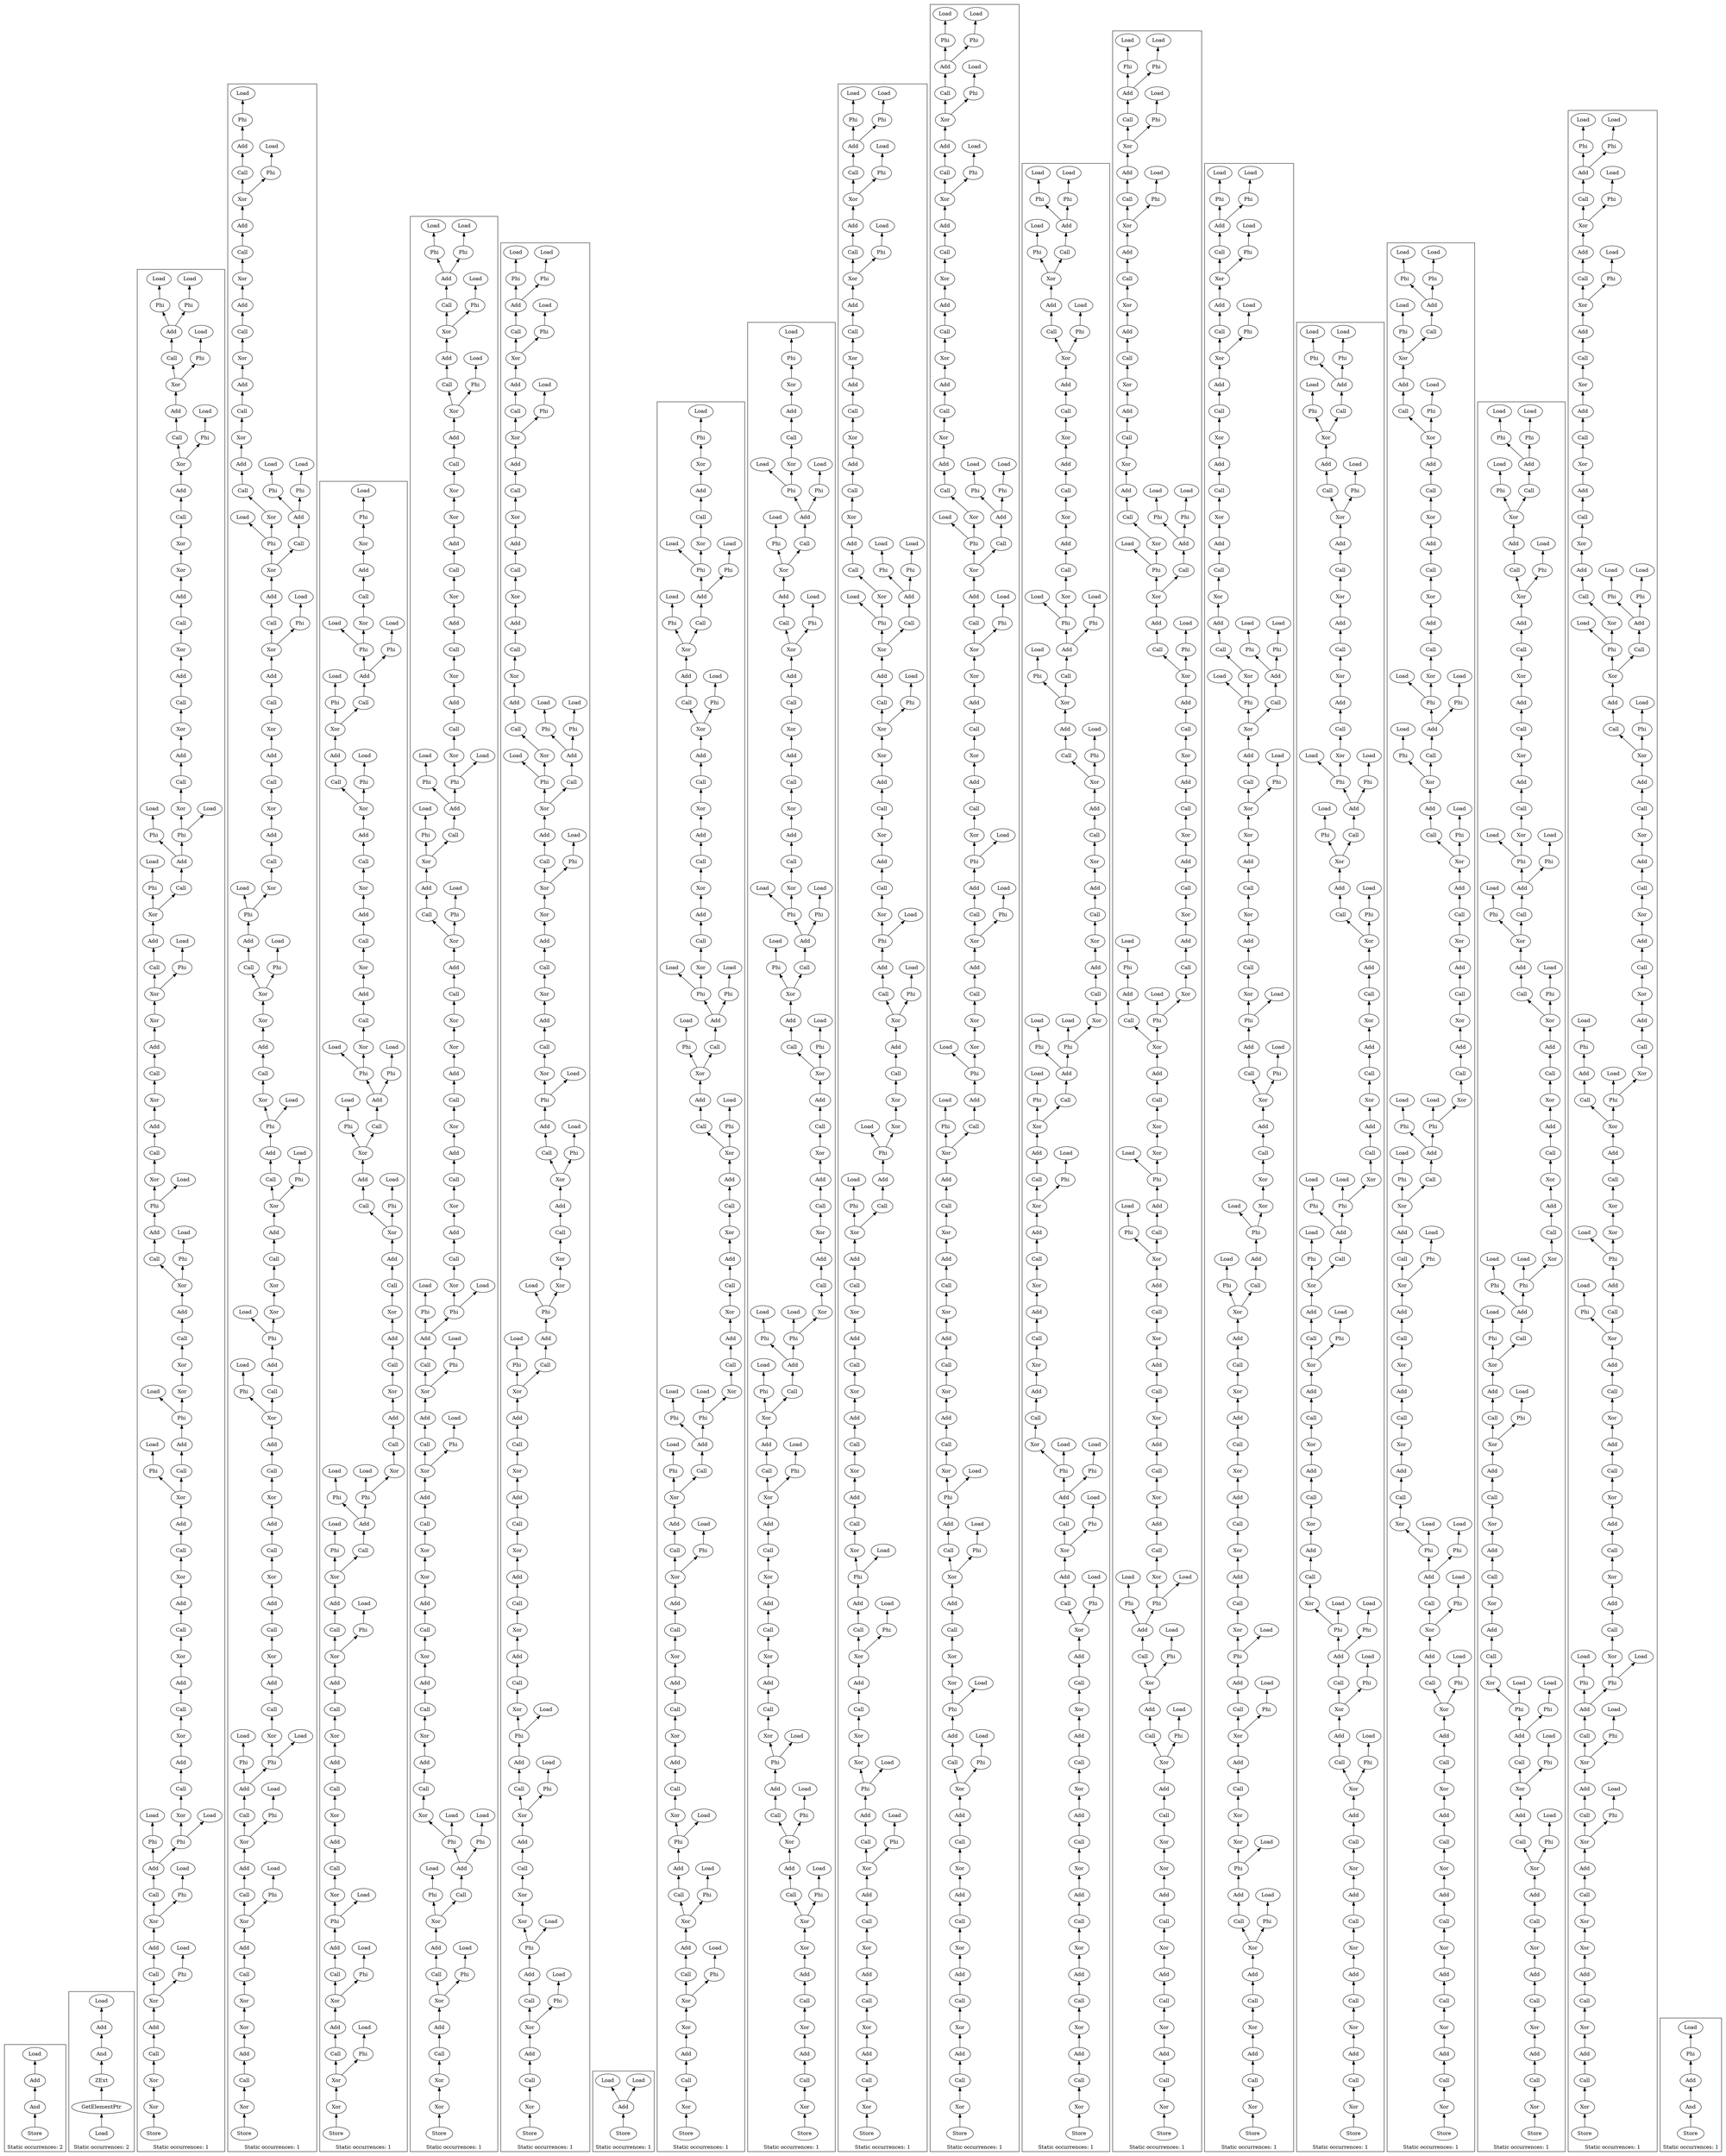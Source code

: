 strict digraph {
rankdir=BT
subgraph {
"0_197" [label="Add"]
"0_197" -> {
"0_192"
}
"0_192" [label="Load"]
"0_199" [label="Store"]
"0_199" -> {
"0_198"
}
"0_198" [label="And"]
"0_198" -> {
"0_197"
}
cluster=true
label=<Static occurrences: 2>
}
subgraph {
"1_200" [label="ZExt"]
"1_200" -> {
"1_198"
}
"1_202" [label="Load"]
"1_202" -> {
"1_201"
}
"1_201" [label="GetElementPtr"]
"1_201" -> {
"1_200"
}
"1_197" [label="Add"]
"1_197" -> {
"1_192"
}
"1_192" [label="Load"]
"1_198" [label="And"]
"1_198" -> {
"1_197"
}
cluster=true
label=<Static occurrences: 2>
}
subgraph {
"2_155" [label="Add"]
"2_155" -> {
"2_154"
"2_154"
"2_154"
"2_154"
"2_154"
"2_154"
"2_154"
"2_154"
}
"2_70" [label="Phi"]
"2_70" -> {
"2_33"
}
"2_33" [label="Load"]
"2_106" [label="Xor"]
"2_106" -> {
"2_105"
"2_105"
"2_105"
"2_105"
"2_105"
"2_105"
"2_105"
"2_105"
"2_105"
"2_71"
}
"2_97" [label="Xor"]
"2_97" -> {
"2_96"
"2_96"
"2_96"
"2_96"
}
"2_65" [label="Phi"]
"2_65" -> {
"2_28"
}
"2_28" [label="Load"]
"2_160" [label="Xor"]
"2_160" -> {
"2_159"
"2_159"
"2_159"
"2_159"
"2_159"
"2_159"
"2_159"
"2_159"
}
"2_156" [label="Call"]
"2_156" -> {
"2_155"
"2_155"
"2_155"
"2_155"
"2_155"
"2_155"
"2_155"
"2_155"
}
"2_96" [label="Call"]
"2_96" -> {
"2_95"
"2_95"
"2_95"
"2_95"
}
"2_109" [label="Xor"]
"2_109" -> {
"2_108"
"2_108"
"2_108"
"2_108"
"2_108"
"2_108"
"2_108"
"2_108"
"2_108"
"2_108"
}
"2_128" [label="Add"]
"2_128" -> {
"2_127"
"2_127"
"2_127"
"2_127"
}
"2_172" [label="Xor"]
"2_172" -> {
"2_171"
"2_171"
"2_171"
"2_171"
"2_171"
"2_171"
"2_171"
"2_171"
"2_171"
"2_171"
"2_171"
"2_171"
}
"2_81" [label="Call"]
"2_81" -> {
"2_80"
"2_80"
"2_80"
"2_80"
"2_80"
"2_80"
"2_80"
}
"2_92" [label="Add"]
"2_92" -> {
"2_91"
"2_91"
"2_91"
}
"2_151" [label="Xor"]
"2_151" -> {
"2_121"
"2_121"
"2_121"
"2_121"
"2_121"
"2_121"
"2_121"
"2_121"
"2_121"
"2_121"
"2_121"
"2_121"
"2_121"
"2_121"
"2_121"
"2_121"
}
"2_94" [label="Xor"]
"2_94" -> {
"2_93"
"2_93"
"2_93"
"2_67"
}
"2_136" [label="Xor"]
"2_136" -> {
"2_135"
"2_135"
"2_135"
"2_135"
}
"2_90" [label="Call"]
"2_90" -> {
"2_89"
"2_89"
}
"2_66" [label="Phi"]
"2_66" -> {
"2_29"
}
"2_29" [label="Load"]
"2_121" [label="Xor"]
"2_121" -> {
"2_120"
"2_120"
"2_120"
"2_120"
"2_120"
"2_120"
"2_120"
"2_120"
"2_120"
"2_120"
"2_120"
"2_120"
"2_120"
"2_120"
"2_120"
"2_120"
}
"2_80" [label="Add"]
"2_80" -> {
"2_79"
"2_79"
"2_79"
"2_79"
"2_79"
"2_79"
"2_79"
}
"2_71" [label="Phi"]
"2_71" -> {
"2_34"
}
"2_34" [label="Load"]
"2_165" [label="Call"]
"2_165" -> {
"2_164"
"2_164"
"2_164"
"2_164"
"2_164"
"2_164"
"2_164"
"2_164"
"2_164"
"2_164"
"2_164"
"2_164"
}
"2_61" [label="Phi"]
"2_61" -> {
"2_24"
}
"2_24" [label="Load"]
"2_113" [label="Add"]
"2_113" -> {
"2_73"
"2_72"
"2_72"
"2_72"
"2_72"
"2_72"
"2_72"
"2_72"
"2_72"
"2_72"
"2_72"
"2_72"
"2_72"
"2_72"
}
"2_127" [label="Xor"]
"2_127" -> {
"2_97"
"2_97"
"2_97"
"2_97"
}
"2_130" [label="Xor"]
"2_130" -> {
"2_129"
"2_129"
"2_129"
"2_129"
}
"2_161" [label="Add"]
"2_161" -> {
"2_103"
"2_103"
"2_103"
"2_103"
"2_103"
"2_103"
"2_103"
"2_103"
"2_103"
"2_103"
"2_103"
"2_103"
}
"2_157" [label="Xor"]
"2_157" -> {
"2_156"
"2_156"
"2_156"
"2_156"
"2_156"
"2_156"
"2_156"
"2_156"
}
"2_117" [label="Call"]
"2_117" -> {
"2_116"
"2_116"
"2_116"
"2_116"
"2_116"
"2_116"
"2_116"
"2_116"
"2_116"
"2_116"
"2_116"
"2_116"
"2_116"
"2_116"
"2_116"
}
"2_73" [label="Phi"]
"2_73" -> {
"2_36"
}
"2_36" [label="Load"]
"2_54" [label="Store"]
"2_54" -> {
"2_151"
"2_151"
"2_151"
"2_151"
"2_151"
"2_151"
"2_151"
"2_151"
"2_151"
"2_151"
"2_151"
"2_151"
"2_151"
"2_151"
"2_151"
"2_151"
}
"2_60" [label="Phi"]
"2_60" -> {
"2_23"
"2_136"
"2_136"
"2_136"
"2_136"
}
"2_23" [label="Load"]
"2_102" [label="Call"]
"2_102" -> {
"2_101"
"2_101"
"2_101"
"2_101"
"2_101"
"2_101"
"2_101"
"2_101"
"2_101"
"2_101"
"2_101"
}
"2_104" [label="Add"]
"2_104" -> {
"2_68"
"2_68"
"2_68"
"2_68"
"2_68"
"2_68"
"2_68"
"2_68"
"2_68"
}
"2_158" [label="Add"]
"2_158" -> {
"2_157"
"2_157"
"2_157"
"2_157"
"2_157"
"2_157"
"2_157"
"2_157"
}
"2_154" [label="Xor"]
"2_154" -> {
"2_82"
"2_82"
"2_82"
"2_82"
"2_82"
"2_82"
"2_82"
"2_82"
}
"2_116" [label="Add"]
"2_116" -> {
"2_115"
"2_115"
"2_115"
"2_115"
"2_115"
"2_115"
"2_115"
"2_115"
"2_115"
"2_115"
"2_115"
"2_115"
"2_115"
"2_115"
"2_115"
}
"2_62" [label="Phi"]
"2_62" -> {
"2_25"
}
"2_25" [label="Load"]
"2_68" [label="Phi"]
"2_68" -> {
"2_31"
"2_160"
"2_160"
"2_160"
"2_160"
"2_160"
"2_160"
"2_160"
"2_160"
}
"2_31" [label="Load"]
"2_120" [label="Call"]
"2_120" -> {
"2_119"
"2_119"
"2_119"
"2_119"
"2_119"
"2_119"
"2_119"
"2_119"
"2_119"
"2_119"
"2_119"
"2_119"
"2_119"
"2_119"
"2_119"
"2_119"
}
"2_67" [label="Phi"]
"2_67" -> {
"2_30"
}
"2_30" [label="Load"]
"2_132" [label="Call"]
"2_132" -> {
"2_131"
"2_131"
"2_131"
"2_131"
}
"2_168" [label="Call"]
"2_168" -> {
"2_167"
"2_167"
"2_167"
"2_167"
"2_167"
"2_167"
"2_167"
"2_167"
"2_167"
"2_167"
"2_167"
"2_167"
}
"2_82" [label="Xor"]
"2_82" -> {
"2_81"
"2_81"
"2_81"
"2_81"
"2_81"
"2_81"
"2_81"
"2_63"
}
"2_101" [label="Add"]
"2_101" -> {
"2_69"
"2_69"
"2_69"
"2_69"
"2_69"
"2_69"
"2_69"
"2_69"
"2_69"
"2_69"
"2_69"
}
"2_103" [label="Xor"]
"2_103" -> {
"2_102"
"2_102"
"2_102"
"2_102"
"2_102"
"2_102"
"2_102"
"2_102"
"2_102"
"2_102"
"2_102"
"2_70"
}
"2_134" [label="Add"]
"2_134" -> {
"2_133"
"2_133"
"2_133"
"2_133"
}
"2_133" [label="Xor"]
"2_133" -> {
"2_132"
"2_132"
"2_132"
"2_132"
}
"2_93" [label="Call"]
"2_93" -> {
"2_92"
"2_92"
"2_92"
}
"2_69" [label="Phi"]
"2_69" -> {
"2_32"
"2_139"
"2_139"
"2_139"
"2_139"
"2_139"
"2_139"
"2_139"
"2_139"
"2_139"
"2_139"
}
"2_32" [label="Load"]
"2_114" [label="Call"]
"2_114" -> {
"2_113"
"2_113"
"2_113"
"2_113"
"2_113"
"2_113"
"2_113"
"2_113"
"2_113"
"2_113"
"2_113"
"2_113"
"2_113"
"2_113"
}
"2_118" [label="Xor"]
"2_118" -> {
"2_117"
"2_117"
"2_117"
"2_117"
"2_117"
"2_117"
"2_117"
"2_117"
"2_117"
"2_117"
"2_117"
"2_117"
"2_117"
"2_117"
"2_117"
"2_75"
}
"2_119" [label="Add"]
"2_119" -> {
"2_118"
"2_118"
"2_118"
"2_118"
"2_118"
"2_118"
"2_118"
"2_118"
"2_118"
"2_118"
"2_118"
"2_118"
"2_118"
"2_118"
"2_118"
"2_118"
}
"2_74" [label="Phi"]
"2_74" -> {
"2_37"
}
"2_37" [label="Load"]
"2_107" [label="Add"]
"2_107" -> {
"2_106"
"2_106"
"2_106"
"2_106"
"2_106"
"2_106"
"2_106"
"2_106"
"2_106"
"2_106"
}
"2_162" [label="Call"]
"2_162" -> {
"2_161"
"2_161"
"2_161"
"2_161"
"2_161"
"2_161"
"2_161"
"2_161"
"2_161"
"2_161"
"2_161"
"2_161"
}
"2_105" [label="Call"]
"2_105" -> {
"2_104"
"2_104"
"2_104"
"2_104"
"2_104"
"2_104"
"2_104"
"2_104"
"2_104"
}
"2_167" [label="Add"]
"2_167" -> {
"2_166"
"2_166"
"2_166"
"2_166"
"2_166"
"2_166"
"2_166"
"2_166"
"2_166"
"2_166"
"2_166"
"2_166"
}
"2_129" [label="Call"]
"2_129" -> {
"2_128"
"2_128"
"2_128"
"2_128"
}
"2_64" [label="Phi"]
"2_64" -> {
"2_27"
}
"2_27" [label="Load"]
"2_63" [label="Phi"]
"2_63" -> {
"2_26"
}
"2_26" [label="Load"]
"2_75" [label="Phi"]
"2_75" -> {
"2_38"
}
"2_38" [label="Load"]
"2_159" [label="Call"]
"2_159" -> {
"2_158"
"2_158"
"2_158"
"2_158"
"2_158"
"2_158"
"2_158"
"2_158"
}
"2_139" [label="Xor"]
"2_139" -> {
"2_109"
"2_109"
"2_109"
"2_109"
"2_109"
"2_109"
"2_109"
"2_109"
"2_109"
"2_109"
}
"2_171" [label="Call"]
"2_171" -> {
"2_170"
"2_170"
"2_170"
"2_170"
"2_170"
"2_170"
"2_170"
"2_170"
"2_170"
"2_170"
"2_170"
"2_170"
}
"2_164" [label="Add"]
"2_164" -> {
"2_163"
"2_163"
"2_163"
"2_163"
"2_163"
"2_163"
"2_163"
"2_163"
"2_163"
"2_163"
"2_163"
"2_163"
}
"2_79" [label="Xor"]
"2_79" -> {
"2_78"
"2_78"
"2_78"
"2_78"
"2_78"
"2_78"
"2_62"
}
"2_77" [label="Add"]
"2_77" -> {
"2_61"
"2_60"
"2_60"
"2_60"
"2_60"
"2_60"
}
"2_89" [label="Add"]
"2_89" -> {
"2_65"
"2_64"
}
"2_131" [label="Add"]
"2_131" -> {
"2_130"
"2_130"
"2_130"
"2_130"
}
"2_72" [label="Phi"]
"2_72" -> {
"2_35"
"2_172"
"2_172"
"2_172"
"2_172"
"2_172"
"2_172"
"2_172"
"2_172"
"2_172"
"2_172"
"2_172"
"2_172"
}
"2_35" [label="Load"]
"2_115" [label="Xor"]
"2_115" -> {
"2_114"
"2_114"
"2_114"
"2_114"
"2_114"
"2_114"
"2_114"
"2_114"
"2_114"
"2_114"
"2_114"
"2_114"
"2_114"
"2_114"
"2_74"
}
"2_166" [label="Xor"]
"2_166" -> {
"2_165"
"2_165"
"2_165"
"2_165"
"2_165"
"2_165"
"2_165"
"2_165"
"2_165"
"2_165"
"2_165"
"2_165"
}
"2_108" [label="Call"]
"2_108" -> {
"2_107"
"2_107"
"2_107"
"2_107"
"2_107"
"2_107"
"2_107"
"2_107"
"2_107"
"2_107"
}
"2_169" [label="Xor"]
"2_169" -> {
"2_168"
"2_168"
"2_168"
"2_168"
"2_168"
"2_168"
"2_168"
"2_168"
"2_168"
"2_168"
"2_168"
"2_168"
}
"2_135" [label="Call"]
"2_135" -> {
"2_134"
"2_134"
"2_134"
"2_134"
}
"2_170" [label="Add"]
"2_170" -> {
"2_169"
"2_169"
"2_169"
"2_169"
"2_169"
"2_169"
"2_169"
"2_169"
"2_169"
"2_169"
"2_169"
"2_169"
}
"2_78" [label="Call"]
"2_78" -> {
"2_77"
"2_77"
"2_77"
"2_77"
"2_77"
"2_77"
}
"2_95" [label="Add"]
"2_95" -> {
"2_94"
"2_94"
"2_94"
"2_94"
}
"2_91" [label="Xor"]
"2_91" -> {
"2_90"
"2_90"
"2_66"
}
"2_163" [label="Xor"]
"2_163" -> {
"2_162"
"2_162"
"2_162"
"2_162"
"2_162"
"2_162"
"2_162"
"2_162"
"2_162"
"2_162"
"2_162"
"2_162"
}
cluster=true
label=<Static occurrences: 1>
}
subgraph {
"3_70" [label="Phi"]
"3_70" -> {
"3_33"
}
"3_33" [label="Load"]
"3_98" [label="Add"]
"3_98" -> {
"3_97"
"3_97"
}
"3_106" [label="Xor"]
"3_106" -> {
"3_105"
"3_105"
"3_105"
"3_105"
"3_105"
"3_105"
"3_105"
"3_105"
"3_105"
"3_71"
}
"3_65" [label="Phi"]
"3_65" -> {
"3_28"
"3_127"
"3_127"
"3_127"
"3_127"
"3_127"
"3_127"
}
"3_28" [label="Load"]
"3_85" [label="Xor"]
"3_85" -> {
"3_84"
"3_84"
"3_84"
"3_84"
"3_84"
"3_84"
}
"3_97" [label="Xor"]
"3_97" -> {
"3_96"
"3_96"
}
"3_160" [label="Xor"]
"3_160" -> {
"3_159"
"3_159"
"3_159"
"3_159"
"3_159"
"3_159"
"3_159"
"3_159"
}
"3_125" [label="Add"]
"3_125" -> {
"3_88"
"3_88"
"3_88"
"3_88"
"3_88"
"3_88"
}
"3_96" [label="Call"]
"3_96" -> {
"3_95"
"3_95"
}
"3_109" [label="Xor"]
"3_109" -> {
"3_108"
"3_108"
"3_108"
"3_108"
"3_108"
"3_108"
"3_108"
"3_108"
"3_108"
"3_108"
}
"3_44" [label="Store"]
"3_44" -> {
"3_154"
"3_154"
"3_154"
"3_154"
"3_154"
"3_154"
"3_154"
"3_154"
"3_154"
"3_154"
"3_154"
"3_154"
"3_154"
"3_154"
"3_154"
"3_154"
}
"3_172" [label="Xor"]
"3_172" -> {
"3_171"
"3_171"
"3_171"
"3_171"
"3_171"
"3_171"
"3_171"
"3_171"
"3_171"
"3_171"
"3_171"
"3_171"
}
"3_81" [label="Call"]
"3_81" -> {
"3_80"
"3_80"
"3_80"
"3_80"
"3_80"
}
"3_142" [label="Xor"]
"3_142" -> {
"3_141"
"3_141"
}
"3_151" [label="Xor"]
"3_151" -> {
"3_121"
"3_121"
"3_121"
"3_121"
"3_121"
"3_121"
"3_121"
"3_121"
"3_121"
"3_121"
"3_121"
"3_121"
"3_121"
"3_121"
"3_121"
"3_121"
}
"3_90" [label="Call"]
"3_90" -> {
"3_89"
"3_89"
"3_89"
"3_89"
"3_89"
"3_89"
"3_89"
}
"3_100" [label="Xor"]
"3_100" -> {
"3_99"
"3_99"
}
"3_94" [label="Xor"]
"3_94" -> {
"3_93"
"3_67"
}
"3_92" [label="Add"]
"3_92" -> {
"3_64"
}
"3_66" [label="Phi"]
"3_66" -> {
"3_29"
}
"3_29" [label="Load"]
"3_143" [label="Add"]
"3_143" -> {
"3_142"
"3_142"
}
"3_121" [label="Xor"]
"3_121" -> {
"3_120"
"3_120"
"3_120"
"3_120"
"3_120"
"3_120"
"3_120"
"3_120"
"3_120"
"3_120"
"3_120"
"3_120"
"3_120"
"3_120"
"3_120"
"3_120"
}
"3_88" [label="Xor"]
"3_88" -> {
"3_87"
"3_87"
"3_87"
"3_87"
"3_87"
"3_87"
}
"3_80" [label="Add"]
"3_80" -> {
"3_79"
"3_79"
"3_79"
"3_79"
"3_79"
}
"3_165" [label="Call"]
"3_165" -> {
"3_164"
"3_164"
"3_164"
"3_164"
"3_164"
"3_164"
"3_164"
"3_164"
"3_164"
"3_164"
"3_164"
"3_164"
}
"3_71" [label="Phi"]
"3_71" -> {
"3_34"
}
"3_34" [label="Load"]
"3_61" [label="Phi"]
"3_61" -> {
"3_24"
}
"3_24" [label="Load"]
"3_113" [label="Add"]
"3_113" -> {
"3_73"
"3_72"
"3_72"
"3_72"
"3_72"
"3_72"
"3_72"
"3_72"
"3_72"
"3_72"
"3_72"
"3_72"
"3_72"
"3_72"
}
"3_127" [label="Xor"]
"3_127" -> {
"3_126"
"3_126"
"3_126"
"3_126"
"3_126"
"3_126"
}
"3_87" [label="Call"]
"3_87" -> {
"3_86"
"3_86"
"3_86"
"3_86"
"3_86"
"3_86"
}
"3_126" [label="Call"]
"3_126" -> {
"3_125"
"3_125"
"3_125"
"3_125"
"3_125"
"3_125"
}
"3_161" [label="Add"]
"3_161" -> {
"3_103"
"3_103"
"3_103"
"3_103"
"3_103"
"3_103"
"3_103"
"3_103"
"3_103"
"3_103"
"3_103"
"3_103"
}
"3_157" [label="Xor"]
"3_157" -> {
"3_91"
"3_91"
"3_91"
"3_91"
"3_91"
"3_91"
"3_91"
"3_91"
}
"3_117" [label="Call"]
"3_117" -> {
"3_116"
"3_116"
"3_116"
"3_116"
"3_116"
"3_116"
"3_116"
"3_116"
"3_116"
"3_116"
"3_116"
"3_116"
"3_116"
"3_116"
"3_116"
}
"3_73" [label="Phi"]
"3_73" -> {
"3_36"
}
"3_36" [label="Load"]
"3_60" [label="Phi"]
"3_60" -> {
"3_23"
}
"3_23" [label="Load"]
"3_154" [label="Xor"]
"3_154" -> {
"3_153"
"3_153"
"3_153"
"3_153"
"3_153"
"3_153"
"3_153"
"3_153"
"3_153"
"3_153"
"3_153"
"3_153"
"3_153"
"3_153"
"3_153"
"3_153"
}
"3_102" [label="Call"]
"3_102" -> {
"3_101"
"3_101"
"3_101"
"3_101"
"3_101"
"3_101"
"3_101"
"3_101"
"3_101"
"3_101"
"3_101"
}
"3_104" [label="Add"]
"3_104" -> {
"3_68"
"3_68"
"3_68"
"3_68"
"3_68"
"3_68"
"3_68"
"3_68"
"3_68"
}
"3_158" [label="Add"]
"3_158" -> {
"3_157"
"3_157"
"3_157"
"3_157"
"3_157"
"3_157"
"3_157"
"3_157"
}
"3_116" [label="Add"]
"3_116" -> {
"3_115"
"3_115"
"3_115"
"3_115"
"3_115"
"3_115"
"3_115"
"3_115"
"3_115"
"3_115"
"3_115"
"3_115"
"3_115"
"3_115"
"3_115"
}
"3_62" [label="Phi"]
"3_62" -> {
"3_25"
"3_145"
"3_145"
}
"3_25" [label="Load"]
"3_68" [label="Phi"]
"3_68" -> {
"3_31"
"3_160"
"3_160"
"3_160"
"3_160"
"3_160"
"3_160"
"3_160"
"3_160"
}
"3_31" [label="Load"]
"3_120" [label="Call"]
"3_120" -> {
"3_119"
"3_119"
"3_119"
"3_119"
"3_119"
"3_119"
"3_119"
"3_119"
"3_119"
"3_119"
"3_119"
"3_119"
"3_119"
"3_119"
"3_119"
"3_119"
}
"3_67" [label="Phi"]
"3_67" -> {
"3_30"
}
"3_30" [label="Load"]
"3_168" [label="Call"]
"3_168" -> {
"3_167"
"3_167"
"3_167"
"3_167"
"3_167"
"3_167"
"3_167"
"3_167"
"3_167"
"3_167"
"3_167"
"3_167"
}
"3_82" [label="Xor"]
"3_82" -> {
"3_81"
"3_81"
"3_81"
"3_81"
"3_81"
"3_63"
}
"3_101" [label="Add"]
"3_101" -> {
"3_69"
"3_69"
"3_69"
"3_69"
"3_69"
"3_69"
"3_69"
"3_69"
"3_69"
"3_69"
"3_69"
}
"3_103" [label="Xor"]
"3_103" -> {
"3_102"
"3_102"
"3_102"
"3_102"
"3_102"
"3_102"
"3_102"
"3_102"
"3_102"
"3_102"
"3_102"
"3_70"
}
"3_93" [label="Call"]
"3_93" -> {
"3_92"
}
"3_153" [label="Call"]
"3_153" -> {
"3_152"
"3_152"
"3_152"
"3_152"
"3_152"
"3_152"
"3_152"
"3_152"
"3_152"
"3_152"
"3_152"
"3_152"
"3_152"
"3_152"
"3_152"
"3_152"
}
"3_69" [label="Phi"]
"3_69" -> {
"3_32"
"3_139"
"3_139"
"3_139"
"3_139"
"3_139"
"3_139"
"3_139"
"3_139"
"3_139"
"3_139"
}
"3_32" [label="Load"]
"3_114" [label="Call"]
"3_114" -> {
"3_113"
"3_113"
"3_113"
"3_113"
"3_113"
"3_113"
"3_113"
"3_113"
"3_113"
"3_113"
"3_113"
"3_113"
"3_113"
"3_113"
}
"3_118" [label="Xor"]
"3_118" -> {
"3_117"
"3_117"
"3_117"
"3_117"
"3_117"
"3_117"
"3_117"
"3_117"
"3_117"
"3_117"
"3_117"
"3_117"
"3_117"
"3_117"
"3_117"
"3_75"
}
"3_119" [label="Add"]
"3_119" -> {
"3_118"
"3_118"
"3_118"
"3_118"
"3_118"
"3_118"
"3_118"
"3_118"
"3_118"
"3_118"
"3_118"
"3_118"
"3_118"
"3_118"
"3_118"
"3_118"
}
"3_83" [label="Add"]
"3_83" -> {
"3_82"
"3_82"
"3_82"
"3_82"
"3_82"
"3_82"
}
"3_145" [label="Xor"]
"3_145" -> {
"3_144"
"3_144"
}
"3_99" [label="Call"]
"3_99" -> {
"3_98"
"3_98"
}
"3_74" [label="Phi"]
"3_74" -> {
"3_37"
}
"3_37" [label="Load"]
"3_107" [label="Add"]
"3_107" -> {
"3_106"
"3_106"
"3_106"
"3_106"
"3_106"
"3_106"
"3_106"
"3_106"
"3_106"
"3_106"
}
"3_162" [label="Call"]
"3_162" -> {
"3_161"
"3_161"
"3_161"
"3_161"
"3_161"
"3_161"
"3_161"
"3_161"
"3_161"
"3_161"
"3_161"
"3_161"
}
"3_105" [label="Call"]
"3_105" -> {
"3_104"
"3_104"
"3_104"
"3_104"
"3_104"
"3_104"
"3_104"
"3_104"
"3_104"
}
"3_167" [label="Add"]
"3_167" -> {
"3_166"
"3_166"
"3_166"
"3_166"
"3_166"
"3_166"
"3_166"
"3_166"
"3_166"
"3_166"
"3_166"
"3_166"
}
"3_64" [label="Phi"]
"3_64" -> {
"3_27"
}
"3_27" [label="Load"]
"3_63" [label="Phi"]
"3_63" -> {
"3_26"
}
"3_26" [label="Load"]
"3_75" [label="Phi"]
"3_75" -> {
"3_38"
}
"3_38" [label="Load"]
"3_159" [label="Call"]
"3_159" -> {
"3_158"
"3_158"
"3_158"
"3_158"
"3_158"
"3_158"
"3_158"
"3_158"
}
"3_86" [label="Add"]
"3_86" -> {
"3_85"
"3_85"
"3_85"
"3_85"
"3_85"
"3_85"
}
"3_139" [label="Xor"]
"3_139" -> {
"3_109"
"3_109"
"3_109"
"3_109"
"3_109"
"3_109"
"3_109"
"3_109"
"3_109"
"3_109"
}
"3_171" [label="Call"]
"3_171" -> {
"3_170"
"3_170"
"3_170"
"3_170"
"3_170"
"3_170"
"3_170"
"3_170"
"3_170"
"3_170"
"3_170"
"3_170"
}
"3_164" [label="Add"]
"3_164" -> {
"3_163"
"3_163"
"3_163"
"3_163"
"3_163"
"3_163"
"3_163"
"3_163"
"3_163"
"3_163"
"3_163"
"3_163"
}
"3_84" [label="Call"]
"3_84" -> {
"3_83"
"3_83"
"3_83"
"3_83"
"3_83"
"3_83"
}
"3_89" [label="Add"]
"3_89" -> {
"3_65"
"3_65"
"3_65"
"3_65"
"3_65"
"3_65"
"3_65"
}
"3_79" [label="Xor"]
"3_79" -> {
"3_78"
"3_78"
"3_62"
"3_62"
"3_62"
}
"3_77" [label="Add"]
"3_77" -> {
"3_61"
"3_60"
}
"3_72" [label="Phi"]
"3_72" -> {
"3_35"
"3_172"
"3_172"
"3_172"
"3_172"
"3_172"
"3_172"
"3_172"
"3_172"
"3_172"
"3_172"
"3_172"
"3_172"
}
"3_35" [label="Load"]
"3_115" [label="Xor"]
"3_115" -> {
"3_114"
"3_114"
"3_114"
"3_114"
"3_114"
"3_114"
"3_114"
"3_114"
"3_114"
"3_114"
"3_114"
"3_114"
"3_114"
"3_114"
"3_74"
}
"3_166" [label="Xor"]
"3_166" -> {
"3_165"
"3_165"
"3_165"
"3_165"
"3_165"
"3_165"
"3_165"
"3_165"
"3_165"
"3_165"
"3_165"
"3_165"
}
"3_108" [label="Call"]
"3_108" -> {
"3_107"
"3_107"
"3_107"
"3_107"
"3_107"
"3_107"
"3_107"
"3_107"
"3_107"
"3_107"
}
"3_152" [label="Add"]
"3_152" -> {
"3_151"
"3_151"
"3_151"
"3_151"
"3_151"
"3_151"
"3_151"
"3_151"
"3_151"
"3_151"
"3_151"
"3_151"
"3_151"
"3_151"
"3_151"
"3_151"
}
"3_169" [label="Xor"]
"3_169" -> {
"3_168"
"3_168"
"3_168"
"3_168"
"3_168"
"3_168"
"3_168"
"3_168"
"3_168"
"3_168"
"3_168"
"3_168"
}
"3_144" [label="Call"]
"3_144" -> {
"3_143"
"3_143"
}
"3_140" [label="Add"]
"3_140" -> {
"3_100"
"3_100"
}
"3_170" [label="Add"]
"3_170" -> {
"3_169"
"3_169"
"3_169"
"3_169"
"3_169"
"3_169"
"3_169"
"3_169"
"3_169"
"3_169"
"3_169"
"3_169"
}
"3_78" [label="Call"]
"3_78" -> {
"3_77"
"3_77"
}
"3_141" [label="Call"]
"3_141" -> {
"3_140"
"3_140"
}
"3_95" [label="Add"]
"3_95" -> {
"3_94"
"3_94"
}
"3_91" [label="Xor"]
"3_91" -> {
"3_90"
"3_90"
"3_90"
"3_90"
"3_90"
"3_90"
"3_90"
"3_66"
}
"3_163" [label="Xor"]
"3_163" -> {
"3_162"
"3_162"
"3_162"
"3_162"
"3_162"
"3_162"
"3_162"
"3_162"
"3_162"
"3_162"
"3_162"
"3_162"
}
cluster=true
label=<Static occurrences: 1>
}
subgraph {
"4_137" [label="Add"]
"4_137" -> {
"4_100"
"4_100"
"4_100"
"4_100"
"4_100"
"4_100"
"4_100"
"4_100"
"4_100"
}
"4_70" [label="Phi"]
"4_70" -> {
"4_33"
}
"4_33" [label="Load"]
"4_98" [label="Add"]
"4_98" -> {
"4_97"
"4_97"
"4_97"
"4_97"
"4_97"
"4_97"
"4_97"
"4_97"
"4_97"
}
"4_111" [label="Call"]
"4_111" -> {
"4_110"
"4_110"
"4_110"
"4_110"
"4_110"
"4_110"
"4_110"
"4_110"
"4_110"
"4_110"
"4_110"
"4_110"
"4_110"
}
"4_106" [label="Xor"]
"4_106" -> {
"4_105"
"4_105"
"4_105"
"4_105"
"4_105"
"4_105"
"4_105"
"4_105"
"4_105"
"4_105"
"4_105"
"4_105"
"4_71"
}
"4_97" [label="Xor"]
"4_97" -> {
"4_96"
"4_96"
"4_96"
"4_96"
"4_96"
"4_96"
"4_96"
"4_96"
"4_96"
}
"4_65" [label="Phi"]
"4_65" -> {
"4_28"
"4_127"
"4_127"
"4_127"
"4_127"
"4_127"
}
"4_28" [label="Load"]
"4_85" [label="Xor"]
"4_85" -> {
"4_84"
"4_84"
"4_84"
"4_84"
"4_84"
}
"4_96" [label="Call"]
"4_96" -> {
"4_95"
"4_95"
"4_95"
"4_95"
"4_95"
"4_95"
"4_95"
"4_95"
"4_95"
}
"4_125" [label="Add"]
"4_125" -> {
"4_88"
"4_88"
"4_88"
"4_88"
"4_88"
}
"4_66" [label="Phi"]
"4_66" -> {
"4_29"
}
"4_29" [label="Load"]
"4_142" [label="Xor"]
"4_142" -> {
"4_118"
"4_118"
"4_118"
"4_118"
"4_118"
"4_118"
"4_118"
"4_118"
"4_118"
"4_118"
"4_118"
"4_118"
"4_118"
"4_118"
"4_118"
"4_118"
}
"4_109" [label="Xor"]
"4_109" -> {
"4_108"
"4_108"
"4_108"
"4_108"
"4_108"
"4_108"
"4_108"
"4_108"
"4_108"
"4_108"
"4_108"
"4_108"
"4_108"
}
"4_92" [label="Add"]
"4_92" -> {
"4_91"
"4_91"
"4_91"
"4_91"
"4_91"
"4_91"
"4_91"
"4_91"
}
"4_81" [label="Call"]
"4_81" -> {
"4_80"
"4_80"
"4_80"
"4_80"
}
"4_151" [label="Xor"]
"4_151" -> {
"4_150"
"4_150"
"4_150"
"4_150"
"4_150"
"4_150"
"4_150"
"4_150"
"4_150"
"4_150"
"4_150"
"4_150"
"4_150"
}
"4_94" [label="Xor"]
"4_94" -> {
"4_93"
"4_93"
"4_93"
"4_93"
"4_93"
"4_93"
"4_93"
"4_93"
"4_67"
}
"4_100" [label="Xor"]
"4_100" -> {
"4_99"
"4_99"
"4_99"
"4_99"
"4_99"
"4_99"
"4_99"
"4_99"
"4_99"
}
"4_90" [label="Call"]
"4_90" -> {
"4_89"
"4_89"
"4_89"
"4_89"
"4_89"
"4_89"
"4_89"
}
"4_149" [label="Add"]
"4_149" -> {
"4_112"
"4_112"
"4_112"
"4_112"
"4_112"
"4_112"
"4_112"
"4_112"
"4_112"
"4_112"
"4_112"
"4_112"
"4_112"
}
"4_124" [label="Xor"]
"4_124" -> {
"4_72"
}
"4_88" [label="Xor"]
"4_88" -> {
"4_87"
"4_87"
"4_87"
"4_87"
"4_87"
}
"4_80" [label="Add"]
"4_80" -> {
"4_79"
"4_79"
"4_79"
"4_79"
}
"4_71" [label="Phi"]
"4_71" -> {
"4_34"
}
"4_34" [label="Load"]
"4_61" [label="Phi"]
"4_61" -> {
"4_24"
"4_163"
}
"4_24" [label="Load"]
"4_113" [label="Add"]
"4_113" -> {
"4_73"
"4_73"
"4_73"
"4_73"
"4_73"
"4_73"
"4_73"
"4_73"
"4_73"
"4_73"
"4_73"
"4_73"
"4_73"
"4_73"
}
"4_127" [label="Xor"]
"4_127" -> {
"4_126"
"4_126"
"4_126"
"4_126"
"4_126"
}
"4_87" [label="Call"]
"4_87" -> {
"4_86"
"4_86"
"4_86"
"4_86"
"4_86"
}
"4_126" [label="Call"]
"4_126" -> {
"4_125"
"4_125"
"4_125"
"4_125"
"4_125"
}
"4_161" [label="Add"]
"4_161" -> {
"4_124"
}
"4_117" [label="Call"]
"4_117" -> {
"4_116"
"4_116"
"4_116"
"4_116"
"4_116"
"4_116"
"4_116"
"4_116"
"4_116"
"4_116"
"4_116"
"4_116"
"4_116"
"4_116"
"4_116"
}
"4_73" [label="Phi"]
"4_73" -> {
"4_36"
"4_151"
"4_151"
"4_151"
"4_151"
"4_151"
"4_151"
"4_151"
"4_151"
"4_151"
"4_151"
"4_151"
"4_151"
"4_151"
}
"4_36" [label="Load"]
"4_60" [label="Phi"]
"4_60" -> {
"4_23"
}
"4_23" [label="Load"]
"4_104" [label="Add"]
"4_104" -> {
"4_103"
"4_103"
"4_103"
"4_103"
"4_103"
"4_103"
"4_103"
"4_103"
"4_103"
"4_103"
"4_103"
"4_103"
}
"4_102" [label="Call"]
"4_102" -> {
"4_101"
"4_101"
"4_101"
"4_101"
"4_101"
"4_101"
"4_101"
"4_101"
"4_101"
"4_101"
"4_101"
}
"4_138" [label="Call"]
"4_138" -> {
"4_137"
"4_137"
"4_137"
"4_137"
"4_137"
"4_137"
"4_137"
"4_137"
"4_137"
}
"4_62" [label="Phi"]
"4_62" -> {
"4_25"
}
"4_25" [label="Load"]
"4_116" [label="Add"]
"4_116" -> {
"4_115"
"4_115"
"4_115"
"4_115"
"4_115"
"4_115"
"4_115"
"4_115"
"4_115"
"4_115"
"4_115"
"4_115"
"4_115"
"4_115"
"4_115"
}
"4_68" [label="Phi"]
"4_68" -> {
"4_31"
}
"4_31" [label="Load"]
"4_67" [label="Phi"]
"4_67" -> {
"4_30"
}
"4_30" [label="Load"]
"4_150" [label="Call"]
"4_150" -> {
"4_149"
"4_149"
"4_149"
"4_149"
"4_149"
"4_149"
"4_149"
"4_149"
"4_149"
"4_149"
"4_149"
"4_149"
"4_149"
}
"4_82" [label="Xor"]
"4_82" -> {
"4_81"
"4_81"
"4_81"
"4_81"
"4_63"
}
"4_110" [label="Add"]
"4_110" -> {
"4_109"
"4_109"
"4_109"
"4_109"
"4_109"
"4_109"
"4_109"
"4_109"
"4_109"
"4_109"
"4_109"
"4_109"
"4_109"
}
"4_103" [label="Xor"]
"4_103" -> {
"4_102"
"4_102"
"4_102"
"4_102"
"4_102"
"4_102"
"4_102"
"4_102"
"4_102"
"4_102"
"4_102"
"4_70"
}
"4_101" [label="Add"]
"4_101" -> {
"4_69"
"4_69"
"4_69"
"4_69"
"4_69"
"4_69"
"4_69"
"4_69"
"4_69"
"4_69"
"4_68"
}
"4_93" [label="Call"]
"4_93" -> {
"4_92"
"4_92"
"4_92"
"4_92"
"4_92"
"4_92"
"4_92"
"4_92"
}
"4_69" [label="Phi"]
"4_69" -> {
"4_32"
"4_139"
"4_139"
"4_139"
"4_139"
"4_139"
"4_139"
"4_139"
"4_139"
"4_139"
}
"4_32" [label="Load"]
"4_114" [label="Call"]
"4_114" -> {
"4_113"
"4_113"
"4_113"
"4_113"
"4_113"
"4_113"
"4_113"
"4_113"
"4_113"
"4_113"
"4_113"
"4_113"
"4_113"
"4_113"
}
"4_118" [label="Xor"]
"4_118" -> {
"4_117"
"4_117"
"4_117"
"4_117"
"4_117"
"4_117"
"4_117"
"4_117"
"4_117"
"4_117"
"4_117"
"4_117"
"4_117"
"4_117"
"4_117"
"4_75"
}
"4_99" [label="Call"]
"4_99" -> {
"4_98"
"4_98"
"4_98"
"4_98"
"4_98"
"4_98"
"4_98"
"4_98"
"4_98"
}
"4_83" [label="Add"]
"4_83" -> {
"4_82"
"4_82"
"4_82"
"4_82"
"4_82"
}
"4_74" [label="Phi"]
"4_74" -> {
"4_37"
}
"4_37" [label="Load"]
"4_107" [label="Add"]
"4_107" -> {
"4_106"
"4_106"
"4_106"
"4_106"
"4_106"
"4_106"
"4_106"
"4_106"
"4_106"
"4_106"
"4_106"
"4_106"
"4_106"
}
"4_105" [label="Call"]
"4_105" -> {
"4_104"
"4_104"
"4_104"
"4_104"
"4_104"
"4_104"
"4_104"
"4_104"
"4_104"
"4_104"
"4_104"
"4_104"
}
"4_162" [label="Call"]
"4_162" -> {
"4_161"
}
"4_63" [label="Phi"]
"4_63" -> {
"4_26"
}
"4_26" [label="Load"]
"4_64" [label="Phi"]
"4_64" -> {
"4_27"
}
"4_27" [label="Load"]
"4_75" [label="Phi"]
"4_75" -> {
"4_38"
}
"4_38" [label="Load"]
"4_56" [label="Store"]
"4_56" -> {
"4_142"
"4_142"
"4_142"
"4_142"
"4_142"
"4_142"
"4_142"
"4_142"
"4_142"
"4_142"
"4_142"
"4_142"
"4_142"
"4_142"
"4_142"
"4_142"
}
"4_86" [label="Add"]
"4_86" -> {
"4_85"
"4_85"
"4_85"
"4_85"
"4_85"
}
"4_139" [label="Xor"]
"4_139" -> {
"4_138"
"4_138"
"4_138"
"4_138"
"4_138"
"4_138"
"4_138"
"4_138"
"4_138"
}
"4_79" [label="Xor"]
"4_79" -> {
"4_78"
"4_78"
"4_78"
"4_62"
}
"4_84" [label="Call"]
"4_84" -> {
"4_83"
"4_83"
"4_83"
"4_83"
"4_83"
}
"4_77" [label="Add"]
"4_77" -> {
"4_61"
"4_61"
"4_60"
}
"4_89" [label="Add"]
"4_89" -> {
"4_65"
"4_65"
"4_65"
"4_65"
"4_65"
"4_65"
"4_64"
}
"4_72" [label="Phi"]
"4_72" -> {
"4_35"
}
"4_35" [label="Load"]
"4_115" [label="Xor"]
"4_115" -> {
"4_114"
"4_114"
"4_114"
"4_114"
"4_114"
"4_114"
"4_114"
"4_114"
"4_114"
"4_114"
"4_114"
"4_114"
"4_114"
"4_114"
"4_74"
}
"4_108" [label="Call"]
"4_108" -> {
"4_107"
"4_107"
"4_107"
"4_107"
"4_107"
"4_107"
"4_107"
"4_107"
"4_107"
"4_107"
"4_107"
"4_107"
"4_107"
}
"4_112" [label="Xor"]
"4_112" -> {
"4_111"
"4_111"
"4_111"
"4_111"
"4_111"
"4_111"
"4_111"
"4_111"
"4_111"
"4_111"
"4_111"
"4_111"
"4_111"
}
"4_78" [label="Call"]
"4_78" -> {
"4_77"
"4_77"
"4_77"
}
"4_95" [label="Add"]
"4_95" -> {
"4_94"
"4_94"
"4_94"
"4_94"
"4_94"
"4_94"
"4_94"
"4_94"
"4_94"
}
"4_91" [label="Xor"]
"4_91" -> {
"4_90"
"4_90"
"4_90"
"4_90"
"4_90"
"4_90"
"4_90"
"4_66"
}
"4_163" [label="Xor"]
"4_163" -> {
"4_162"
}
cluster=true
label=<Static occurrences: 1>
}
subgraph {
"5_155" [label="Add"]
"5_155" -> {
"5_154"
"5_154"
"5_154"
"5_154"
"5_154"
"5_154"
"5_154"
"5_154"
"5_154"
"5_154"
"5_154"
"5_154"
}
"5_70" [label="Phi"]
"5_70" -> {
"5_33"
}
"5_33" [label="Load"]
"5_106" [label="Xor"]
"5_106" -> {
"5_105"
"5_105"
"5_105"
"5_105"
"5_105"
"5_105"
"5_105"
"5_105"
"5_105"
"5_105"
"5_105"
"5_105"
"5_105"
"5_105"
"5_105"
"5_71"
}
"5_85" [label="Xor"]
"5_85" -> {
"5_84"
"5_84"
"5_84"
"5_84"
"5_84"
"5_84"
"5_84"
"5_84"
}
"5_97" [label="Xor"]
"5_97" -> {
"5_96"
"5_96"
"5_96"
"5_96"
}
"5_65" [label="Phi"]
"5_65" -> {
"5_28"
}
"5_28" [label="Load"]
"5_160" [label="Xor"]
"5_160" -> {
"5_159"
"5_159"
"5_159"
"5_159"
"5_159"
"5_159"
"5_159"
"5_159"
"5_159"
"5_159"
"5_159"
"5_159"
}
"5_156" [label="Call"]
"5_156" -> {
"5_155"
"5_155"
"5_155"
"5_155"
"5_155"
"5_155"
"5_155"
"5_155"
"5_155"
"5_155"
"5_155"
"5_155"
}
"5_96" [label="Call"]
"5_96" -> {
"5_95"
"5_95"
"5_95"
"5_95"
}
"5_109" [label="Xor"]
"5_109" -> {
"5_108"
"5_108"
"5_108"
"5_108"
"5_108"
"5_108"
"5_108"
"5_108"
"5_108"
"5_108"
"5_108"
"5_108"
"5_108"
"5_108"
"5_108"
"5_108"
}
"5_128" [label="Add"]
"5_128" -> {
"5_127"
"5_127"
"5_127"
"5_127"
}
"5_172" [label="Xor"]
"5_172" -> {
"5_171"
"5_171"
"5_171"
"5_171"
"5_171"
"5_171"
"5_171"
"5_171"
}
"5_81" [label="Call"]
"5_81" -> {
"5_80"
"5_80"
"5_80"
"5_80"
"5_80"
"5_80"
"5_80"
}
"5_92" [label="Add"]
"5_92" -> {
"5_91"
"5_91"
"5_91"
}
"5_151" [label="Xor"]
"5_151" -> {
"5_121"
"5_121"
"5_121"
"5_121"
"5_121"
"5_121"
"5_121"
"5_121"
"5_121"
"5_121"
"5_121"
"5_121"
}
"5_94" [label="Xor"]
"5_94" -> {
"5_93"
"5_93"
"5_93"
"5_67"
}
"5_136" [label="Xor"]
"5_136" -> {
"5_135"
"5_135"
"5_135"
"5_135"
}
"5_90" [label="Call"]
"5_90" -> {
"5_89"
"5_89"
}
"5_66" [label="Phi"]
"5_66" -> {
"5_29"
}
"5_29" [label="Load"]
"5_121" [label="Xor"]
"5_121" -> {
"5_120"
"5_120"
"5_120"
"5_120"
"5_120"
"5_120"
"5_120"
"5_120"
"5_120"
"5_120"
"5_120"
"5_120"
}
"5_80" [label="Add"]
"5_80" -> {
"5_79"
"5_79"
"5_79"
"5_79"
"5_79"
"5_79"
"5_79"
}
"5_71" [label="Phi"]
"5_71" -> {
"5_34"
}
"5_34" [label="Load"]
"5_165" [label="Call"]
"5_165" -> {
"5_164"
"5_164"
"5_164"
"5_164"
"5_164"
"5_164"
"5_164"
"5_164"
}
"5_61" [label="Phi"]
"5_61" -> {
"5_24"
}
"5_24" [label="Load"]
"5_113" [label="Add"]
"5_113" -> {
"5_73"
"5_72"
"5_72"
"5_72"
"5_72"
"5_72"
"5_72"
"5_72"
"5_72"
"5_72"
}
"5_127" [label="Xor"]
"5_127" -> {
"5_97"
"5_97"
"5_97"
"5_97"
}
"5_130" [label="Xor"]
"5_130" -> {
"5_129"
"5_129"
"5_129"
"5_129"
}
"5_157" [label="Xor"]
"5_157" -> {
"5_156"
"5_156"
"5_156"
"5_156"
"5_156"
"5_156"
"5_156"
"5_156"
"5_156"
"5_156"
"5_156"
"5_156"
}
"5_117" [label="Call"]
"5_117" -> {
"5_116"
"5_116"
"5_116"
"5_116"
"5_116"
"5_116"
"5_116"
"5_116"
"5_116"
"5_116"
"5_116"
}
"5_73" [label="Phi"]
"5_73" -> {
"5_36"
}
"5_36" [label="Load"]
"5_60" [label="Phi"]
"5_60" -> {
"5_23"
"5_136"
"5_136"
"5_136"
"5_136"
}
"5_23" [label="Load"]
"5_104" [label="Add"]
"5_104" -> {
"5_103"
"5_103"
"5_103"
"5_103"
"5_103"
"5_103"
"5_103"
"5_103"
"5_103"
"5_103"
"5_103"
"5_103"
"5_103"
"5_103"
"5_103"
}
"5_102" [label="Call"]
"5_102" -> {
"5_101"
"5_101"
"5_101"
"5_101"
"5_101"
"5_101"
"5_101"
"5_101"
"5_101"
"5_101"
"5_101"
"5_101"
"5_101"
"5_101"
}
"5_158" [label="Add"]
"5_158" -> {
"5_157"
"5_157"
"5_157"
"5_157"
"5_157"
"5_157"
"5_157"
"5_157"
"5_157"
"5_157"
"5_157"
"5_157"
}
"5_154" [label="Xor"]
"5_154" -> {
"5_153"
"5_153"
"5_153"
"5_153"
"5_153"
"5_153"
"5_153"
"5_153"
"5_153"
"5_153"
"5_153"
"5_153"
}
"5_116" [label="Add"]
"5_116" -> {
"5_115"
"5_115"
"5_115"
"5_115"
"5_115"
"5_115"
"5_115"
"5_115"
"5_115"
"5_115"
"5_115"
}
"5_62" [label="Phi"]
"5_62" -> {
"5_25"
}
"5_25" [label="Load"]
"5_68" [label="Phi"]
"5_68" -> {
"5_31"
"5_160"
"5_160"
"5_160"
"5_160"
"5_160"
"5_160"
"5_160"
"5_160"
"5_160"
"5_160"
"5_160"
"5_160"
}
"5_31" [label="Load"]
"5_120" [label="Call"]
"5_120" -> {
"5_119"
"5_119"
"5_119"
"5_119"
"5_119"
"5_119"
"5_119"
"5_119"
"5_119"
"5_119"
"5_119"
"5_119"
}
"5_67" [label="Phi"]
"5_67" -> {
"5_30"
}
"5_30" [label="Load"]
"5_132" [label="Call"]
"5_132" -> {
"5_131"
"5_131"
"5_131"
"5_131"
}
"5_168" [label="Call"]
"5_168" -> {
"5_167"
"5_167"
"5_167"
"5_167"
"5_167"
"5_167"
"5_167"
"5_167"
}
"5_82" [label="Xor"]
"5_82" -> {
"5_81"
"5_81"
"5_81"
"5_81"
"5_81"
"5_81"
"5_81"
"5_63"
}
"5_101" [label="Add"]
"5_101" -> {
"5_69"
"5_68"
"5_68"
"5_68"
"5_68"
"5_68"
"5_68"
"5_68"
"5_68"
"5_68"
"5_68"
"5_68"
"5_68"
"5_68"
}
"5_103" [label="Xor"]
"5_103" -> {
"5_102"
"5_102"
"5_102"
"5_102"
"5_102"
"5_102"
"5_102"
"5_102"
"5_102"
"5_102"
"5_102"
"5_102"
"5_102"
"5_102"
"5_70"
}
"5_134" [label="Add"]
"5_134" -> {
"5_133"
"5_133"
"5_133"
"5_133"
}
"5_153" [label="Call"]
"5_153" -> {
"5_152"
"5_152"
"5_152"
"5_152"
"5_152"
"5_152"
"5_152"
"5_152"
"5_152"
"5_152"
"5_152"
"5_152"
}
"5_133" [label="Xor"]
"5_133" -> {
"5_132"
"5_132"
"5_132"
"5_132"
}
"5_93" [label="Call"]
"5_93" -> {
"5_92"
"5_92"
"5_92"
}
"5_69" [label="Phi"]
"5_69" -> {
"5_32"
}
"5_32" [label="Load"]
"5_118" [label="Xor"]
"5_118" -> {
"5_117"
"5_117"
"5_117"
"5_117"
"5_117"
"5_117"
"5_117"
"5_117"
"5_117"
"5_117"
"5_117"
"5_75"
}
"5_119" [label="Add"]
"5_119" -> {
"5_118"
"5_118"
"5_118"
"5_118"
"5_118"
"5_118"
"5_118"
"5_118"
"5_118"
"5_118"
"5_118"
"5_118"
}
"5_114" [label="Call"]
"5_114" -> {
"5_113"
"5_113"
"5_113"
"5_113"
"5_113"
"5_113"
"5_113"
"5_113"
"5_113"
"5_113"
}
"5_83" [label="Add"]
"5_83" -> {
"5_82"
"5_82"
"5_82"
"5_82"
"5_82"
"5_82"
"5_82"
"5_82"
}
"5_74" [label="Phi"]
"5_74" -> {
"5_37"
}
"5_37" [label="Load"]
"5_107" [label="Add"]
"5_107" -> {
"5_106"
"5_106"
"5_106"
"5_106"
"5_106"
"5_106"
"5_106"
"5_106"
"5_106"
"5_106"
"5_106"
"5_106"
"5_106"
"5_106"
"5_106"
"5_106"
}
"5_105" [label="Call"]
"5_105" -> {
"5_104"
"5_104"
"5_104"
"5_104"
"5_104"
"5_104"
"5_104"
"5_104"
"5_104"
"5_104"
"5_104"
"5_104"
"5_104"
"5_104"
"5_104"
}
"5_167" [label="Add"]
"5_167" -> {
"5_166"
"5_166"
"5_166"
"5_166"
"5_166"
"5_166"
"5_166"
"5_166"
}
"5_129" [label="Call"]
"5_129" -> {
"5_128"
"5_128"
"5_128"
"5_128"
}
"5_64" [label="Phi"]
"5_64" -> {
"5_27"
}
"5_27" [label="Load"]
"5_63" [label="Phi"]
"5_63" -> {
"5_26"
}
"5_26" [label="Load"]
"5_75" [label="Phi"]
"5_75" -> {
"5_38"
}
"5_38" [label="Load"]
"5_159" [label="Call"]
"5_159" -> {
"5_158"
"5_158"
"5_158"
"5_158"
"5_158"
"5_158"
"5_158"
"5_158"
"5_158"
"5_158"
"5_158"
"5_158"
}
"5_139" [label="Xor"]
"5_139" -> {
"5_109"
"5_109"
"5_109"
"5_109"
"5_109"
"5_109"
"5_109"
"5_109"
"5_109"
"5_109"
"5_109"
"5_109"
"5_109"
"5_109"
"5_109"
"5_109"
}
"5_171" [label="Call"]
"5_171" -> {
"5_170"
"5_170"
"5_170"
"5_170"
"5_170"
"5_170"
"5_170"
"5_170"
}
"5_164" [label="Add"]
"5_164" -> {
"5_163"
"5_163"
"5_163"
"5_163"
"5_163"
"5_163"
"5_163"
"5_163"
}
"5_84" [label="Call"]
"5_84" -> {
"5_83"
"5_83"
"5_83"
"5_83"
"5_83"
"5_83"
"5_83"
"5_83"
}
"5_79" [label="Xor"]
"5_79" -> {
"5_78"
"5_78"
"5_78"
"5_78"
"5_78"
"5_78"
"5_62"
}
"5_77" [label="Add"]
"5_77" -> {
"5_61"
"5_60"
"5_60"
"5_60"
"5_60"
"5_60"
}
"5_131" [label="Add"]
"5_131" -> {
"5_130"
"5_130"
"5_130"
"5_130"
}
"5_72" [label="Phi"]
"5_72" -> {
"5_35"
"5_172"
"5_172"
"5_172"
"5_172"
"5_172"
"5_172"
"5_172"
"5_172"
}
"5_35" [label="Load"]
"5_115" [label="Xor"]
"5_115" -> {
"5_114"
"5_114"
"5_114"
"5_114"
"5_114"
"5_114"
"5_114"
"5_114"
"5_114"
"5_114"
"5_74"
}
"5_108" [label="Call"]
"5_108" -> {
"5_107"
"5_107"
"5_107"
"5_107"
"5_107"
"5_107"
"5_107"
"5_107"
"5_107"
"5_107"
"5_107"
"5_107"
"5_107"
"5_107"
"5_107"
"5_107"
}
"5_166" [label="Xor"]
"5_166" -> {
"5_165"
"5_165"
"5_165"
"5_165"
"5_165"
"5_165"
"5_165"
"5_165"
}
"5_152" [label="Add"]
"5_152" -> {
"5_151"
"5_151"
"5_151"
"5_151"
"5_151"
"5_151"
"5_151"
"5_151"
"5_151"
"5_151"
"5_151"
"5_151"
}
"5_169" [label="Xor"]
"5_169" -> {
"5_168"
"5_168"
"5_168"
"5_168"
"5_168"
"5_168"
"5_168"
"5_168"
}
"5_50" [label="Store"]
"5_50" -> {
"5_139"
"5_139"
"5_139"
"5_139"
"5_139"
"5_139"
"5_139"
"5_139"
"5_139"
"5_139"
"5_139"
"5_139"
"5_139"
"5_139"
"5_139"
"5_139"
}
"5_135" [label="Call"]
"5_135" -> {
"5_134"
"5_134"
"5_134"
"5_134"
}
"5_170" [label="Add"]
"5_170" -> {
"5_169"
"5_169"
"5_169"
"5_169"
"5_169"
"5_169"
"5_169"
"5_169"
}
"5_89" [label="Add"]
"5_89" -> {
"5_65"
"5_64"
}
"5_78" [label="Call"]
"5_78" -> {
"5_77"
"5_77"
"5_77"
"5_77"
"5_77"
"5_77"
}
"5_95" [label="Add"]
"5_95" -> {
"5_94"
"5_94"
"5_94"
"5_94"
}
"5_91" [label="Xor"]
"5_91" -> {
"5_90"
"5_90"
"5_66"
}
"5_163" [label="Xor"]
"5_163" -> {
"5_85"
"5_85"
"5_85"
"5_85"
"5_85"
"5_85"
"5_85"
"5_85"
}
cluster=true
label=<Static occurrences: 1>
}
subgraph {
"6_155" [label="Add"]
"6_155" -> {
"6_154"
"6_154"
"6_154"
"6_154"
"6_154"
"6_154"
"6_154"
"6_154"
}
"6_70" [label="Phi"]
"6_70" -> {
"6_33"
}
"6_33" [label="Load"]
"6_98" [label="Add"]
"6_98" -> {
"6_97"
"6_97"
"6_97"
"6_97"
}
"6_106" [label="Xor"]
"6_106" -> {
"6_105"
"6_105"
"6_105"
"6_105"
"6_105"
"6_105"
"6_105"
"6_105"
"6_105"
"6_71"
}
"6_97" [label="Xor"]
"6_97" -> {
"6_96"
"6_96"
"6_96"
"6_96"
}
"6_65" [label="Phi"]
"6_65" -> {
"6_28"
}
"6_28" [label="Load"]
"6_160" [label="Xor"]
"6_160" -> {
"6_159"
"6_159"
"6_159"
"6_159"
"6_159"
"6_159"
"6_159"
"6_159"
}
"6_125" [label="Add"]
"6_125" -> {
"6_115"
"6_115"
"6_115"
"6_115"
"6_115"
"6_115"
"6_115"
"6_115"
"6_115"
"6_115"
"6_115"
"6_115"
"6_115"
"6_115"
"6_115"
"6_115"
}
"6_156" [label="Call"]
"6_156" -> {
"6_155"
"6_155"
"6_155"
"6_155"
"6_155"
"6_155"
"6_155"
"6_155"
}
"6_109" [label="Xor"]
"6_109" -> {
"6_108"
"6_108"
"6_108"
"6_108"
"6_108"
"6_108"
"6_108"
"6_108"
"6_108"
"6_108"
}
"6_142" [label="Xor"]
"6_142" -> {
"6_141"
"6_141"
"6_141"
"6_141"
}
"6_172" [label="Xor"]
"6_172" -> {
"6_171"
"6_171"
"6_171"
"6_171"
"6_171"
"6_171"
"6_171"
"6_171"
"6_171"
"6_171"
"6_171"
"6_171"
}
"6_81" [label="Call"]
"6_81" -> {
"6_80"
"6_80"
"6_80"
"6_80"
"6_80"
"6_80"
"6_80"
}
"6_96" [label="Call"]
"6_96" -> {
"6_95"
"6_95"
"6_95"
"6_95"
}
"6_151" [label="Xor"]
"6_151" -> {
"6_121"
"6_121"
"6_121"
"6_121"
"6_121"
"6_121"
"6_121"
"6_121"
"6_121"
"6_121"
"6_121"
"6_121"
"6_121"
"6_121"
}
"6_94" [label="Xor"]
"6_94" -> {
"6_93"
"6_93"
"6_93"
"6_67"
}
"6_100" [label="Xor"]
"6_100" -> {
"6_99"
"6_99"
"6_99"
"6_99"
}
"6_92" [label="Add"]
"6_92" -> {
"6_91"
"6_91"
"6_91"
}
"6_90" [label="Call"]
"6_90" -> {
"6_89"
"6_89"
}
"6_66" [label="Phi"]
"6_66" -> {
"6_29"
}
"6_29" [label="Load"]
"6_143" [label="Add"]
"6_143" -> {
"6_142"
"6_142"
"6_142"
"6_142"
}
"6_121" [label="Xor"]
"6_121" -> {
"6_120"
"6_120"
"6_120"
"6_120"
"6_120"
"6_120"
"6_120"
"6_120"
"6_120"
"6_120"
"6_120"
"6_120"
"6_120"
"6_120"
}
"6_80" [label="Add"]
"6_80" -> {
"6_79"
"6_79"
"6_79"
"6_79"
"6_79"
"6_79"
"6_79"
}
"6_71" [label="Phi"]
"6_71" -> {
"6_34"
}
"6_34" [label="Load"]
"6_165" [label="Call"]
"6_165" -> {
"6_164"
"6_164"
"6_164"
"6_164"
"6_164"
"6_164"
"6_164"
"6_164"
"6_164"
"6_164"
"6_164"
"6_164"
}
"6_61" [label="Phi"]
"6_61" -> {
"6_24"
}
"6_24" [label="Load"]
"6_113" [label="Add"]
"6_113" -> {
"6_73"
"6_73"
"6_73"
"6_73"
"6_73"
"6_73"
"6_73"
"6_73"
"6_73"
"6_73"
"6_73"
"6_73"
"6_73"
"6_73"
"6_73"
}
"6_127" [label="Xor"]
"6_127" -> {
"6_126"
"6_126"
"6_126"
"6_126"
"6_126"
"6_126"
"6_126"
"6_126"
"6_126"
"6_126"
"6_126"
"6_126"
"6_126"
"6_126"
"6_126"
"6_126"
}
"6_126" [label="Call"]
"6_126" -> {
"6_125"
"6_125"
"6_125"
"6_125"
"6_125"
"6_125"
"6_125"
"6_125"
"6_125"
"6_125"
"6_125"
"6_125"
"6_125"
"6_125"
"6_125"
"6_125"
}
"6_161" [label="Add"]
"6_161" -> {
"6_103"
"6_103"
"6_103"
"6_103"
"6_103"
"6_103"
"6_103"
"6_103"
"6_103"
"6_103"
"6_103"
"6_103"
}
"6_157" [label="Xor"]
"6_157" -> {
"6_156"
"6_156"
"6_156"
"6_156"
"6_156"
"6_156"
"6_156"
"6_156"
}
"6_73" [label="Phi"]
"6_73" -> {
"6_36"
"6_151"
"6_151"
"6_151"
"6_151"
"6_151"
"6_151"
"6_151"
"6_151"
"6_151"
"6_151"
"6_151"
"6_151"
"6_151"
"6_151"
}
"6_36" [label="Load"]
"6_117" [label="Call"]
"6_117" -> {
"6_116"
"6_116"
"6_116"
"6_116"
"6_116"
"6_116"
"6_116"
"6_116"
"6_116"
"6_116"
"6_116"
"6_116"
"6_116"
}
"6_60" [label="Phi"]
"6_60" -> {
"6_23"
}
"6_23" [label="Load"]
"6_102" [label="Call"]
"6_102" -> {
"6_101"
"6_101"
"6_101"
"6_101"
"6_101"
"6_101"
"6_101"
"6_101"
"6_101"
"6_101"
"6_101"
}
"6_104" [label="Add"]
"6_104" -> {
"6_68"
"6_68"
"6_68"
"6_68"
"6_68"
"6_68"
"6_68"
"6_68"
"6_68"
}
"6_158" [label="Add"]
"6_158" -> {
"6_157"
"6_157"
"6_157"
"6_157"
"6_157"
"6_157"
"6_157"
"6_157"
}
"6_154" [label="Xor"]
"6_154" -> {
"6_82"
"6_82"
"6_82"
"6_82"
"6_82"
"6_82"
"6_82"
"6_82"
}
"6_116" [label="Add"]
"6_116" -> {
"6_72"
"6_72"
"6_72"
"6_72"
"6_72"
"6_72"
"6_72"
"6_72"
"6_72"
"6_72"
"6_72"
"6_72"
"6_72"
}
"6_62" [label="Phi"]
"6_62" -> {
"6_25"
"6_145"
"6_145"
"6_145"
"6_145"
}
"6_25" [label="Load"]
"6_68" [label="Phi"]
"6_68" -> {
"6_31"
"6_160"
"6_160"
"6_160"
"6_160"
"6_160"
"6_160"
"6_160"
"6_160"
}
"6_31" [label="Load"]
"6_120" [label="Call"]
"6_120" -> {
"6_119"
"6_119"
"6_119"
"6_119"
"6_119"
"6_119"
"6_119"
"6_119"
"6_119"
"6_119"
"6_119"
"6_119"
"6_119"
"6_119"
}
"6_67" [label="Phi"]
"6_67" -> {
"6_30"
}
"6_30" [label="Load"]
"6_168" [label="Call"]
"6_168" -> {
"6_167"
"6_167"
"6_167"
"6_167"
"6_167"
"6_167"
"6_167"
"6_167"
"6_167"
"6_167"
"6_167"
"6_167"
}
"6_82" [label="Xor"]
"6_82" -> {
"6_81"
"6_81"
"6_81"
"6_81"
"6_81"
"6_81"
"6_81"
"6_63"
}
"6_101" [label="Add"]
"6_101" -> {
"6_69"
"6_69"
"6_69"
"6_69"
"6_69"
"6_69"
"6_69"
"6_69"
"6_69"
"6_69"
"6_69"
}
"6_103" [label="Xor"]
"6_103" -> {
"6_102"
"6_102"
"6_102"
"6_102"
"6_102"
"6_102"
"6_102"
"6_102"
"6_102"
"6_102"
"6_102"
"6_70"
}
"6_93" [label="Call"]
"6_93" -> {
"6_92"
"6_92"
"6_92"
}
"6_69" [label="Phi"]
"6_69" -> {
"6_32"
"6_139"
"6_139"
"6_139"
"6_139"
"6_139"
"6_139"
"6_139"
"6_139"
"6_139"
"6_139"
}
"6_32" [label="Load"]
"6_118" [label="Xor"]
"6_118" -> {
"6_117"
"6_117"
"6_117"
"6_117"
"6_117"
"6_117"
"6_117"
"6_117"
"6_117"
"6_117"
"6_117"
"6_117"
"6_117"
"6_75"
}
"6_119" [label="Add"]
"6_119" -> {
"6_118"
"6_118"
"6_118"
"6_118"
"6_118"
"6_118"
"6_118"
"6_118"
"6_118"
"6_118"
"6_118"
"6_118"
"6_118"
"6_118"
}
"6_114" [label="Call"]
"6_114" -> {
"6_113"
"6_113"
"6_113"
"6_113"
"6_113"
"6_113"
"6_113"
"6_113"
"6_113"
"6_113"
"6_113"
"6_113"
"6_113"
"6_113"
"6_113"
}
"6_145" [label="Xor"]
"6_145" -> {
"6_144"
"6_144"
"6_144"
"6_144"
}
"6_99" [label="Call"]
"6_99" -> {
"6_98"
"6_98"
"6_98"
"6_98"
}
"6_74" [label="Phi"]
"6_74" -> {
"6_37"
}
"6_37" [label="Load"]
"6_107" [label="Add"]
"6_107" -> {
"6_106"
"6_106"
"6_106"
"6_106"
"6_106"
"6_106"
"6_106"
"6_106"
"6_106"
"6_106"
}
"6_162" [label="Call"]
"6_162" -> {
"6_161"
"6_161"
"6_161"
"6_161"
"6_161"
"6_161"
"6_161"
"6_161"
"6_161"
"6_161"
"6_161"
"6_161"
}
"6_105" [label="Call"]
"6_105" -> {
"6_104"
"6_104"
"6_104"
"6_104"
"6_104"
"6_104"
"6_104"
"6_104"
"6_104"
}
"6_46" [label="Store"]
"6_46" -> {
"6_127"
"6_127"
"6_127"
"6_127"
"6_127"
"6_127"
"6_127"
"6_127"
"6_127"
"6_127"
"6_127"
"6_127"
"6_127"
"6_127"
"6_127"
"6_127"
}
"6_167" [label="Add"]
"6_167" -> {
"6_166"
"6_166"
"6_166"
"6_166"
"6_166"
"6_166"
"6_166"
"6_166"
"6_166"
"6_166"
"6_166"
"6_166"
}
"6_64" [label="Phi"]
"6_64" -> {
"6_27"
}
"6_27" [label="Load"]
"6_63" [label="Phi"]
"6_63" -> {
"6_26"
}
"6_26" [label="Load"]
"6_75" [label="Phi"]
"6_75" -> {
"6_38"
}
"6_38" [label="Load"]
"6_159" [label="Call"]
"6_159" -> {
"6_158"
"6_158"
"6_158"
"6_158"
"6_158"
"6_158"
"6_158"
"6_158"
}
"6_139" [label="Xor"]
"6_139" -> {
"6_109"
"6_109"
"6_109"
"6_109"
"6_109"
"6_109"
"6_109"
"6_109"
"6_109"
"6_109"
}
"6_171" [label="Call"]
"6_171" -> {
"6_170"
"6_170"
"6_170"
"6_170"
"6_170"
"6_170"
"6_170"
"6_170"
"6_170"
"6_170"
"6_170"
"6_170"
}
"6_164" [label="Add"]
"6_164" -> {
"6_163"
"6_163"
"6_163"
"6_163"
"6_163"
"6_163"
"6_163"
"6_163"
"6_163"
"6_163"
"6_163"
"6_163"
}
"6_79" [label="Xor"]
"6_79" -> {
"6_78"
"6_78"
"6_62"
"6_62"
"6_62"
"6_62"
"6_62"
}
"6_77" [label="Add"]
"6_77" -> {
"6_61"
"6_60"
}
"6_144" [label="Call"]
"6_144" -> {
"6_143"
"6_143"
"6_143"
"6_143"
}
"6_89" [label="Add"]
"6_89" -> {
"6_65"
"6_64"
}
"6_72" [label="Phi"]
"6_72" -> {
"6_35"
"6_172"
"6_172"
"6_172"
"6_172"
"6_172"
"6_172"
"6_172"
"6_172"
"6_172"
"6_172"
"6_172"
"6_172"
}
"6_35" [label="Load"]
"6_115" [label="Xor"]
"6_115" -> {
"6_114"
"6_114"
"6_114"
"6_114"
"6_114"
"6_114"
"6_114"
"6_114"
"6_114"
"6_114"
"6_114"
"6_114"
"6_114"
"6_114"
"6_114"
"6_74"
}
"6_166" [label="Xor"]
"6_166" -> {
"6_165"
"6_165"
"6_165"
"6_165"
"6_165"
"6_165"
"6_165"
"6_165"
"6_165"
"6_165"
"6_165"
"6_165"
}
"6_108" [label="Call"]
"6_108" -> {
"6_107"
"6_107"
"6_107"
"6_107"
"6_107"
"6_107"
"6_107"
"6_107"
"6_107"
"6_107"
}
"6_140" [label="Add"]
"6_140" -> {
"6_100"
"6_100"
"6_100"
"6_100"
}
"6_169" [label="Xor"]
"6_169" -> {
"6_168"
"6_168"
"6_168"
"6_168"
"6_168"
"6_168"
"6_168"
"6_168"
"6_168"
"6_168"
"6_168"
"6_168"
}
"6_170" [label="Add"]
"6_170" -> {
"6_169"
"6_169"
"6_169"
"6_169"
"6_169"
"6_169"
"6_169"
"6_169"
"6_169"
"6_169"
"6_169"
"6_169"
}
"6_78" [label="Call"]
"6_78" -> {
"6_77"
"6_77"
}
"6_141" [label="Call"]
"6_141" -> {
"6_140"
"6_140"
"6_140"
"6_140"
}
"6_95" [label="Add"]
"6_95" -> {
"6_94"
"6_94"
"6_94"
"6_94"
}
"6_91" [label="Xor"]
"6_91" -> {
"6_90"
"6_90"
"6_66"
}
"6_163" [label="Xor"]
"6_163" -> {
"6_162"
"6_162"
"6_162"
"6_162"
"6_162"
"6_162"
"6_162"
"6_162"
"6_162"
"6_162"
"6_162"
"6_162"
}
cluster=true
label=<Static occurrences: 1>
}
subgraph {
"7_183" [label="Add"]
"7_183" -> {
"7_182"
"7_180"
}
"7_182" [label="Load"]
"7_180" [label="Load"]
"7_185" [label="Store"]
"7_185" -> {
"7_183"
"7_183"
}
cluster=true
label=<Static occurrences: 1>
}
subgraph {
"8_137" [label="Add"]
"8_137" -> {
"8_100"
"8_100"
"8_100"
"8_100"
"8_100"
"8_100"
"8_100"
"8_100"
"8_100"
}
"8_70" [label="Phi"]
"8_70" -> {
"8_33"
}
"8_33" [label="Load"]
"8_98" [label="Add"]
"8_98" -> {
"8_97"
"8_97"
"8_97"
"8_97"
"8_97"
"8_97"
"8_97"
"8_97"
"8_97"
}
"8_111" [label="Call"]
"8_111" -> {
"8_110"
"8_110"
"8_110"
"8_110"
"8_110"
"8_110"
"8_110"
"8_110"
"8_110"
"8_110"
"8_110"
"8_110"
"8_110"
}
"8_106" [label="Xor"]
"8_106" -> {
"8_105"
"8_105"
"8_105"
"8_105"
"8_105"
"8_105"
"8_105"
"8_105"
"8_105"
"8_105"
"8_105"
"8_105"
"8_71"
}
"8_97" [label="Xor"]
"8_97" -> {
"8_96"
"8_96"
"8_96"
"8_96"
"8_96"
"8_96"
"8_96"
"8_96"
"8_96"
}
"8_65" [label="Phi"]
"8_65" -> {
"8_28"
"8_127"
"8_127"
"8_127"
"8_127"
"8_127"
}
"8_28" [label="Load"]
"8_85" [label="Xor"]
"8_85" -> {
"8_84"
"8_84"
"8_84"
"8_84"
"8_84"
}
"8_96" [label="Call"]
"8_96" -> {
"8_95"
"8_95"
"8_95"
"8_95"
"8_95"
"8_95"
"8_95"
"8_95"
"8_95"
}
"8_125" [label="Add"]
"8_125" -> {
"8_88"
"8_88"
"8_88"
"8_88"
"8_88"
}
"8_66" [label="Phi"]
"8_66" -> {
"8_29"
}
"8_29" [label="Load"]
"8_142" [label="Xor"]
"8_142" -> {
"8_118"
"8_118"
"8_118"
"8_118"
"8_118"
"8_118"
"8_118"
"8_118"
"8_118"
"8_118"
"8_118"
"8_118"
"8_118"
"8_118"
"8_118"
"8_118"
}
"8_109" [label="Xor"]
"8_109" -> {
"8_108"
"8_108"
"8_108"
"8_108"
"8_108"
"8_108"
"8_108"
"8_108"
"8_108"
"8_108"
"8_108"
"8_108"
"8_108"
}
"8_92" [label="Add"]
"8_92" -> {
"8_91"
"8_91"
"8_91"
"8_91"
"8_91"
"8_91"
"8_91"
"8_91"
}
"8_81" [label="Call"]
"8_81" -> {
"8_80"
"8_80"
"8_80"
"8_80"
}
"8_151" [label="Xor"]
"8_151" -> {
"8_150"
"8_150"
"8_150"
"8_150"
"8_150"
"8_150"
"8_150"
"8_150"
"8_150"
"8_150"
"8_150"
"8_150"
"8_150"
}
"8_94" [label="Xor"]
"8_94" -> {
"8_93"
"8_93"
"8_93"
"8_93"
"8_93"
"8_93"
"8_93"
"8_93"
"8_67"
}
"8_100" [label="Xor"]
"8_100" -> {
"8_99"
"8_99"
"8_99"
"8_99"
"8_99"
"8_99"
"8_99"
"8_99"
"8_99"
}
"8_90" [label="Call"]
"8_90" -> {
"8_89"
"8_89"
"8_89"
"8_89"
"8_89"
"8_89"
"8_89"
}
"8_149" [label="Add"]
"8_149" -> {
"8_112"
"8_112"
"8_112"
"8_112"
"8_112"
"8_112"
"8_112"
"8_112"
"8_112"
"8_112"
"8_112"
"8_112"
"8_112"
}
"8_143" [label="Add"]
"8_143" -> {
"8_142"
"8_142"
"8_142"
"8_142"
"8_142"
"8_142"
"8_142"
"8_142"
"8_142"
"8_142"
"8_142"
"8_142"
"8_142"
"8_142"
"8_142"
"8_142"
}
"8_124" [label="Xor"]
"8_124" -> {
"8_72"
}
"8_88" [label="Xor"]
"8_88" -> {
"8_87"
"8_87"
"8_87"
"8_87"
"8_87"
}
"8_80" [label="Add"]
"8_80" -> {
"8_79"
"8_79"
"8_79"
"8_79"
}
"8_71" [label="Phi"]
"8_71" -> {
"8_34"
}
"8_34" [label="Load"]
"8_61" [label="Phi"]
"8_61" -> {
"8_24"
"8_163"
}
"8_24" [label="Load"]
"8_113" [label="Add"]
"8_113" -> {
"8_73"
"8_73"
"8_73"
"8_73"
"8_73"
"8_73"
"8_73"
"8_73"
"8_73"
"8_73"
"8_73"
"8_73"
"8_73"
"8_73"
}
"8_127" [label="Xor"]
"8_127" -> {
"8_126"
"8_126"
"8_126"
"8_126"
"8_126"
}
"8_87" [label="Call"]
"8_87" -> {
"8_86"
"8_86"
"8_86"
"8_86"
"8_86"
}
"8_126" [label="Call"]
"8_126" -> {
"8_125"
"8_125"
"8_125"
"8_125"
"8_125"
}
"8_161" [label="Add"]
"8_161" -> {
"8_124"
}
"8_117" [label="Call"]
"8_117" -> {
"8_116"
"8_116"
"8_116"
"8_116"
"8_116"
"8_116"
"8_116"
"8_116"
"8_116"
"8_116"
"8_116"
"8_116"
"8_116"
"8_116"
"8_116"
}
"8_73" [label="Phi"]
"8_73" -> {
"8_36"
"8_151"
"8_151"
"8_151"
"8_151"
"8_151"
"8_151"
"8_151"
"8_151"
"8_151"
"8_151"
"8_151"
"8_151"
"8_151"
}
"8_36" [label="Load"]
"8_60" [label="Phi"]
"8_60" -> {
"8_23"
}
"8_23" [label="Load"]
"8_104" [label="Add"]
"8_104" -> {
"8_103"
"8_103"
"8_103"
"8_103"
"8_103"
"8_103"
"8_103"
"8_103"
"8_103"
"8_103"
"8_103"
"8_103"
}
"8_102" [label="Call"]
"8_102" -> {
"8_101"
"8_101"
"8_101"
"8_101"
"8_101"
"8_101"
"8_101"
"8_101"
"8_101"
"8_101"
"8_101"
}
"8_138" [label="Call"]
"8_138" -> {
"8_137"
"8_137"
"8_137"
"8_137"
"8_137"
"8_137"
"8_137"
"8_137"
"8_137"
}
"8_62" [label="Phi"]
"8_62" -> {
"8_25"
}
"8_25" [label="Load"]
"8_116" [label="Add"]
"8_116" -> {
"8_115"
"8_115"
"8_115"
"8_115"
"8_115"
"8_115"
"8_115"
"8_115"
"8_115"
"8_115"
"8_115"
"8_115"
"8_115"
"8_115"
"8_115"
}
"8_68" [label="Phi"]
"8_68" -> {
"8_31"
}
"8_31" [label="Load"]
"8_67" [label="Phi"]
"8_67" -> {
"8_30"
}
"8_30" [label="Load"]
"8_150" [label="Call"]
"8_150" -> {
"8_149"
"8_149"
"8_149"
"8_149"
"8_149"
"8_149"
"8_149"
"8_149"
"8_149"
"8_149"
"8_149"
"8_149"
"8_149"
}
"8_82" [label="Xor"]
"8_82" -> {
"8_81"
"8_81"
"8_81"
"8_81"
"8_63"
}
"8_110" [label="Add"]
"8_110" -> {
"8_109"
"8_109"
"8_109"
"8_109"
"8_109"
"8_109"
"8_109"
"8_109"
"8_109"
"8_109"
"8_109"
"8_109"
"8_109"
}
"8_103" [label="Xor"]
"8_103" -> {
"8_102"
"8_102"
"8_102"
"8_102"
"8_102"
"8_102"
"8_102"
"8_102"
"8_102"
"8_102"
"8_102"
"8_70"
}
"8_101" [label="Add"]
"8_101" -> {
"8_69"
"8_69"
"8_69"
"8_69"
"8_69"
"8_69"
"8_69"
"8_69"
"8_69"
"8_69"
"8_68"
}
"8_93" [label="Call"]
"8_93" -> {
"8_92"
"8_92"
"8_92"
"8_92"
"8_92"
"8_92"
"8_92"
"8_92"
}
"8_69" [label="Phi"]
"8_69" -> {
"8_32"
"8_139"
"8_139"
"8_139"
"8_139"
"8_139"
"8_139"
"8_139"
"8_139"
"8_139"
}
"8_32" [label="Load"]
"8_114" [label="Call"]
"8_114" -> {
"8_113"
"8_113"
"8_113"
"8_113"
"8_113"
"8_113"
"8_113"
"8_113"
"8_113"
"8_113"
"8_113"
"8_113"
"8_113"
"8_113"
}
"8_118" [label="Xor"]
"8_118" -> {
"8_117"
"8_117"
"8_117"
"8_117"
"8_117"
"8_117"
"8_117"
"8_117"
"8_117"
"8_117"
"8_117"
"8_117"
"8_117"
"8_117"
"8_117"
"8_75"
}
"8_145" [label="Xor"]
"8_145" -> {
"8_144"
"8_144"
"8_144"
"8_144"
"8_144"
"8_144"
"8_144"
"8_144"
"8_144"
"8_144"
"8_144"
"8_144"
"8_144"
"8_144"
"8_144"
"8_144"
}
"8_99" [label="Call"]
"8_99" -> {
"8_98"
"8_98"
"8_98"
"8_98"
"8_98"
"8_98"
"8_98"
"8_98"
"8_98"
}
"8_83" [label="Add"]
"8_83" -> {
"8_82"
"8_82"
"8_82"
"8_82"
"8_82"
}
"8_74" [label="Phi"]
"8_74" -> {
"8_37"
}
"8_37" [label="Load"]
"8_107" [label="Add"]
"8_107" -> {
"8_106"
"8_106"
"8_106"
"8_106"
"8_106"
"8_106"
"8_106"
"8_106"
"8_106"
"8_106"
"8_106"
"8_106"
"8_106"
}
"8_105" [label="Call"]
"8_105" -> {
"8_104"
"8_104"
"8_104"
"8_104"
"8_104"
"8_104"
"8_104"
"8_104"
"8_104"
"8_104"
"8_104"
"8_104"
}
"8_162" [label="Call"]
"8_162" -> {
"8_161"
}
"8_63" [label="Phi"]
"8_63" -> {
"8_26"
}
"8_26" [label="Load"]
"8_64" [label="Phi"]
"8_64" -> {
"8_27"
}
"8_27" [label="Load"]
"8_75" [label="Phi"]
"8_75" -> {
"8_38"
}
"8_38" [label="Load"]
"8_43" [label="Store"]
"8_43" -> {
"8_145"
"8_145"
"8_145"
"8_145"
"8_145"
"8_145"
"8_145"
"8_145"
"8_145"
"8_145"
"8_145"
"8_145"
"8_145"
"8_145"
"8_145"
"8_145"
}
"8_86" [label="Add"]
"8_86" -> {
"8_85"
"8_85"
"8_85"
"8_85"
"8_85"
}
"8_139" [label="Xor"]
"8_139" -> {
"8_138"
"8_138"
"8_138"
"8_138"
"8_138"
"8_138"
"8_138"
"8_138"
"8_138"
}
"8_79" [label="Xor"]
"8_79" -> {
"8_78"
"8_78"
"8_78"
"8_62"
}
"8_84" [label="Call"]
"8_84" -> {
"8_83"
"8_83"
"8_83"
"8_83"
"8_83"
}
"8_77" [label="Add"]
"8_77" -> {
"8_61"
"8_61"
"8_60"
}
"8_144" [label="Call"]
"8_144" -> {
"8_143"
"8_143"
"8_143"
"8_143"
"8_143"
"8_143"
"8_143"
"8_143"
"8_143"
"8_143"
"8_143"
"8_143"
"8_143"
"8_143"
"8_143"
"8_143"
}
"8_89" [label="Add"]
"8_89" -> {
"8_65"
"8_65"
"8_65"
"8_65"
"8_65"
"8_65"
"8_64"
}
"8_72" [label="Phi"]
"8_72" -> {
"8_35"
}
"8_35" [label="Load"]
"8_115" [label="Xor"]
"8_115" -> {
"8_114"
"8_114"
"8_114"
"8_114"
"8_114"
"8_114"
"8_114"
"8_114"
"8_114"
"8_114"
"8_114"
"8_114"
"8_114"
"8_114"
"8_74"
}
"8_108" [label="Call"]
"8_108" -> {
"8_107"
"8_107"
"8_107"
"8_107"
"8_107"
"8_107"
"8_107"
"8_107"
"8_107"
"8_107"
"8_107"
"8_107"
"8_107"
}
"8_112" [label="Xor"]
"8_112" -> {
"8_111"
"8_111"
"8_111"
"8_111"
"8_111"
"8_111"
"8_111"
"8_111"
"8_111"
"8_111"
"8_111"
"8_111"
"8_111"
}
"8_78" [label="Call"]
"8_78" -> {
"8_77"
"8_77"
"8_77"
}
"8_95" [label="Add"]
"8_95" -> {
"8_94"
"8_94"
"8_94"
"8_94"
"8_94"
"8_94"
"8_94"
"8_94"
"8_94"
}
"8_91" [label="Xor"]
"8_91" -> {
"8_90"
"8_90"
"8_90"
"8_90"
"8_90"
"8_90"
"8_90"
"8_66"
}
"8_163" [label="Xor"]
"8_163" -> {
"8_162"
}
cluster=true
label=<Static occurrences: 1>
}
subgraph {
"9_137" [label="Add"]
"9_137" -> {
"9_100"
"9_100"
"9_100"
"9_100"
"9_100"
"9_100"
"9_100"
"9_100"
"9_100"
}
"9_70" [label="Phi"]
"9_70" -> {
"9_33"
}
"9_33" [label="Load"]
"9_98" [label="Add"]
"9_98" -> {
"9_97"
"9_97"
"9_97"
"9_97"
"9_97"
"9_97"
"9_97"
"9_97"
"9_97"
}
"9_111" [label="Call"]
"9_111" -> {
"9_110"
"9_110"
"9_110"
"9_110"
"9_110"
"9_110"
"9_110"
"9_110"
"9_110"
"9_110"
"9_110"
"9_110"
"9_110"
}
"9_106" [label="Xor"]
"9_106" -> {
"9_105"
"9_105"
"9_105"
"9_105"
"9_105"
"9_105"
"9_105"
"9_105"
"9_105"
"9_105"
"9_105"
"9_105"
"9_71"
}
"9_97" [label="Xor"]
"9_97" -> {
"9_96"
"9_96"
"9_96"
"9_96"
"9_96"
"9_96"
"9_96"
"9_96"
"9_96"
}
"9_65" [label="Phi"]
"9_65" -> {
"9_28"
"9_127"
"9_127"
"9_127"
"9_127"
"9_127"
}
"9_28" [label="Load"]
"9_85" [label="Xor"]
"9_85" -> {
"9_84"
"9_84"
"9_84"
"9_84"
"9_84"
}
"9_96" [label="Call"]
"9_96" -> {
"9_95"
"9_95"
"9_95"
"9_95"
"9_95"
"9_95"
"9_95"
"9_95"
"9_95"
}
"9_125" [label="Add"]
"9_125" -> {
"9_88"
"9_88"
"9_88"
"9_88"
"9_88"
}
"9_66" [label="Phi"]
"9_66" -> {
"9_29"
}
"9_29" [label="Load"]
"9_142" [label="Xor"]
"9_142" -> {
"9_118"
"9_118"
"9_118"
"9_118"
"9_118"
"9_118"
"9_118"
"9_118"
"9_118"
"9_118"
"9_118"
"9_118"
"9_118"
"9_118"
"9_118"
"9_118"
}
"9_109" [label="Xor"]
"9_109" -> {
"9_108"
"9_108"
"9_108"
"9_108"
"9_108"
"9_108"
"9_108"
"9_108"
"9_108"
"9_108"
"9_108"
"9_108"
"9_108"
}
"9_92" [label="Add"]
"9_92" -> {
"9_91"
"9_91"
"9_91"
"9_91"
"9_91"
"9_91"
"9_91"
"9_91"
}
"9_81" [label="Call"]
"9_81" -> {
"9_80"
"9_80"
"9_80"
"9_80"
}
"9_146" [label="Add"]
"9_146" -> {
"9_145"
"9_145"
"9_145"
"9_145"
"9_145"
"9_145"
"9_145"
"9_145"
"9_145"
"9_145"
"9_145"
"9_145"
"9_145"
"9_145"
"9_145"
"9_145"
}
"9_151" [label="Xor"]
"9_151" -> {
"9_150"
"9_150"
"9_150"
"9_150"
"9_150"
"9_150"
"9_150"
"9_150"
"9_150"
"9_150"
"9_150"
"9_150"
"9_150"
}
"9_94" [label="Xor"]
"9_94" -> {
"9_93"
"9_93"
"9_93"
"9_93"
"9_93"
"9_93"
"9_93"
"9_93"
"9_67"
}
"9_100" [label="Xor"]
"9_100" -> {
"9_99"
"9_99"
"9_99"
"9_99"
"9_99"
"9_99"
"9_99"
"9_99"
"9_99"
}
"9_90" [label="Call"]
"9_90" -> {
"9_89"
"9_89"
"9_89"
"9_89"
"9_89"
"9_89"
"9_89"
}
"9_149" [label="Add"]
"9_149" -> {
"9_112"
"9_112"
"9_112"
"9_112"
"9_112"
"9_112"
"9_112"
"9_112"
"9_112"
"9_112"
"9_112"
"9_112"
"9_112"
}
"9_143" [label="Add"]
"9_143" -> {
"9_142"
"9_142"
"9_142"
"9_142"
"9_142"
"9_142"
"9_142"
"9_142"
"9_142"
"9_142"
"9_142"
"9_142"
"9_142"
"9_142"
"9_142"
"9_142"
}
"9_124" [label="Xor"]
"9_124" -> {
"9_72"
}
"9_88" [label="Xor"]
"9_88" -> {
"9_87"
"9_87"
"9_87"
"9_87"
"9_87"
}
"9_80" [label="Add"]
"9_80" -> {
"9_79"
"9_79"
"9_79"
"9_79"
}
"9_71" [label="Phi"]
"9_71" -> {
"9_34"
}
"9_34" [label="Load"]
"9_61" [label="Phi"]
"9_61" -> {
"9_24"
"9_163"
}
"9_24" [label="Load"]
"9_113" [label="Add"]
"9_113" -> {
"9_73"
"9_73"
"9_73"
"9_73"
"9_73"
"9_73"
"9_73"
"9_73"
"9_73"
"9_73"
"9_73"
"9_73"
"9_73"
"9_73"
}
"9_127" [label="Xor"]
"9_127" -> {
"9_126"
"9_126"
"9_126"
"9_126"
"9_126"
}
"9_87" [label="Call"]
"9_87" -> {
"9_86"
"9_86"
"9_86"
"9_86"
"9_86"
}
"9_126" [label="Call"]
"9_126" -> {
"9_125"
"9_125"
"9_125"
"9_125"
"9_125"
}
"9_147" [label="Call"]
"9_147" -> {
"9_146"
"9_146"
"9_146"
"9_146"
"9_146"
"9_146"
"9_146"
"9_146"
"9_146"
"9_146"
"9_146"
"9_146"
"9_146"
"9_146"
"9_146"
"9_146"
}
"9_161" [label="Add"]
"9_161" -> {
"9_124"
}
"9_117" [label="Call"]
"9_117" -> {
"9_116"
"9_116"
"9_116"
"9_116"
"9_116"
"9_116"
"9_116"
"9_116"
"9_116"
"9_116"
"9_116"
"9_116"
"9_116"
"9_116"
"9_116"
}
"9_45" [label="Store"]
"9_45" -> {
"9_148"
"9_148"
"9_148"
"9_148"
"9_148"
"9_148"
"9_148"
"9_148"
"9_148"
"9_148"
"9_148"
"9_148"
"9_148"
"9_148"
"9_148"
"9_148"
}
"9_73" [label="Phi"]
"9_73" -> {
"9_36"
"9_151"
"9_151"
"9_151"
"9_151"
"9_151"
"9_151"
"9_151"
"9_151"
"9_151"
"9_151"
"9_151"
"9_151"
"9_151"
}
"9_36" [label="Load"]
"9_60" [label="Phi"]
"9_60" -> {
"9_23"
}
"9_23" [label="Load"]
"9_104" [label="Add"]
"9_104" -> {
"9_103"
"9_103"
"9_103"
"9_103"
"9_103"
"9_103"
"9_103"
"9_103"
"9_103"
"9_103"
"9_103"
"9_103"
}
"9_102" [label="Call"]
"9_102" -> {
"9_101"
"9_101"
"9_101"
"9_101"
"9_101"
"9_101"
"9_101"
"9_101"
"9_101"
"9_101"
"9_101"
}
"9_138" [label="Call"]
"9_138" -> {
"9_137"
"9_137"
"9_137"
"9_137"
"9_137"
"9_137"
"9_137"
"9_137"
"9_137"
}
"9_62" [label="Phi"]
"9_62" -> {
"9_25"
}
"9_25" [label="Load"]
"9_116" [label="Add"]
"9_116" -> {
"9_115"
"9_115"
"9_115"
"9_115"
"9_115"
"9_115"
"9_115"
"9_115"
"9_115"
"9_115"
"9_115"
"9_115"
"9_115"
"9_115"
"9_115"
}
"9_68" [label="Phi"]
"9_68" -> {
"9_31"
}
"9_31" [label="Load"]
"9_67" [label="Phi"]
"9_67" -> {
"9_30"
}
"9_30" [label="Load"]
"9_148" [label="Xor"]
"9_148" -> {
"9_147"
"9_147"
"9_147"
"9_147"
"9_147"
"9_147"
"9_147"
"9_147"
"9_147"
"9_147"
"9_147"
"9_147"
"9_147"
"9_147"
"9_147"
"9_147"
}
"9_150" [label="Call"]
"9_150" -> {
"9_149"
"9_149"
"9_149"
"9_149"
"9_149"
"9_149"
"9_149"
"9_149"
"9_149"
"9_149"
"9_149"
"9_149"
"9_149"
}
"9_82" [label="Xor"]
"9_82" -> {
"9_81"
"9_81"
"9_81"
"9_81"
"9_63"
}
"9_110" [label="Add"]
"9_110" -> {
"9_109"
"9_109"
"9_109"
"9_109"
"9_109"
"9_109"
"9_109"
"9_109"
"9_109"
"9_109"
"9_109"
"9_109"
"9_109"
}
"9_103" [label="Xor"]
"9_103" -> {
"9_102"
"9_102"
"9_102"
"9_102"
"9_102"
"9_102"
"9_102"
"9_102"
"9_102"
"9_102"
"9_102"
"9_70"
}
"9_101" [label="Add"]
"9_101" -> {
"9_69"
"9_69"
"9_69"
"9_69"
"9_69"
"9_69"
"9_69"
"9_69"
"9_69"
"9_69"
"9_68"
}
"9_93" [label="Call"]
"9_93" -> {
"9_92"
"9_92"
"9_92"
"9_92"
"9_92"
"9_92"
"9_92"
"9_92"
}
"9_69" [label="Phi"]
"9_69" -> {
"9_32"
"9_139"
"9_139"
"9_139"
"9_139"
"9_139"
"9_139"
"9_139"
"9_139"
"9_139"
}
"9_32" [label="Load"]
"9_114" [label="Call"]
"9_114" -> {
"9_113"
"9_113"
"9_113"
"9_113"
"9_113"
"9_113"
"9_113"
"9_113"
"9_113"
"9_113"
"9_113"
"9_113"
"9_113"
"9_113"
}
"9_118" [label="Xor"]
"9_118" -> {
"9_117"
"9_117"
"9_117"
"9_117"
"9_117"
"9_117"
"9_117"
"9_117"
"9_117"
"9_117"
"9_117"
"9_117"
"9_117"
"9_117"
"9_117"
"9_75"
}
"9_145" [label="Xor"]
"9_145" -> {
"9_144"
"9_144"
"9_144"
"9_144"
"9_144"
"9_144"
"9_144"
"9_144"
"9_144"
"9_144"
"9_144"
"9_144"
"9_144"
"9_144"
"9_144"
"9_144"
}
"9_99" [label="Call"]
"9_99" -> {
"9_98"
"9_98"
"9_98"
"9_98"
"9_98"
"9_98"
"9_98"
"9_98"
"9_98"
}
"9_83" [label="Add"]
"9_83" -> {
"9_82"
"9_82"
"9_82"
"9_82"
"9_82"
}
"9_74" [label="Phi"]
"9_74" -> {
"9_37"
}
"9_37" [label="Load"]
"9_107" [label="Add"]
"9_107" -> {
"9_106"
"9_106"
"9_106"
"9_106"
"9_106"
"9_106"
"9_106"
"9_106"
"9_106"
"9_106"
"9_106"
"9_106"
"9_106"
}
"9_105" [label="Call"]
"9_105" -> {
"9_104"
"9_104"
"9_104"
"9_104"
"9_104"
"9_104"
"9_104"
"9_104"
"9_104"
"9_104"
"9_104"
"9_104"
}
"9_162" [label="Call"]
"9_162" -> {
"9_161"
}
"9_63" [label="Phi"]
"9_63" -> {
"9_26"
}
"9_26" [label="Load"]
"9_64" [label="Phi"]
"9_64" -> {
"9_27"
}
"9_27" [label="Load"]
"9_75" [label="Phi"]
"9_75" -> {
"9_38"
}
"9_38" [label="Load"]
"9_86" [label="Add"]
"9_86" -> {
"9_85"
"9_85"
"9_85"
"9_85"
"9_85"
}
"9_139" [label="Xor"]
"9_139" -> {
"9_138"
"9_138"
"9_138"
"9_138"
"9_138"
"9_138"
"9_138"
"9_138"
"9_138"
}
"9_79" [label="Xor"]
"9_79" -> {
"9_78"
"9_78"
"9_78"
"9_62"
}
"9_84" [label="Call"]
"9_84" -> {
"9_83"
"9_83"
"9_83"
"9_83"
"9_83"
}
"9_77" [label="Add"]
"9_77" -> {
"9_61"
"9_61"
"9_60"
}
"9_144" [label="Call"]
"9_144" -> {
"9_143"
"9_143"
"9_143"
"9_143"
"9_143"
"9_143"
"9_143"
"9_143"
"9_143"
"9_143"
"9_143"
"9_143"
"9_143"
"9_143"
"9_143"
"9_143"
}
"9_89" [label="Add"]
"9_89" -> {
"9_65"
"9_65"
"9_65"
"9_65"
"9_65"
"9_65"
"9_64"
}
"9_72" [label="Phi"]
"9_72" -> {
"9_35"
}
"9_35" [label="Load"]
"9_115" [label="Xor"]
"9_115" -> {
"9_114"
"9_114"
"9_114"
"9_114"
"9_114"
"9_114"
"9_114"
"9_114"
"9_114"
"9_114"
"9_114"
"9_114"
"9_114"
"9_114"
"9_74"
}
"9_108" [label="Call"]
"9_108" -> {
"9_107"
"9_107"
"9_107"
"9_107"
"9_107"
"9_107"
"9_107"
"9_107"
"9_107"
"9_107"
"9_107"
"9_107"
"9_107"
}
"9_112" [label="Xor"]
"9_112" -> {
"9_111"
"9_111"
"9_111"
"9_111"
"9_111"
"9_111"
"9_111"
"9_111"
"9_111"
"9_111"
"9_111"
"9_111"
"9_111"
}
"9_78" [label="Call"]
"9_78" -> {
"9_77"
"9_77"
"9_77"
}
"9_95" [label="Add"]
"9_95" -> {
"9_94"
"9_94"
"9_94"
"9_94"
"9_94"
"9_94"
"9_94"
"9_94"
"9_94"
}
"9_91" [label="Xor"]
"9_91" -> {
"9_90"
"9_90"
"9_90"
"9_90"
"9_90"
"9_90"
"9_90"
"9_66"
}
"9_163" [label="Xor"]
"9_163" -> {
"9_162"
}
cluster=true
label=<Static occurrences: 1>
}
subgraph {
"10_155" [label="Add"]
"10_155" -> {
"10_154"
"10_154"
"10_154"
"10_154"
"10_154"
"10_154"
"10_154"
"10_154"
}
"10_70" [label="Phi"]
"10_70" -> {
"10_33"
}
"10_33" [label="Load"]
"10_55" [label="Store"]
"10_55" -> {
"10_133"
"10_133"
"10_133"
"10_133"
"10_133"
"10_133"
"10_133"
"10_133"
"10_133"
"10_133"
"10_133"
"10_133"
"10_133"
"10_133"
"10_133"
"10_133"
}
"10_98" [label="Add"]
"10_98" -> {
"10_97"
"10_97"
"10_97"
"10_97"
}
"10_106" [label="Xor"]
"10_106" -> {
"10_105"
"10_105"
"10_105"
"10_105"
"10_105"
"10_105"
"10_105"
"10_105"
"10_105"
"10_71"
}
"10_97" [label="Xor"]
"10_97" -> {
"10_96"
"10_96"
"10_96"
"10_96"
}
"10_65" [label="Phi"]
"10_65" -> {
"10_28"
}
"10_28" [label="Load"]
"10_160" [label="Xor"]
"10_160" -> {
"10_159"
"10_159"
"10_159"
"10_159"
"10_159"
"10_159"
"10_159"
"10_159"
}
"10_125" [label="Add"]
"10_125" -> {
"10_115"
"10_115"
"10_115"
"10_115"
"10_115"
"10_115"
"10_115"
"10_115"
"10_115"
"10_115"
"10_115"
"10_115"
"10_115"
"10_115"
"10_115"
"10_115"
}
"10_156" [label="Call"]
"10_156" -> {
"10_155"
"10_155"
"10_155"
"10_155"
"10_155"
"10_155"
"10_155"
"10_155"
}
"10_109" [label="Xor"]
"10_109" -> {
"10_108"
"10_108"
"10_108"
"10_108"
"10_108"
"10_108"
"10_108"
"10_108"
"10_108"
"10_108"
}
"10_128" [label="Add"]
"10_128" -> {
"10_127"
"10_127"
"10_127"
"10_127"
"10_127"
"10_127"
"10_127"
"10_127"
"10_127"
"10_127"
"10_127"
"10_127"
"10_127"
"10_127"
"10_127"
"10_127"
}
"10_172" [label="Xor"]
"10_172" -> {
"10_171"
"10_171"
"10_171"
"10_171"
"10_171"
"10_171"
"10_171"
"10_171"
"10_171"
"10_171"
"10_171"
"10_171"
}
"10_81" [label="Call"]
"10_81" -> {
"10_80"
"10_80"
"10_80"
"10_80"
"10_80"
"10_80"
"10_80"
}
"10_142" [label="Xor"]
"10_142" -> {
"10_141"
"10_141"
"10_141"
"10_141"
}
"10_151" [label="Xor"]
"10_151" -> {
"10_121"
"10_121"
"10_121"
"10_121"
"10_121"
"10_121"
"10_121"
"10_121"
"10_121"
"10_121"
"10_121"
"10_121"
"10_121"
"10_121"
}
"10_96" [label="Call"]
"10_96" -> {
"10_95"
"10_95"
"10_95"
"10_95"
}
"10_100" [label="Xor"]
"10_100" -> {
"10_99"
"10_99"
"10_99"
"10_99"
}
"10_94" [label="Xor"]
"10_94" -> {
"10_93"
"10_93"
"10_93"
"10_67"
}
"10_92" [label="Add"]
"10_92" -> {
"10_91"
"10_91"
"10_91"
}
"10_90" [label="Call"]
"10_90" -> {
"10_89"
"10_89"
}
"10_143" [label="Add"]
"10_143" -> {
"10_142"
"10_142"
"10_142"
"10_142"
}
"10_66" [label="Phi"]
"10_66" -> {
"10_29"
}
"10_29" [label="Load"]
"10_121" [label="Xor"]
"10_121" -> {
"10_120"
"10_120"
"10_120"
"10_120"
"10_120"
"10_120"
"10_120"
"10_120"
"10_120"
"10_120"
"10_120"
"10_120"
"10_120"
"10_120"
}
"10_80" [label="Add"]
"10_80" -> {
"10_79"
"10_79"
"10_79"
"10_79"
"10_79"
"10_79"
"10_79"
}
"10_71" [label="Phi"]
"10_71" -> {
"10_34"
}
"10_34" [label="Load"]
"10_165" [label="Call"]
"10_165" -> {
"10_164"
"10_164"
"10_164"
"10_164"
"10_164"
"10_164"
"10_164"
"10_164"
"10_164"
"10_164"
"10_164"
"10_164"
}
"10_61" [label="Phi"]
"10_61" -> {
"10_24"
}
"10_24" [label="Load"]
"10_113" [label="Add"]
"10_113" -> {
"10_73"
"10_73"
"10_73"
"10_73"
"10_73"
"10_73"
"10_73"
"10_73"
"10_73"
"10_73"
"10_73"
"10_73"
"10_73"
"10_73"
"10_73"
}
"10_127" [label="Xor"]
"10_127" -> {
"10_126"
"10_126"
"10_126"
"10_126"
"10_126"
"10_126"
"10_126"
"10_126"
"10_126"
"10_126"
"10_126"
"10_126"
"10_126"
"10_126"
"10_126"
"10_126"
}
"10_126" [label="Call"]
"10_126" -> {
"10_125"
"10_125"
"10_125"
"10_125"
"10_125"
"10_125"
"10_125"
"10_125"
"10_125"
"10_125"
"10_125"
"10_125"
"10_125"
"10_125"
"10_125"
"10_125"
}
"10_130" [label="Xor"]
"10_130" -> {
"10_129"
"10_129"
"10_129"
"10_129"
"10_129"
"10_129"
"10_129"
"10_129"
"10_129"
"10_129"
"10_129"
"10_129"
"10_129"
"10_129"
"10_129"
"10_129"
}
"10_161" [label="Add"]
"10_161" -> {
"10_103"
"10_103"
"10_103"
"10_103"
"10_103"
"10_103"
"10_103"
"10_103"
"10_103"
"10_103"
"10_103"
"10_103"
}
"10_157" [label="Xor"]
"10_157" -> {
"10_156"
"10_156"
"10_156"
"10_156"
"10_156"
"10_156"
"10_156"
"10_156"
}
"10_73" [label="Phi"]
"10_73" -> {
"10_36"
"10_151"
"10_151"
"10_151"
"10_151"
"10_151"
"10_151"
"10_151"
"10_151"
"10_151"
"10_151"
"10_151"
"10_151"
"10_151"
"10_151"
}
"10_36" [label="Load"]
"10_117" [label="Call"]
"10_117" -> {
"10_116"
"10_116"
"10_116"
"10_116"
"10_116"
"10_116"
"10_116"
"10_116"
"10_116"
"10_116"
"10_116"
"10_116"
"10_116"
}
"10_60" [label="Phi"]
"10_60" -> {
"10_23"
}
"10_23" [label="Load"]
"10_102" [label="Call"]
"10_102" -> {
"10_101"
"10_101"
"10_101"
"10_101"
"10_101"
"10_101"
"10_101"
"10_101"
"10_101"
"10_101"
"10_101"
}
"10_104" [label="Add"]
"10_104" -> {
"10_68"
"10_68"
"10_68"
"10_68"
"10_68"
"10_68"
"10_68"
"10_68"
"10_68"
}
"10_158" [label="Add"]
"10_158" -> {
"10_157"
"10_157"
"10_157"
"10_157"
"10_157"
"10_157"
"10_157"
"10_157"
}
"10_154" [label="Xor"]
"10_154" -> {
"10_82"
"10_82"
"10_82"
"10_82"
"10_82"
"10_82"
"10_82"
"10_82"
}
"10_116" [label="Add"]
"10_116" -> {
"10_72"
"10_72"
"10_72"
"10_72"
"10_72"
"10_72"
"10_72"
"10_72"
"10_72"
"10_72"
"10_72"
"10_72"
"10_72"
}
"10_62" [label="Phi"]
"10_62" -> {
"10_25"
"10_145"
"10_145"
"10_145"
"10_145"
}
"10_25" [label="Load"]
"10_68" [label="Phi"]
"10_68" -> {
"10_31"
"10_160"
"10_160"
"10_160"
"10_160"
"10_160"
"10_160"
"10_160"
"10_160"
}
"10_31" [label="Load"]
"10_120" [label="Call"]
"10_120" -> {
"10_119"
"10_119"
"10_119"
"10_119"
"10_119"
"10_119"
"10_119"
"10_119"
"10_119"
"10_119"
"10_119"
"10_119"
"10_119"
"10_119"
}
"10_67" [label="Phi"]
"10_67" -> {
"10_30"
}
"10_30" [label="Load"]
"10_132" [label="Call"]
"10_132" -> {
"10_131"
"10_131"
"10_131"
"10_131"
"10_131"
"10_131"
"10_131"
"10_131"
"10_131"
"10_131"
"10_131"
"10_131"
"10_131"
"10_131"
"10_131"
"10_131"
}
"10_133" [label="Xor"]
"10_133" -> {
"10_132"
"10_132"
"10_132"
"10_132"
"10_132"
"10_132"
"10_132"
"10_132"
"10_132"
"10_132"
"10_132"
"10_132"
"10_132"
"10_132"
"10_132"
"10_132"
}
"10_168" [label="Call"]
"10_168" -> {
"10_167"
"10_167"
"10_167"
"10_167"
"10_167"
"10_167"
"10_167"
"10_167"
"10_167"
"10_167"
"10_167"
"10_167"
}
"10_101" [label="Add"]
"10_101" -> {
"10_69"
"10_69"
"10_69"
"10_69"
"10_69"
"10_69"
"10_69"
"10_69"
"10_69"
"10_69"
"10_69"
}
"10_103" [label="Xor"]
"10_103" -> {
"10_102"
"10_102"
"10_102"
"10_102"
"10_102"
"10_102"
"10_102"
"10_102"
"10_102"
"10_102"
"10_102"
"10_70"
}
"10_82" [label="Xor"]
"10_82" -> {
"10_81"
"10_81"
"10_81"
"10_81"
"10_81"
"10_81"
"10_81"
"10_63"
}
"10_93" [label="Call"]
"10_93" -> {
"10_92"
"10_92"
"10_92"
}
"10_69" [label="Phi"]
"10_69" -> {
"10_32"
"10_139"
"10_139"
"10_139"
"10_139"
"10_139"
"10_139"
"10_139"
"10_139"
"10_139"
"10_139"
}
"10_32" [label="Load"]
"10_114" [label="Call"]
"10_114" -> {
"10_113"
"10_113"
"10_113"
"10_113"
"10_113"
"10_113"
"10_113"
"10_113"
"10_113"
"10_113"
"10_113"
"10_113"
"10_113"
"10_113"
"10_113"
}
"10_119" [label="Add"]
"10_119" -> {
"10_118"
"10_118"
"10_118"
"10_118"
"10_118"
"10_118"
"10_118"
"10_118"
"10_118"
"10_118"
"10_118"
"10_118"
"10_118"
"10_118"
}
"10_118" [label="Xor"]
"10_118" -> {
"10_117"
"10_117"
"10_117"
"10_117"
"10_117"
"10_117"
"10_117"
"10_117"
"10_117"
"10_117"
"10_117"
"10_117"
"10_117"
"10_75"
}
"10_145" [label="Xor"]
"10_145" -> {
"10_144"
"10_144"
"10_144"
"10_144"
}
"10_99" [label="Call"]
"10_99" -> {
"10_98"
"10_98"
"10_98"
"10_98"
}
"10_74" [label="Phi"]
"10_74" -> {
"10_37"
}
"10_37" [label="Load"]
"10_107" [label="Add"]
"10_107" -> {
"10_106"
"10_106"
"10_106"
"10_106"
"10_106"
"10_106"
"10_106"
"10_106"
"10_106"
"10_106"
}
"10_162" [label="Call"]
"10_162" -> {
"10_161"
"10_161"
"10_161"
"10_161"
"10_161"
"10_161"
"10_161"
"10_161"
"10_161"
"10_161"
"10_161"
"10_161"
}
"10_105" [label="Call"]
"10_105" -> {
"10_104"
"10_104"
"10_104"
"10_104"
"10_104"
"10_104"
"10_104"
"10_104"
"10_104"
}
"10_129" [label="Call"]
"10_129" -> {
"10_128"
"10_128"
"10_128"
"10_128"
"10_128"
"10_128"
"10_128"
"10_128"
"10_128"
"10_128"
"10_128"
"10_128"
"10_128"
"10_128"
"10_128"
"10_128"
}
"10_167" [label="Add"]
"10_167" -> {
"10_166"
"10_166"
"10_166"
"10_166"
"10_166"
"10_166"
"10_166"
"10_166"
"10_166"
"10_166"
"10_166"
"10_166"
}
"10_64" [label="Phi"]
"10_64" -> {
"10_27"
}
"10_27" [label="Load"]
"10_63" [label="Phi"]
"10_63" -> {
"10_26"
}
"10_26" [label="Load"]
"10_75" [label="Phi"]
"10_75" -> {
"10_38"
}
"10_38" [label="Load"]
"10_159" [label="Call"]
"10_159" -> {
"10_158"
"10_158"
"10_158"
"10_158"
"10_158"
"10_158"
"10_158"
"10_158"
}
"10_139" [label="Xor"]
"10_139" -> {
"10_109"
"10_109"
"10_109"
"10_109"
"10_109"
"10_109"
"10_109"
"10_109"
"10_109"
"10_109"
}
"10_171" [label="Call"]
"10_171" -> {
"10_170"
"10_170"
"10_170"
"10_170"
"10_170"
"10_170"
"10_170"
"10_170"
"10_170"
"10_170"
"10_170"
"10_170"
}
"10_164" [label="Add"]
"10_164" -> {
"10_163"
"10_163"
"10_163"
"10_163"
"10_163"
"10_163"
"10_163"
"10_163"
"10_163"
"10_163"
"10_163"
"10_163"
}
"10_79" [label="Xor"]
"10_79" -> {
"10_78"
"10_78"
"10_62"
"10_62"
"10_62"
"10_62"
"10_62"
}
"10_77" [label="Add"]
"10_77" -> {
"10_61"
"10_60"
}
"10_144" [label="Call"]
"10_144" -> {
"10_143"
"10_143"
"10_143"
"10_143"
}
"10_131" [label="Add"]
"10_131" -> {
"10_130"
"10_130"
"10_130"
"10_130"
"10_130"
"10_130"
"10_130"
"10_130"
"10_130"
"10_130"
"10_130"
"10_130"
"10_130"
"10_130"
"10_130"
"10_130"
}
"10_72" [label="Phi"]
"10_72" -> {
"10_35"
"10_172"
"10_172"
"10_172"
"10_172"
"10_172"
"10_172"
"10_172"
"10_172"
"10_172"
"10_172"
"10_172"
"10_172"
}
"10_35" [label="Load"]
"10_115" [label="Xor"]
"10_115" -> {
"10_114"
"10_114"
"10_114"
"10_114"
"10_114"
"10_114"
"10_114"
"10_114"
"10_114"
"10_114"
"10_114"
"10_114"
"10_114"
"10_114"
"10_114"
"10_74"
}
"10_166" [label="Xor"]
"10_166" -> {
"10_165"
"10_165"
"10_165"
"10_165"
"10_165"
"10_165"
"10_165"
"10_165"
"10_165"
"10_165"
"10_165"
"10_165"
}
"10_108" [label="Call"]
"10_108" -> {
"10_107"
"10_107"
"10_107"
"10_107"
"10_107"
"10_107"
"10_107"
"10_107"
"10_107"
"10_107"
}
"10_140" [label="Add"]
"10_140" -> {
"10_100"
"10_100"
"10_100"
"10_100"
}
"10_169" [label="Xor"]
"10_169" -> {
"10_168"
"10_168"
"10_168"
"10_168"
"10_168"
"10_168"
"10_168"
"10_168"
"10_168"
"10_168"
"10_168"
"10_168"
}
"10_89" [label="Add"]
"10_89" -> {
"10_65"
"10_64"
}
"10_170" [label="Add"]
"10_170" -> {
"10_169"
"10_169"
"10_169"
"10_169"
"10_169"
"10_169"
"10_169"
"10_169"
"10_169"
"10_169"
"10_169"
"10_169"
}
"10_78" [label="Call"]
"10_78" -> {
"10_77"
"10_77"
}
"10_141" [label="Call"]
"10_141" -> {
"10_140"
"10_140"
"10_140"
"10_140"
}
"10_95" [label="Add"]
"10_95" -> {
"10_94"
"10_94"
"10_94"
"10_94"
}
"10_91" [label="Xor"]
"10_91" -> {
"10_90"
"10_90"
"10_66"
}
"10_163" [label="Xor"]
"10_163" -> {
"10_162"
"10_162"
"10_162"
"10_162"
"10_162"
"10_162"
"10_162"
"10_162"
"10_162"
"10_162"
"10_162"
"10_162"
}
cluster=true
label=<Static occurrences: 1>
}
subgraph {
"11_155" [label="Add"]
"11_155" -> {
"11_154"
"11_154"
"11_154"
"11_154"
"11_154"
"11_154"
"11_154"
"11_154"
}
"11_70" [label="Phi"]
"11_70" -> {
"11_33"
}
"11_33" [label="Load"]
"11_98" [label="Add"]
"11_98" -> {
"11_97"
"11_97"
"11_97"
"11_97"
}
"11_106" [label="Xor"]
"11_106" -> {
"11_105"
"11_105"
"11_105"
"11_105"
"11_105"
"11_105"
"11_105"
"11_105"
"11_105"
"11_71"
}
"11_97" [label="Xor"]
"11_97" -> {
"11_96"
"11_96"
"11_96"
"11_96"
}
"11_65" [label="Phi"]
"11_65" -> {
"11_28"
}
"11_28" [label="Load"]
"11_160" [label="Xor"]
"11_160" -> {
"11_159"
"11_159"
"11_159"
"11_159"
"11_159"
"11_159"
"11_159"
"11_159"
}
"11_125" [label="Add"]
"11_125" -> {
"11_115"
"11_115"
"11_115"
"11_115"
"11_115"
"11_115"
"11_115"
"11_115"
"11_115"
"11_115"
"11_115"
"11_115"
"11_115"
"11_115"
"11_115"
"11_115"
}
"11_156" [label="Call"]
"11_156" -> {
"11_155"
"11_155"
"11_155"
"11_155"
"11_155"
"11_155"
"11_155"
"11_155"
}
"11_109" [label="Xor"]
"11_109" -> {
"11_108"
"11_108"
"11_108"
"11_108"
"11_108"
"11_108"
"11_108"
"11_108"
"11_108"
"11_108"
}
"11_128" [label="Add"]
"11_128" -> {
"11_127"
"11_127"
"11_127"
"11_127"
"11_127"
"11_127"
"11_127"
"11_127"
"11_127"
"11_127"
"11_127"
"11_127"
"11_127"
"11_127"
"11_127"
"11_127"
}
"11_172" [label="Xor"]
"11_172" -> {
"11_171"
"11_171"
"11_171"
"11_171"
"11_171"
"11_171"
"11_171"
"11_171"
"11_171"
"11_171"
"11_171"
"11_171"
}
"11_81" [label="Call"]
"11_81" -> {
"11_80"
"11_80"
"11_80"
"11_80"
"11_80"
"11_80"
"11_80"
}
"11_142" [label="Xor"]
"11_142" -> {
"11_141"
"11_141"
"11_141"
"11_141"
}
"11_151" [label="Xor"]
"11_151" -> {
"11_121"
"11_121"
"11_121"
"11_121"
"11_121"
"11_121"
"11_121"
"11_121"
"11_121"
"11_121"
"11_121"
"11_121"
"11_121"
"11_121"
}
"11_96" [label="Call"]
"11_96" -> {
"11_95"
"11_95"
"11_95"
"11_95"
}
"11_136" [label="Xor"]
"11_136" -> {
"11_135"
"11_135"
"11_135"
"11_135"
"11_135"
"11_135"
"11_135"
"11_135"
"11_135"
"11_135"
"11_135"
"11_135"
"11_135"
"11_135"
"11_135"
"11_135"
}
"11_100" [label="Xor"]
"11_100" -> {
"11_99"
"11_99"
"11_99"
"11_99"
}
"11_94" [label="Xor"]
"11_94" -> {
"11_93"
"11_93"
"11_93"
"11_67"
}
"11_92" [label="Add"]
"11_92" -> {
"11_91"
"11_91"
"11_91"
}
"11_143" [label="Add"]
"11_143" -> {
"11_142"
"11_142"
"11_142"
"11_142"
}
"11_90" [label="Call"]
"11_90" -> {
"11_89"
"11_89"
}
"11_121" [label="Xor"]
"11_121" -> {
"11_120"
"11_120"
"11_120"
"11_120"
"11_120"
"11_120"
"11_120"
"11_120"
"11_120"
"11_120"
"11_120"
"11_120"
"11_120"
"11_120"
}
"11_80" [label="Add"]
"11_80" -> {
"11_79"
"11_79"
"11_79"
"11_79"
"11_79"
"11_79"
"11_79"
}
"11_66" [label="Phi"]
"11_66" -> {
"11_29"
}
"11_29" [label="Load"]
"11_165" [label="Call"]
"11_165" -> {
"11_164"
"11_164"
"11_164"
"11_164"
"11_164"
"11_164"
"11_164"
"11_164"
"11_164"
"11_164"
"11_164"
"11_164"
}
"11_71" [label="Phi"]
"11_71" -> {
"11_34"
}
"11_34" [label="Load"]
"11_61" [label="Phi"]
"11_61" -> {
"11_24"
}
"11_24" [label="Load"]
"11_113" [label="Add"]
"11_113" -> {
"11_73"
"11_73"
"11_73"
"11_73"
"11_73"
"11_73"
"11_73"
"11_73"
"11_73"
"11_73"
"11_73"
"11_73"
"11_73"
"11_73"
"11_73"
}
"11_127" [label="Xor"]
"11_127" -> {
"11_126"
"11_126"
"11_126"
"11_126"
"11_126"
"11_126"
"11_126"
"11_126"
"11_126"
"11_126"
"11_126"
"11_126"
"11_126"
"11_126"
"11_126"
"11_126"
}
"11_126" [label="Call"]
"11_126" -> {
"11_125"
"11_125"
"11_125"
"11_125"
"11_125"
"11_125"
"11_125"
"11_125"
"11_125"
"11_125"
"11_125"
"11_125"
"11_125"
"11_125"
"11_125"
"11_125"
}
"11_130" [label="Xor"]
"11_130" -> {
"11_129"
"11_129"
"11_129"
"11_129"
"11_129"
"11_129"
"11_129"
"11_129"
"11_129"
"11_129"
"11_129"
"11_129"
"11_129"
"11_129"
"11_129"
"11_129"
}
"11_161" [label="Add"]
"11_161" -> {
"11_103"
"11_103"
"11_103"
"11_103"
"11_103"
"11_103"
"11_103"
"11_103"
"11_103"
"11_103"
"11_103"
"11_103"
}
"11_157" [label="Xor"]
"11_157" -> {
"11_156"
"11_156"
"11_156"
"11_156"
"11_156"
"11_156"
"11_156"
"11_156"
}
"11_73" [label="Phi"]
"11_73" -> {
"11_36"
"11_151"
"11_151"
"11_151"
"11_151"
"11_151"
"11_151"
"11_151"
"11_151"
"11_151"
"11_151"
"11_151"
"11_151"
"11_151"
"11_151"
}
"11_36" [label="Load"]
"11_117" [label="Call"]
"11_117" -> {
"11_116"
"11_116"
"11_116"
"11_116"
"11_116"
"11_116"
"11_116"
"11_116"
"11_116"
"11_116"
"11_116"
"11_116"
"11_116"
}
"11_60" [label="Phi"]
"11_60" -> {
"11_23"
}
"11_23" [label="Load"]
"11_102" [label="Call"]
"11_102" -> {
"11_101"
"11_101"
"11_101"
"11_101"
"11_101"
"11_101"
"11_101"
"11_101"
"11_101"
"11_101"
"11_101"
}
"11_104" [label="Add"]
"11_104" -> {
"11_68"
"11_68"
"11_68"
"11_68"
"11_68"
"11_68"
"11_68"
"11_68"
"11_68"
}
"11_158" [label="Add"]
"11_158" -> {
"11_157"
"11_157"
"11_157"
"11_157"
"11_157"
"11_157"
"11_157"
"11_157"
}
"11_154" [label="Xor"]
"11_154" -> {
"11_82"
"11_82"
"11_82"
"11_82"
"11_82"
"11_82"
"11_82"
"11_82"
}
"11_116" [label="Add"]
"11_116" -> {
"11_72"
"11_72"
"11_72"
"11_72"
"11_72"
"11_72"
"11_72"
"11_72"
"11_72"
"11_72"
"11_72"
"11_72"
"11_72"
}
"11_62" [label="Phi"]
"11_62" -> {
"11_25"
"11_145"
"11_145"
"11_145"
"11_145"
}
"11_25" [label="Load"]
"11_68" [label="Phi"]
"11_68" -> {
"11_31"
"11_160"
"11_160"
"11_160"
"11_160"
"11_160"
"11_160"
"11_160"
"11_160"
}
"11_31" [label="Load"]
"11_120" [label="Call"]
"11_120" -> {
"11_119"
"11_119"
"11_119"
"11_119"
"11_119"
"11_119"
"11_119"
"11_119"
"11_119"
"11_119"
"11_119"
"11_119"
"11_119"
"11_119"
}
"11_67" [label="Phi"]
"11_67" -> {
"11_30"
}
"11_30" [label="Load"]
"11_132" [label="Call"]
"11_132" -> {
"11_131"
"11_131"
"11_131"
"11_131"
"11_131"
"11_131"
"11_131"
"11_131"
"11_131"
"11_131"
"11_131"
"11_131"
"11_131"
"11_131"
"11_131"
"11_131"
}
"11_133" [label="Xor"]
"11_133" -> {
"11_132"
"11_132"
"11_132"
"11_132"
"11_132"
"11_132"
"11_132"
"11_132"
"11_132"
"11_132"
"11_132"
"11_132"
"11_132"
"11_132"
"11_132"
"11_132"
}
"11_168" [label="Call"]
"11_168" -> {
"11_167"
"11_167"
"11_167"
"11_167"
"11_167"
"11_167"
"11_167"
"11_167"
"11_167"
"11_167"
"11_167"
"11_167"
}
"11_101" [label="Add"]
"11_101" -> {
"11_69"
"11_69"
"11_69"
"11_69"
"11_69"
"11_69"
"11_69"
"11_69"
"11_69"
"11_69"
"11_69"
}
"11_134" [label="Add"]
"11_134" -> {
"11_133"
"11_133"
"11_133"
"11_133"
"11_133"
"11_133"
"11_133"
"11_133"
"11_133"
"11_133"
"11_133"
"11_133"
"11_133"
"11_133"
"11_133"
"11_133"
}
"11_103" [label="Xor"]
"11_103" -> {
"11_102"
"11_102"
"11_102"
"11_102"
"11_102"
"11_102"
"11_102"
"11_102"
"11_102"
"11_102"
"11_102"
"11_70"
}
"11_82" [label="Xor"]
"11_82" -> {
"11_81"
"11_81"
"11_81"
"11_81"
"11_81"
"11_81"
"11_81"
"11_63"
}
"11_93" [label="Call"]
"11_93" -> {
"11_92"
"11_92"
"11_92"
}
"11_69" [label="Phi"]
"11_69" -> {
"11_32"
"11_139"
"11_139"
"11_139"
"11_139"
"11_139"
"11_139"
"11_139"
"11_139"
"11_139"
"11_139"
}
"11_32" [label="Load"]
"11_114" [label="Call"]
"11_114" -> {
"11_113"
"11_113"
"11_113"
"11_113"
"11_113"
"11_113"
"11_113"
"11_113"
"11_113"
"11_113"
"11_113"
"11_113"
"11_113"
"11_113"
"11_113"
}
"11_119" [label="Add"]
"11_119" -> {
"11_118"
"11_118"
"11_118"
"11_118"
"11_118"
"11_118"
"11_118"
"11_118"
"11_118"
"11_118"
"11_118"
"11_118"
"11_118"
"11_118"
}
"11_118" [label="Xor"]
"11_118" -> {
"11_117"
"11_117"
"11_117"
"11_117"
"11_117"
"11_117"
"11_117"
"11_117"
"11_117"
"11_117"
"11_117"
"11_117"
"11_117"
"11_75"
}
"11_145" [label="Xor"]
"11_145" -> {
"11_144"
"11_144"
"11_144"
"11_144"
}
"11_99" [label="Call"]
"11_99" -> {
"11_98"
"11_98"
"11_98"
"11_98"
}
"11_74" [label="Phi"]
"11_74" -> {
"11_37"
}
"11_37" [label="Load"]
"11_107" [label="Add"]
"11_107" -> {
"11_106"
"11_106"
"11_106"
"11_106"
"11_106"
"11_106"
"11_106"
"11_106"
"11_106"
"11_106"
}
"11_162" [label="Call"]
"11_162" -> {
"11_161"
"11_161"
"11_161"
"11_161"
"11_161"
"11_161"
"11_161"
"11_161"
"11_161"
"11_161"
"11_161"
"11_161"
}
"11_105" [label="Call"]
"11_105" -> {
"11_104"
"11_104"
"11_104"
"11_104"
"11_104"
"11_104"
"11_104"
"11_104"
"11_104"
}
"11_129" [label="Call"]
"11_129" -> {
"11_128"
"11_128"
"11_128"
"11_128"
"11_128"
"11_128"
"11_128"
"11_128"
"11_128"
"11_128"
"11_128"
"11_128"
"11_128"
"11_128"
"11_128"
"11_128"
}
"11_167" [label="Add"]
"11_167" -> {
"11_166"
"11_166"
"11_166"
"11_166"
"11_166"
"11_166"
"11_166"
"11_166"
"11_166"
"11_166"
"11_166"
"11_166"
}
"11_64" [label="Phi"]
"11_64" -> {
"11_27"
}
"11_27" [label="Load"]
"11_63" [label="Phi"]
"11_63" -> {
"11_26"
}
"11_26" [label="Load"]
"11_75" [label="Phi"]
"11_75" -> {
"11_38"
}
"11_38" [label="Load"]
"11_159" [label="Call"]
"11_159" -> {
"11_158"
"11_158"
"11_158"
"11_158"
"11_158"
"11_158"
"11_158"
"11_158"
}
"11_139" [label="Xor"]
"11_139" -> {
"11_109"
"11_109"
"11_109"
"11_109"
"11_109"
"11_109"
"11_109"
"11_109"
"11_109"
"11_109"
}
"11_171" [label="Call"]
"11_171" -> {
"11_170"
"11_170"
"11_170"
"11_170"
"11_170"
"11_170"
"11_170"
"11_170"
"11_170"
"11_170"
"11_170"
"11_170"
}
"11_164" [label="Add"]
"11_164" -> {
"11_163"
"11_163"
"11_163"
"11_163"
"11_163"
"11_163"
"11_163"
"11_163"
"11_163"
"11_163"
"11_163"
"11_163"
}
"11_79" [label="Xor"]
"11_79" -> {
"11_78"
"11_78"
"11_62"
"11_62"
"11_62"
"11_62"
"11_62"
}
"11_77" [label="Add"]
"11_77" -> {
"11_61"
"11_60"
}
"11_41" [label="Store"]
"11_41" -> {
"11_136"
"11_136"
"11_136"
"11_136"
"11_136"
"11_136"
"11_136"
"11_136"
"11_136"
"11_136"
"11_136"
"11_136"
"11_136"
"11_136"
"11_136"
"11_136"
}
"11_131" [label="Add"]
"11_131" -> {
"11_130"
"11_130"
"11_130"
"11_130"
"11_130"
"11_130"
"11_130"
"11_130"
"11_130"
"11_130"
"11_130"
"11_130"
"11_130"
"11_130"
"11_130"
"11_130"
}
"11_72" [label="Phi"]
"11_72" -> {
"11_35"
"11_172"
"11_172"
"11_172"
"11_172"
"11_172"
"11_172"
"11_172"
"11_172"
"11_172"
"11_172"
"11_172"
"11_172"
}
"11_35" [label="Load"]
"11_115" [label="Xor"]
"11_115" -> {
"11_114"
"11_114"
"11_114"
"11_114"
"11_114"
"11_114"
"11_114"
"11_114"
"11_114"
"11_114"
"11_114"
"11_114"
"11_114"
"11_114"
"11_114"
"11_74"
}
"11_166" [label="Xor"]
"11_166" -> {
"11_165"
"11_165"
"11_165"
"11_165"
"11_165"
"11_165"
"11_165"
"11_165"
"11_165"
"11_165"
"11_165"
"11_165"
}
"11_108" [label="Call"]
"11_108" -> {
"11_107"
"11_107"
"11_107"
"11_107"
"11_107"
"11_107"
"11_107"
"11_107"
"11_107"
"11_107"
}
"11_144" [label="Call"]
"11_144" -> {
"11_143"
"11_143"
"11_143"
"11_143"
}
"11_169" [label="Xor"]
"11_169" -> {
"11_168"
"11_168"
"11_168"
"11_168"
"11_168"
"11_168"
"11_168"
"11_168"
"11_168"
"11_168"
"11_168"
"11_168"
}
"11_135" [label="Call"]
"11_135" -> {
"11_134"
"11_134"
"11_134"
"11_134"
"11_134"
"11_134"
"11_134"
"11_134"
"11_134"
"11_134"
"11_134"
"11_134"
"11_134"
"11_134"
"11_134"
"11_134"
}
"11_140" [label="Add"]
"11_140" -> {
"11_100"
"11_100"
"11_100"
"11_100"
}
"11_170" [label="Add"]
"11_170" -> {
"11_169"
"11_169"
"11_169"
"11_169"
"11_169"
"11_169"
"11_169"
"11_169"
"11_169"
"11_169"
"11_169"
"11_169"
}
"11_89" [label="Add"]
"11_89" -> {
"11_65"
"11_64"
}
"11_78" [label="Call"]
"11_78" -> {
"11_77"
"11_77"
}
"11_141" [label="Call"]
"11_141" -> {
"11_140"
"11_140"
"11_140"
"11_140"
}
"11_95" [label="Add"]
"11_95" -> {
"11_94"
"11_94"
"11_94"
"11_94"
}
"11_91" [label="Xor"]
"11_91" -> {
"11_90"
"11_90"
"11_66"
}
"11_163" [label="Xor"]
"11_163" -> {
"11_162"
"11_162"
"11_162"
"11_162"
"11_162"
"11_162"
"11_162"
"11_162"
"11_162"
"11_162"
"11_162"
"11_162"
}
cluster=true
label=<Static occurrences: 1>
}
subgraph {
"12_53" [label="Store"]
"12_53" -> {
"12_172"
"12_172"
"12_172"
"12_172"
"12_172"
"12_172"
"12_172"
"12_172"
"12_172"
"12_172"
"12_172"
"12_172"
"12_172"
"12_172"
"12_172"
"12_172"
}
"12_123" [label="Call"]
"12_123" -> {
"12_122"
"12_122"
"12_122"
"12_122"
"12_122"
"12_122"
"12_122"
"12_122"
"12_122"
"12_122"
"12_122"
"12_122"
"12_122"
"12_122"
"12_122"
"12_122"
}
"12_137" [label="Add"]
"12_137" -> {
"12_100"
"12_100"
"12_100"
"12_100"
"12_100"
"12_100"
"12_100"
"12_100"
}
"12_70" [label="Phi"]
"12_70" -> {
"12_33"
}
"12_33" [label="Load"]
"12_98" [label="Add"]
"12_98" -> {
"12_97"
"12_97"
"12_97"
"12_97"
"12_97"
"12_97"
"12_97"
"12_97"
}
"12_111" [label="Call"]
"12_111" -> {
"12_110"
"12_110"
"12_110"
"12_110"
"12_110"
"12_110"
"12_110"
"12_110"
"12_110"
"12_110"
"12_110"
"12_110"
}
"12_106" [label="Xor"]
"12_106" -> {
"12_105"
"12_105"
"12_105"
"12_105"
"12_105"
"12_105"
"12_105"
"12_105"
"12_105"
"12_105"
"12_105"
"12_71"
}
"12_97" [label="Xor"]
"12_97" -> {
"12_96"
"12_96"
"12_96"
"12_96"
"12_96"
"12_96"
"12_96"
"12_96"
}
"12_65" [label="Phi"]
"12_65" -> {
"12_28"
"12_127"
"12_127"
"12_127"
"12_127"
}
"12_28" [label="Load"]
"12_85" [label="Xor"]
"12_85" -> {
"12_84"
"12_84"
"12_84"
"12_84"
}
"12_96" [label="Call"]
"12_96" -> {
"12_95"
"12_95"
"12_95"
"12_95"
"12_95"
"12_95"
"12_95"
"12_95"
}
"12_125" [label="Add"]
"12_125" -> {
"12_88"
"12_88"
"12_88"
"12_88"
}
"12_66" [label="Phi"]
"12_66" -> {
"12_29"
}
"12_29" [label="Load"]
"12_109" [label="Xor"]
"12_109" -> {
"12_108"
"12_108"
"12_108"
"12_108"
"12_108"
"12_108"
"12_108"
"12_108"
"12_108"
"12_108"
"12_108"
"12_108"
}
"12_92" [label="Add"]
"12_92" -> {
"12_91"
"12_91"
"12_91"
"12_91"
"12_91"
"12_91"
"12_91"
}
"12_172" [label="Xor"]
"12_172" -> {
"12_171"
"12_171"
"12_171"
"12_171"
"12_171"
"12_171"
"12_171"
"12_171"
"12_171"
"12_171"
"12_171"
"12_171"
"12_171"
"12_171"
"12_171"
"12_171"
}
"12_81" [label="Call"]
"12_81" -> {
"12_80"
"12_80"
"12_80"
}
"12_151" [label="Xor"]
"12_151" -> {
"12_150"
"12_150"
"12_150"
"12_150"
"12_150"
"12_150"
"12_150"
"12_150"
"12_150"
"12_150"
"12_150"
"12_150"
}
"12_94" [label="Xor"]
"12_94" -> {
"12_93"
"12_93"
"12_93"
"12_93"
"12_93"
"12_93"
"12_93"
"12_67"
}
"12_100" [label="Xor"]
"12_100" -> {
"12_99"
"12_99"
"12_99"
"12_99"
"12_99"
"12_99"
"12_99"
"12_99"
}
"12_90" [label="Call"]
"12_90" -> {
"12_89"
"12_89"
"12_89"
"12_89"
"12_89"
"12_89"
}
"12_149" [label="Add"]
"12_149" -> {
"12_112"
"12_112"
"12_112"
"12_112"
"12_112"
"12_112"
"12_112"
"12_112"
"12_112"
"12_112"
"12_112"
"12_112"
}
"12_124" [label="Xor"]
"12_124" -> {
"12_123"
"12_123"
"12_123"
"12_123"
"12_123"
"12_123"
"12_123"
"12_123"
"12_123"
"12_123"
"12_123"
"12_123"
"12_123"
"12_123"
"12_123"
"12_123"
}
"12_121" [label="Xor"]
"12_121" -> {
"12_120"
"12_120"
"12_120"
"12_120"
"12_120"
"12_120"
"12_120"
"12_120"
"12_120"
"12_120"
"12_120"
"12_120"
"12_120"
"12_120"
"12_120"
"12_120"
}
"12_88" [label="Xor"]
"12_88" -> {
"12_87"
"12_87"
"12_87"
"12_87"
}
"12_80" [label="Add"]
"12_80" -> {
"12_79"
"12_79"
"12_79"
}
"12_165" [label="Call"]
"12_165" -> {
"12_164"
"12_164"
"12_164"
"12_164"
"12_164"
"12_164"
"12_164"
"12_164"
"12_164"
"12_164"
"12_164"
"12_164"
"12_164"
"12_164"
"12_164"
"12_164"
}
"12_71" [label="Phi"]
"12_71" -> {
"12_34"
}
"12_34" [label="Load"]
"12_61" [label="Phi"]
"12_61" -> {
"12_24"
}
"12_24" [label="Load"]
"12_113" [label="Add"]
"12_113" -> {
"12_73"
"12_73"
"12_73"
"12_73"
"12_73"
"12_73"
"12_73"
"12_73"
"12_73"
"12_73"
"12_73"
"12_73"
"12_73"
"12_72"
}
"12_127" [label="Xor"]
"12_127" -> {
"12_126"
"12_126"
"12_126"
"12_126"
}
"12_87" [label="Call"]
"12_87" -> {
"12_86"
"12_86"
"12_86"
"12_86"
}
"12_126" [label="Call"]
"12_126" -> {
"12_125"
"12_125"
"12_125"
"12_125"
}
"12_161" [label="Add"]
"12_161" -> {
"12_124"
"12_124"
"12_124"
"12_124"
"12_124"
"12_124"
"12_124"
"12_124"
"12_124"
"12_124"
"12_124"
"12_124"
"12_124"
"12_124"
"12_124"
"12_124"
}
"12_117" [label="Call"]
"12_117" -> {
"12_116"
"12_116"
"12_116"
"12_116"
"12_116"
"12_116"
"12_116"
"12_116"
"12_116"
"12_116"
"12_116"
"12_116"
"12_116"
"12_116"
"12_116"
}
"12_73" [label="Phi"]
"12_73" -> {
"12_36"
"12_151"
"12_151"
"12_151"
"12_151"
"12_151"
"12_151"
"12_151"
"12_151"
"12_151"
"12_151"
"12_151"
"12_151"
}
"12_36" [label="Load"]
"12_60" [label="Phi"]
"12_60" -> {
"12_23"
}
"12_23" [label="Load"]
"12_104" [label="Add"]
"12_104" -> {
"12_103"
"12_103"
"12_103"
"12_103"
"12_103"
"12_103"
"12_103"
"12_103"
"12_103"
"12_103"
"12_103"
}
"12_102" [label="Call"]
"12_102" -> {
"12_101"
"12_101"
"12_101"
"12_101"
"12_101"
"12_101"
"12_101"
"12_101"
"12_101"
"12_101"
}
"12_138" [label="Call"]
"12_138" -> {
"12_137"
"12_137"
"12_137"
"12_137"
"12_137"
"12_137"
"12_137"
"12_137"
}
"12_62" [label="Phi"]
"12_62" -> {
"12_25"
}
"12_25" [label="Load"]
"12_116" [label="Add"]
"12_116" -> {
"12_115"
"12_115"
"12_115"
"12_115"
"12_115"
"12_115"
"12_115"
"12_115"
"12_115"
"12_115"
"12_115"
"12_115"
"12_115"
"12_115"
"12_115"
}
"12_68" [label="Phi"]
"12_68" -> {
"12_31"
}
"12_31" [label="Load"]
"12_120" [label="Call"]
"12_120" -> {
"12_119"
"12_119"
"12_119"
"12_119"
"12_119"
"12_119"
"12_119"
"12_119"
"12_119"
"12_119"
"12_119"
"12_119"
"12_119"
"12_119"
"12_119"
"12_119"
}
"12_67" [label="Phi"]
"12_67" -> {
"12_30"
}
"12_30" [label="Load"]
"12_150" [label="Call"]
"12_150" -> {
"12_149"
"12_149"
"12_149"
"12_149"
"12_149"
"12_149"
"12_149"
"12_149"
"12_149"
"12_149"
"12_149"
"12_149"
}
"12_168" [label="Call"]
"12_168" -> {
"12_167"
"12_167"
"12_167"
"12_167"
"12_167"
"12_167"
"12_167"
"12_167"
"12_167"
"12_167"
"12_167"
"12_167"
"12_167"
"12_167"
"12_167"
"12_167"
}
"12_82" [label="Xor"]
"12_82" -> {
"12_81"
"12_81"
"12_81"
"12_63"
}
"12_110" [label="Add"]
"12_110" -> {
"12_109"
"12_109"
"12_109"
"12_109"
"12_109"
"12_109"
"12_109"
"12_109"
"12_109"
"12_109"
"12_109"
"12_109"
}
"12_103" [label="Xor"]
"12_103" -> {
"12_102"
"12_102"
"12_102"
"12_102"
"12_102"
"12_102"
"12_102"
"12_102"
"12_102"
"12_102"
"12_70"
}
"12_101" [label="Add"]
"12_101" -> {
"12_69"
"12_69"
"12_69"
"12_69"
"12_69"
"12_69"
"12_69"
"12_69"
"12_69"
"12_68"
}
"12_93" [label="Call"]
"12_93" -> {
"12_92"
"12_92"
"12_92"
"12_92"
"12_92"
"12_92"
"12_92"
}
"12_69" [label="Phi"]
"12_69" -> {
"12_32"
"12_139"
"12_139"
"12_139"
"12_139"
"12_139"
"12_139"
"12_139"
"12_139"
}
"12_32" [label="Load"]
"12_118" [label="Xor"]
"12_118" -> {
"12_117"
"12_117"
"12_117"
"12_117"
"12_117"
"12_117"
"12_117"
"12_117"
"12_117"
"12_117"
"12_117"
"12_117"
"12_117"
"12_117"
"12_117"
"12_75"
}
"12_119" [label="Add"]
"12_119" -> {
"12_118"
"12_118"
"12_118"
"12_118"
"12_118"
"12_118"
"12_118"
"12_118"
"12_118"
"12_118"
"12_118"
"12_118"
"12_118"
"12_118"
"12_118"
"12_118"
}
"12_114" [label="Call"]
"12_114" -> {
"12_113"
"12_113"
"12_113"
"12_113"
"12_113"
"12_113"
"12_113"
"12_113"
"12_113"
"12_113"
"12_113"
"12_113"
"12_113"
"12_113"
}
"12_99" [label="Call"]
"12_99" -> {
"12_98"
"12_98"
"12_98"
"12_98"
"12_98"
"12_98"
"12_98"
"12_98"
}
"12_83" [label="Add"]
"12_83" -> {
"12_82"
"12_82"
"12_82"
"12_82"
}
"12_74" [label="Phi"]
"12_74" -> {
"12_37"
}
"12_37" [label="Load"]
"12_107" [label="Add"]
"12_107" -> {
"12_106"
"12_106"
"12_106"
"12_106"
"12_106"
"12_106"
"12_106"
"12_106"
"12_106"
"12_106"
"12_106"
"12_106"
}
"12_162" [label="Call"]
"12_162" -> {
"12_161"
"12_161"
"12_161"
"12_161"
"12_161"
"12_161"
"12_161"
"12_161"
"12_161"
"12_161"
"12_161"
"12_161"
"12_161"
"12_161"
"12_161"
"12_161"
}
"12_105" [label="Call"]
"12_105" -> {
"12_104"
"12_104"
"12_104"
"12_104"
"12_104"
"12_104"
"12_104"
"12_104"
"12_104"
"12_104"
"12_104"
}
"12_167" [label="Add"]
"12_167" -> {
"12_166"
"12_166"
"12_166"
"12_166"
"12_166"
"12_166"
"12_166"
"12_166"
"12_166"
"12_166"
"12_166"
"12_166"
"12_166"
"12_166"
"12_166"
"12_166"
}
"12_63" [label="Phi"]
"12_63" -> {
"12_26"
}
"12_26" [label="Load"]
"12_64" [label="Phi"]
"12_64" -> {
"12_27"
}
"12_27" [label="Load"]
"12_75" [label="Phi"]
"12_75" -> {
"12_38"
}
"12_38" [label="Load"]
"12_86" [label="Add"]
"12_86" -> {
"12_85"
"12_85"
"12_85"
"12_85"
}
"12_139" [label="Xor"]
"12_139" -> {
"12_138"
"12_138"
"12_138"
"12_138"
"12_138"
"12_138"
"12_138"
"12_138"
}
"12_171" [label="Call"]
"12_171" -> {
"12_170"
"12_170"
"12_170"
"12_170"
"12_170"
"12_170"
"12_170"
"12_170"
"12_170"
"12_170"
"12_170"
"12_170"
"12_170"
"12_170"
"12_170"
"12_170"
}
"12_164" [label="Add"]
"12_164" -> {
"12_163"
"12_163"
"12_163"
"12_163"
"12_163"
"12_163"
"12_163"
"12_163"
"12_163"
"12_163"
"12_163"
"12_163"
"12_163"
"12_163"
"12_163"
"12_163"
}
"12_84" [label="Call"]
"12_84" -> {
"12_83"
"12_83"
"12_83"
"12_83"
}
"12_89" [label="Add"]
"12_89" -> {
"12_65"
"12_65"
"12_65"
"12_65"
"12_65"
"12_64"
}
"12_79" [label="Xor"]
"12_79" -> {
"12_78"
"12_78"
"12_62"
}
"12_77" [label="Add"]
"12_77" -> {
"12_61"
"12_60"
}
"12_72" [label="Phi"]
"12_72" -> {
"12_35"
}
"12_35" [label="Load"]
"12_115" [label="Xor"]
"12_115" -> {
"12_114"
"12_114"
"12_114"
"12_114"
"12_114"
"12_114"
"12_114"
"12_114"
"12_114"
"12_114"
"12_114"
"12_114"
"12_114"
"12_114"
"12_74"
}
"12_166" [label="Xor"]
"12_166" -> {
"12_165"
"12_165"
"12_165"
"12_165"
"12_165"
"12_165"
"12_165"
"12_165"
"12_165"
"12_165"
"12_165"
"12_165"
"12_165"
"12_165"
"12_165"
"12_165"
}
"12_108" [label="Call"]
"12_108" -> {
"12_107"
"12_107"
"12_107"
"12_107"
"12_107"
"12_107"
"12_107"
"12_107"
"12_107"
"12_107"
"12_107"
"12_107"
}
"12_169" [label="Xor"]
"12_169" -> {
"12_168"
"12_168"
"12_168"
"12_168"
"12_168"
"12_168"
"12_168"
"12_168"
"12_168"
"12_168"
"12_168"
"12_168"
"12_168"
"12_168"
"12_168"
"12_168"
}
"12_170" [label="Add"]
"12_170" -> {
"12_169"
"12_169"
"12_169"
"12_169"
"12_169"
"12_169"
"12_169"
"12_169"
"12_169"
"12_169"
"12_169"
"12_169"
"12_169"
"12_169"
"12_169"
"12_169"
}
"12_112" [label="Xor"]
"12_112" -> {
"12_111"
"12_111"
"12_111"
"12_111"
"12_111"
"12_111"
"12_111"
"12_111"
"12_111"
"12_111"
"12_111"
"12_111"
}
"12_78" [label="Call"]
"12_78" -> {
"12_77"
"12_77"
}
"12_122" [label="Add"]
"12_122" -> {
"12_121"
"12_121"
"12_121"
"12_121"
"12_121"
"12_121"
"12_121"
"12_121"
"12_121"
"12_121"
"12_121"
"12_121"
"12_121"
"12_121"
"12_121"
"12_121"
}
"12_95" [label="Add"]
"12_95" -> {
"12_94"
"12_94"
"12_94"
"12_94"
"12_94"
"12_94"
"12_94"
"12_94"
}
"12_91" [label="Xor"]
"12_91" -> {
"12_90"
"12_90"
"12_90"
"12_90"
"12_90"
"12_90"
"12_66"
}
"12_163" [label="Xor"]
"12_163" -> {
"12_162"
"12_162"
"12_162"
"12_162"
"12_162"
"12_162"
"12_162"
"12_162"
"12_162"
"12_162"
"12_162"
"12_162"
"12_162"
"12_162"
"12_162"
"12_162"
}
cluster=true
label=<Static occurrences: 1>
}
subgraph {
"13_155" [label="Add"]
"13_155" -> {
"13_154"
"13_154"
"13_154"
"13_154"
"13_154"
"13_154"
"13_154"
"13_154"
"13_154"
"13_154"
"13_154"
"13_154"
"13_154"
"13_154"
"13_154"
"13_154"
}
"13_70" [label="Phi"]
"13_70" -> {
"13_33"
}
"13_33" [label="Load"]
"13_49" [label="Store"]
"13_49" -> {
"13_160"
"13_160"
"13_160"
"13_160"
"13_160"
"13_160"
"13_160"
"13_160"
"13_160"
"13_160"
"13_160"
"13_160"
"13_160"
"13_160"
"13_160"
"13_160"
}
"13_98" [label="Add"]
"13_98" -> {
"13_97"
"13_97"
"13_97"
"13_97"
}
"13_106" [label="Xor"]
"13_106" -> {
"13_105"
"13_71"
"13_71"
"13_71"
"13_71"
"13_71"
"13_71"
"13_71"
"13_71"
"13_71"
}
"13_85" [label="Xor"]
"13_85" -> {
"13_84"
"13_84"
"13_84"
"13_84"
"13_84"
"13_84"
"13_84"
"13_84"
}
"13_97" [label="Xor"]
"13_97" -> {
"13_96"
"13_96"
"13_96"
"13_96"
}
"13_65" [label="Phi"]
"13_65" -> {
"13_28"
}
"13_28" [label="Load"]
"13_160" [label="Xor"]
"13_160" -> {
"13_159"
"13_159"
"13_159"
"13_159"
"13_159"
"13_159"
"13_159"
"13_159"
"13_159"
"13_159"
"13_159"
"13_159"
"13_159"
"13_159"
"13_159"
"13_159"
}
"13_156" [label="Call"]
"13_156" -> {
"13_155"
"13_155"
"13_155"
"13_155"
"13_155"
"13_155"
"13_155"
"13_155"
"13_155"
"13_155"
"13_155"
"13_155"
"13_155"
"13_155"
"13_155"
"13_155"
}
"13_125" [label="Add"]
"13_125" -> {
"13_88"
"13_88"
"13_88"
"13_88"
"13_88"
"13_88"
"13_88"
"13_88"
}
"13_109" [label="Xor"]
"13_109" -> {
"13_108"
"13_108"
"13_108"
"13_108"
"13_108"
"13_108"
"13_108"
"13_108"
"13_108"
"13_108"
}
"13_128" [label="Add"]
"13_128" -> {
"13_127"
"13_127"
"13_127"
"13_127"
"13_127"
"13_127"
"13_127"
"13_127"
}
"13_172" [label="Xor"]
"13_172" -> {
"13_171"
"13_171"
"13_171"
"13_171"
"13_171"
"13_171"
"13_171"
"13_171"
"13_171"
"13_171"
"13_171"
"13_171"
}
"13_81" [label="Call"]
"13_81" -> {
"13_80"
"13_80"
"13_80"
"13_80"
"13_80"
"13_80"
"13_80"
}
"13_142" [label="Xor"]
"13_142" -> {
"13_141"
"13_141"
"13_141"
"13_141"
}
"13_151" [label="Xor"]
"13_151" -> {
"13_121"
"13_121"
"13_121"
"13_121"
"13_121"
"13_121"
"13_121"
"13_121"
"13_121"
"13_121"
"13_121"
"13_121"
"13_121"
"13_121"
"13_121"
"13_121"
}
"13_96" [label="Call"]
"13_96" -> {
"13_95"
"13_95"
"13_95"
"13_95"
}
"13_100" [label="Xor"]
"13_100" -> {
"13_99"
"13_99"
"13_99"
"13_99"
}
"13_94" [label="Xor"]
"13_94" -> {
"13_93"
"13_93"
"13_93"
"13_67"
}
"13_92" [label="Add"]
"13_92" -> {
"13_91"
"13_91"
"13_91"
}
"13_90" [label="Call"]
"13_90" -> {
"13_89"
"13_89"
}
"13_143" [label="Add"]
"13_143" -> {
"13_142"
"13_142"
"13_142"
"13_142"
}
"13_66" [label="Phi"]
"13_66" -> {
"13_29"
}
"13_29" [label="Load"]
"13_121" [label="Xor"]
"13_121" -> {
"13_120"
"13_120"
"13_120"
"13_120"
"13_120"
"13_120"
"13_120"
"13_120"
"13_120"
"13_120"
"13_120"
"13_120"
"13_120"
"13_120"
"13_120"
"13_120"
}
"13_71" [label="Phi"]
"13_71" -> {
"13_34"
"13_130"
"13_130"
"13_130"
"13_130"
"13_130"
"13_130"
"13_130"
"13_130"
}
"13_34" [label="Load"]
"13_88" [label="Xor"]
"13_88" -> {
"13_87"
"13_87"
"13_87"
"13_87"
"13_87"
"13_87"
"13_87"
"13_87"
}
"13_165" [label="Call"]
"13_165" -> {
"13_164"
"13_164"
"13_164"
"13_164"
"13_164"
"13_164"
"13_164"
"13_164"
"13_164"
"13_164"
"13_164"
"13_164"
}
"13_80" [label="Add"]
"13_80" -> {
"13_79"
"13_79"
"13_79"
"13_79"
"13_79"
"13_79"
"13_79"
}
"13_61" [label="Phi"]
"13_61" -> {
"13_24"
}
"13_24" [label="Load"]
"13_113" [label="Add"]
"13_113" -> {
"13_73"
"13_72"
"13_72"
"13_72"
"13_72"
"13_72"
"13_72"
"13_72"
"13_72"
"13_72"
"13_72"
"13_72"
"13_72"
"13_72"
}
"13_127" [label="Xor"]
"13_127" -> {
"13_126"
"13_126"
"13_126"
"13_126"
"13_126"
"13_126"
"13_126"
"13_126"
}
"13_87" [label="Call"]
"13_87" -> {
"13_86"
"13_86"
"13_86"
"13_86"
"13_86"
"13_86"
"13_86"
"13_86"
}
"13_126" [label="Call"]
"13_126" -> {
"13_125"
"13_125"
"13_125"
"13_125"
"13_125"
"13_125"
"13_125"
"13_125"
}
"13_130" [label="Xor"]
"13_130" -> {
"13_129"
"13_129"
"13_129"
"13_129"
"13_129"
"13_129"
"13_129"
"13_129"
}
"13_161" [label="Add"]
"13_161" -> {
"13_103"
"13_103"
"13_103"
"13_103"
"13_103"
"13_103"
"13_103"
"13_103"
"13_103"
"13_103"
"13_103"
"13_103"
}
"13_157" [label="Xor"]
"13_157" -> {
"13_156"
"13_156"
"13_156"
"13_156"
"13_156"
"13_156"
"13_156"
"13_156"
"13_156"
"13_156"
"13_156"
"13_156"
"13_156"
"13_156"
"13_156"
"13_156"
}
"13_117" [label="Call"]
"13_117" -> {
"13_116"
"13_116"
"13_116"
"13_116"
"13_116"
"13_116"
"13_116"
"13_116"
"13_116"
"13_116"
"13_116"
"13_116"
"13_116"
"13_116"
"13_116"
}
"13_73" [label="Phi"]
"13_73" -> {
"13_36"
}
"13_36" [label="Load"]
"13_60" [label="Phi"]
"13_60" -> {
"13_23"
}
"13_23" [label="Load"]
"13_154" [label="Xor"]
"13_154" -> {
"13_153"
"13_153"
"13_153"
"13_153"
"13_153"
"13_153"
"13_153"
"13_153"
"13_153"
"13_153"
"13_153"
"13_153"
"13_153"
"13_153"
"13_153"
"13_153"
}
"13_102" [label="Call"]
"13_102" -> {
"13_101"
"13_101"
"13_101"
"13_101"
"13_101"
"13_101"
"13_101"
"13_101"
"13_101"
"13_101"
"13_101"
}
"13_158" [label="Add"]
"13_158" -> {
"13_157"
"13_157"
"13_157"
"13_157"
"13_157"
"13_157"
"13_157"
"13_157"
"13_157"
"13_157"
"13_157"
"13_157"
"13_157"
"13_157"
"13_157"
"13_157"
}
"13_104" [label="Add"]
"13_104" -> {
"13_68"
}
"13_116" [label="Add"]
"13_116" -> {
"13_115"
"13_115"
"13_115"
"13_115"
"13_115"
"13_115"
"13_115"
"13_115"
"13_115"
"13_115"
"13_115"
"13_115"
"13_115"
"13_115"
"13_115"
}
"13_62" [label="Phi"]
"13_62" -> {
"13_25"
"13_145"
"13_145"
"13_145"
"13_145"
}
"13_25" [label="Load"]
"13_68" [label="Phi"]
"13_68" -> {
"13_31"
}
"13_31" [label="Load"]
"13_120" [label="Call"]
"13_120" -> {
"13_119"
"13_119"
"13_119"
"13_119"
"13_119"
"13_119"
"13_119"
"13_119"
"13_119"
"13_119"
"13_119"
"13_119"
"13_119"
"13_119"
"13_119"
"13_119"
}
"13_67" [label="Phi"]
"13_67" -> {
"13_30"
}
"13_30" [label="Load"]
"13_168" [label="Call"]
"13_168" -> {
"13_167"
"13_167"
"13_167"
"13_167"
"13_167"
"13_167"
"13_167"
"13_167"
"13_167"
"13_167"
"13_167"
"13_167"
}
"13_82" [label="Xor"]
"13_82" -> {
"13_81"
"13_81"
"13_81"
"13_81"
"13_81"
"13_81"
"13_81"
"13_63"
}
"13_101" [label="Add"]
"13_101" -> {
"13_69"
"13_69"
"13_69"
"13_69"
"13_69"
"13_69"
"13_69"
"13_69"
"13_69"
"13_69"
"13_69"
}
"13_103" [label="Xor"]
"13_103" -> {
"13_102"
"13_102"
"13_102"
"13_102"
"13_102"
"13_102"
"13_102"
"13_102"
"13_102"
"13_102"
"13_102"
"13_70"
}
"13_93" [label="Call"]
"13_93" -> {
"13_92"
"13_92"
"13_92"
}
"13_153" [label="Call"]
"13_153" -> {
"13_152"
"13_152"
"13_152"
"13_152"
"13_152"
"13_152"
"13_152"
"13_152"
"13_152"
"13_152"
"13_152"
"13_152"
"13_152"
"13_152"
"13_152"
"13_152"
}
"13_69" [label="Phi"]
"13_69" -> {
"13_32"
"13_139"
"13_139"
"13_139"
"13_139"
"13_139"
"13_139"
"13_139"
"13_139"
"13_139"
"13_139"
}
"13_32" [label="Load"]
"13_118" [label="Xor"]
"13_118" -> {
"13_117"
"13_117"
"13_117"
"13_117"
"13_117"
"13_117"
"13_117"
"13_117"
"13_117"
"13_117"
"13_117"
"13_117"
"13_117"
"13_117"
"13_117"
"13_75"
}
"13_119" [label="Add"]
"13_119" -> {
"13_118"
"13_118"
"13_118"
"13_118"
"13_118"
"13_118"
"13_118"
"13_118"
"13_118"
"13_118"
"13_118"
"13_118"
"13_118"
"13_118"
"13_118"
"13_118"
}
"13_114" [label="Call"]
"13_114" -> {
"13_113"
"13_113"
"13_113"
"13_113"
"13_113"
"13_113"
"13_113"
"13_113"
"13_113"
"13_113"
"13_113"
"13_113"
"13_113"
"13_113"
}
"13_83" [label="Add"]
"13_83" -> {
"13_82"
"13_82"
"13_82"
"13_82"
"13_82"
"13_82"
"13_82"
"13_82"
}
"13_145" [label="Xor"]
"13_145" -> {
"13_144"
"13_144"
"13_144"
"13_144"
}
"13_99" [label="Call"]
"13_99" -> {
"13_98"
"13_98"
"13_98"
"13_98"
}
"13_74" [label="Phi"]
"13_74" -> {
"13_37"
}
"13_37" [label="Load"]
"13_107" [label="Add"]
"13_107" -> {
"13_106"
"13_106"
"13_106"
"13_106"
"13_106"
"13_106"
"13_106"
"13_106"
"13_106"
"13_106"
}
"13_162" [label="Call"]
"13_162" -> {
"13_161"
"13_161"
"13_161"
"13_161"
"13_161"
"13_161"
"13_161"
"13_161"
"13_161"
"13_161"
"13_161"
"13_161"
}
"13_105" [label="Call"]
"13_105" -> {
"13_104"
}
"13_167" [label="Add"]
"13_167" -> {
"13_166"
"13_166"
"13_166"
"13_166"
"13_166"
"13_166"
"13_166"
"13_166"
"13_166"
"13_166"
"13_166"
"13_166"
}
"13_129" [label="Call"]
"13_129" -> {
"13_128"
"13_128"
"13_128"
"13_128"
"13_128"
"13_128"
"13_128"
"13_128"
}
"13_64" [label="Phi"]
"13_64" -> {
"13_27"
}
"13_27" [label="Load"]
"13_63" [label="Phi"]
"13_63" -> {
"13_26"
}
"13_26" [label="Load"]
"13_75" [label="Phi"]
"13_75" -> {
"13_38"
}
"13_38" [label="Load"]
"13_159" [label="Call"]
"13_159" -> {
"13_158"
"13_158"
"13_158"
"13_158"
"13_158"
"13_158"
"13_158"
"13_158"
"13_158"
"13_158"
"13_158"
"13_158"
"13_158"
"13_158"
"13_158"
"13_158"
}
"13_86" [label="Add"]
"13_86" -> {
"13_85"
"13_85"
"13_85"
"13_85"
"13_85"
"13_85"
"13_85"
"13_85"
}
"13_139" [label="Xor"]
"13_139" -> {
"13_109"
"13_109"
"13_109"
"13_109"
"13_109"
"13_109"
"13_109"
"13_109"
"13_109"
"13_109"
}
"13_171" [label="Call"]
"13_171" -> {
"13_170"
"13_170"
"13_170"
"13_170"
"13_170"
"13_170"
"13_170"
"13_170"
"13_170"
"13_170"
"13_170"
"13_170"
}
"13_164" [label="Add"]
"13_164" -> {
"13_163"
"13_163"
"13_163"
"13_163"
"13_163"
"13_163"
"13_163"
"13_163"
"13_163"
"13_163"
"13_163"
"13_163"
}
"13_84" [label="Call"]
"13_84" -> {
"13_83"
"13_83"
"13_83"
"13_83"
"13_83"
"13_83"
"13_83"
"13_83"
}
"13_79" [label="Xor"]
"13_79" -> {
"13_78"
"13_78"
"13_62"
"13_62"
"13_62"
"13_62"
"13_62"
}
"13_77" [label="Add"]
"13_77" -> {
"13_61"
"13_60"
}
"13_144" [label="Call"]
"13_144" -> {
"13_143"
"13_143"
"13_143"
"13_143"
}
"13_72" [label="Phi"]
"13_72" -> {
"13_35"
"13_172"
"13_172"
"13_172"
"13_172"
"13_172"
"13_172"
"13_172"
"13_172"
"13_172"
"13_172"
"13_172"
"13_172"
}
"13_35" [label="Load"]
"13_115" [label="Xor"]
"13_115" -> {
"13_114"
"13_114"
"13_114"
"13_114"
"13_114"
"13_114"
"13_114"
"13_114"
"13_114"
"13_114"
"13_114"
"13_114"
"13_114"
"13_114"
"13_74"
}
"13_166" [label="Xor"]
"13_166" -> {
"13_165"
"13_165"
"13_165"
"13_165"
"13_165"
"13_165"
"13_165"
"13_165"
"13_165"
"13_165"
"13_165"
"13_165"
}
"13_108" [label="Call"]
"13_108" -> {
"13_107"
"13_107"
"13_107"
"13_107"
"13_107"
"13_107"
"13_107"
"13_107"
"13_107"
"13_107"
}
"13_152" [label="Add"]
"13_152" -> {
"13_151"
"13_151"
"13_151"
"13_151"
"13_151"
"13_151"
"13_151"
"13_151"
"13_151"
"13_151"
"13_151"
"13_151"
"13_151"
"13_151"
"13_151"
"13_151"
}
"13_169" [label="Xor"]
"13_169" -> {
"13_168"
"13_168"
"13_168"
"13_168"
"13_168"
"13_168"
"13_168"
"13_168"
"13_168"
"13_168"
"13_168"
"13_168"
}
"13_140" [label="Add"]
"13_140" -> {
"13_100"
"13_100"
"13_100"
"13_100"
}
"13_89" [label="Add"]
"13_89" -> {
"13_65"
"13_64"
}
"13_170" [label="Add"]
"13_170" -> {
"13_169"
"13_169"
"13_169"
"13_169"
"13_169"
"13_169"
"13_169"
"13_169"
"13_169"
"13_169"
"13_169"
"13_169"
}
"13_78" [label="Call"]
"13_78" -> {
"13_77"
"13_77"
}
"13_141" [label="Call"]
"13_141" -> {
"13_140"
"13_140"
"13_140"
"13_140"
}
"13_95" [label="Add"]
"13_95" -> {
"13_94"
"13_94"
"13_94"
"13_94"
}
"13_91" [label="Xor"]
"13_91" -> {
"13_90"
"13_90"
"13_66"
}
"13_163" [label="Xor"]
"13_163" -> {
"13_162"
"13_162"
"13_162"
"13_162"
"13_162"
"13_162"
"13_162"
"13_162"
"13_162"
"13_162"
"13_162"
"13_162"
}
cluster=true
label=<Static occurrences: 1>
}
subgraph {
"14_155" [label="Add"]
"14_155" -> {
"14_154"
"14_154"
"14_154"
"14_154"
"14_154"
"14_154"
"14_154"
"14_154"
}
"14_70" [label="Phi"]
"14_70" -> {
"14_33"
}
"14_33" [label="Load"]
"14_98" [label="Add"]
"14_98" -> {
"14_97"
"14_97"
"14_97"
"14_97"
}
"14_106" [label="Xor"]
"14_106" -> {
"14_105"
"14_105"
"14_105"
"14_105"
"14_105"
"14_105"
"14_105"
"14_105"
"14_105"
"14_71"
}
"14_97" [label="Xor"]
"14_97" -> {
"14_96"
"14_96"
"14_96"
"14_96"
}
"14_65" [label="Phi"]
"14_65" -> {
"14_28"
}
"14_28" [label="Load"]
"14_160" [label="Xor"]
"14_160" -> {
"14_159"
"14_159"
"14_159"
"14_159"
"14_159"
"14_159"
"14_159"
"14_159"
}
"14_125" [label="Add"]
"14_125" -> {
"14_115"
"14_115"
"14_115"
"14_115"
"14_115"
"14_115"
"14_115"
"14_115"
"14_115"
"14_115"
"14_115"
"14_115"
"14_115"
"14_115"
"14_115"
"14_115"
}
"14_156" [label="Call"]
"14_156" -> {
"14_155"
"14_155"
"14_155"
"14_155"
"14_155"
"14_155"
"14_155"
"14_155"
}
"14_109" [label="Xor"]
"14_109" -> {
"14_108"
"14_108"
"14_108"
"14_108"
"14_108"
"14_108"
"14_108"
"14_108"
"14_108"
"14_108"
}
"14_128" [label="Add"]
"14_128" -> {
"14_127"
"14_127"
"14_127"
"14_127"
"14_127"
"14_127"
"14_127"
"14_127"
"14_127"
"14_127"
"14_127"
"14_127"
"14_127"
"14_127"
"14_127"
"14_127"
}
"14_172" [label="Xor"]
"14_172" -> {
"14_171"
"14_171"
"14_171"
"14_171"
"14_171"
"14_171"
"14_171"
"14_171"
"14_171"
"14_171"
"14_171"
"14_171"
}
"14_81" [label="Call"]
"14_81" -> {
"14_80"
"14_80"
"14_80"
"14_80"
"14_80"
"14_80"
"14_80"
}
"14_142" [label="Xor"]
"14_142" -> {
"14_141"
"14_141"
"14_141"
"14_141"
}
"14_151" [label="Xor"]
"14_151" -> {
"14_121"
"14_121"
"14_121"
"14_121"
"14_121"
"14_121"
"14_121"
"14_121"
"14_121"
"14_121"
"14_121"
"14_121"
"14_121"
"14_121"
}
"14_96" [label="Call"]
"14_96" -> {
"14_95"
"14_95"
"14_95"
"14_95"
}
"14_100" [label="Xor"]
"14_100" -> {
"14_99"
"14_99"
"14_99"
"14_99"
}
"14_94" [label="Xor"]
"14_94" -> {
"14_93"
"14_93"
"14_93"
"14_67"
}
"14_52" [label="Store"]
"14_52" -> {
"14_130"
"14_130"
"14_130"
"14_130"
"14_130"
"14_130"
"14_130"
"14_130"
"14_130"
"14_130"
"14_130"
"14_130"
"14_130"
"14_130"
"14_130"
"14_130"
}
"14_92" [label="Add"]
"14_92" -> {
"14_91"
"14_91"
"14_91"
}
"14_143" [label="Add"]
"14_143" -> {
"14_142"
"14_142"
"14_142"
"14_142"
}
"14_90" [label="Call"]
"14_90" -> {
"14_89"
"14_89"
}
"14_121" [label="Xor"]
"14_121" -> {
"14_120"
"14_120"
"14_120"
"14_120"
"14_120"
"14_120"
"14_120"
"14_120"
"14_120"
"14_120"
"14_120"
"14_120"
"14_120"
"14_120"
}
"14_80" [label="Add"]
"14_80" -> {
"14_79"
"14_79"
"14_79"
"14_79"
"14_79"
"14_79"
"14_79"
}
"14_66" [label="Phi"]
"14_66" -> {
"14_29"
}
"14_29" [label="Load"]
"14_165" [label="Call"]
"14_165" -> {
"14_164"
"14_164"
"14_164"
"14_164"
"14_164"
"14_164"
"14_164"
"14_164"
"14_164"
"14_164"
"14_164"
"14_164"
}
"14_71" [label="Phi"]
"14_71" -> {
"14_34"
}
"14_34" [label="Load"]
"14_61" [label="Phi"]
"14_61" -> {
"14_24"
}
"14_24" [label="Load"]
"14_113" [label="Add"]
"14_113" -> {
"14_73"
"14_73"
"14_73"
"14_73"
"14_73"
"14_73"
"14_73"
"14_73"
"14_73"
"14_73"
"14_73"
"14_73"
"14_73"
"14_73"
"14_73"
}
"14_127" [label="Xor"]
"14_127" -> {
"14_126"
"14_126"
"14_126"
"14_126"
"14_126"
"14_126"
"14_126"
"14_126"
"14_126"
"14_126"
"14_126"
"14_126"
"14_126"
"14_126"
"14_126"
"14_126"
}
"14_126" [label="Call"]
"14_126" -> {
"14_125"
"14_125"
"14_125"
"14_125"
"14_125"
"14_125"
"14_125"
"14_125"
"14_125"
"14_125"
"14_125"
"14_125"
"14_125"
"14_125"
"14_125"
"14_125"
}
"14_130" [label="Xor"]
"14_130" -> {
"14_129"
"14_129"
"14_129"
"14_129"
"14_129"
"14_129"
"14_129"
"14_129"
"14_129"
"14_129"
"14_129"
"14_129"
"14_129"
"14_129"
"14_129"
"14_129"
}
"14_161" [label="Add"]
"14_161" -> {
"14_103"
"14_103"
"14_103"
"14_103"
"14_103"
"14_103"
"14_103"
"14_103"
"14_103"
"14_103"
"14_103"
"14_103"
}
"14_157" [label="Xor"]
"14_157" -> {
"14_156"
"14_156"
"14_156"
"14_156"
"14_156"
"14_156"
"14_156"
"14_156"
}
"14_73" [label="Phi"]
"14_73" -> {
"14_36"
"14_151"
"14_151"
"14_151"
"14_151"
"14_151"
"14_151"
"14_151"
"14_151"
"14_151"
"14_151"
"14_151"
"14_151"
"14_151"
"14_151"
}
"14_36" [label="Load"]
"14_117" [label="Call"]
"14_117" -> {
"14_116"
"14_116"
"14_116"
"14_116"
"14_116"
"14_116"
"14_116"
"14_116"
"14_116"
"14_116"
"14_116"
"14_116"
"14_116"
}
"14_60" [label="Phi"]
"14_60" -> {
"14_23"
}
"14_23" [label="Load"]
"14_102" [label="Call"]
"14_102" -> {
"14_101"
"14_101"
"14_101"
"14_101"
"14_101"
"14_101"
"14_101"
"14_101"
"14_101"
"14_101"
"14_101"
}
"14_104" [label="Add"]
"14_104" -> {
"14_68"
"14_68"
"14_68"
"14_68"
"14_68"
"14_68"
"14_68"
"14_68"
"14_68"
}
"14_158" [label="Add"]
"14_158" -> {
"14_157"
"14_157"
"14_157"
"14_157"
"14_157"
"14_157"
"14_157"
"14_157"
}
"14_154" [label="Xor"]
"14_154" -> {
"14_82"
"14_82"
"14_82"
"14_82"
"14_82"
"14_82"
"14_82"
"14_82"
}
"14_116" [label="Add"]
"14_116" -> {
"14_72"
"14_72"
"14_72"
"14_72"
"14_72"
"14_72"
"14_72"
"14_72"
"14_72"
"14_72"
"14_72"
"14_72"
"14_72"
}
"14_62" [label="Phi"]
"14_62" -> {
"14_25"
"14_145"
"14_145"
"14_145"
"14_145"
}
"14_25" [label="Load"]
"14_68" [label="Phi"]
"14_68" -> {
"14_31"
"14_160"
"14_160"
"14_160"
"14_160"
"14_160"
"14_160"
"14_160"
"14_160"
}
"14_31" [label="Load"]
"14_120" [label="Call"]
"14_120" -> {
"14_119"
"14_119"
"14_119"
"14_119"
"14_119"
"14_119"
"14_119"
"14_119"
"14_119"
"14_119"
"14_119"
"14_119"
"14_119"
"14_119"
}
"14_67" [label="Phi"]
"14_67" -> {
"14_30"
}
"14_30" [label="Load"]
"14_168" [label="Call"]
"14_168" -> {
"14_167"
"14_167"
"14_167"
"14_167"
"14_167"
"14_167"
"14_167"
"14_167"
"14_167"
"14_167"
"14_167"
"14_167"
}
"14_82" [label="Xor"]
"14_82" -> {
"14_81"
"14_81"
"14_81"
"14_81"
"14_81"
"14_81"
"14_81"
"14_63"
}
"14_101" [label="Add"]
"14_101" -> {
"14_69"
"14_69"
"14_69"
"14_69"
"14_69"
"14_69"
"14_69"
"14_69"
"14_69"
"14_69"
"14_69"
}
"14_103" [label="Xor"]
"14_103" -> {
"14_102"
"14_102"
"14_102"
"14_102"
"14_102"
"14_102"
"14_102"
"14_102"
"14_102"
"14_102"
"14_102"
"14_70"
}
"14_93" [label="Call"]
"14_93" -> {
"14_92"
"14_92"
"14_92"
}
"14_69" [label="Phi"]
"14_69" -> {
"14_32"
"14_139"
"14_139"
"14_139"
"14_139"
"14_139"
"14_139"
"14_139"
"14_139"
"14_139"
"14_139"
}
"14_32" [label="Load"]
"14_114" [label="Call"]
"14_114" -> {
"14_113"
"14_113"
"14_113"
"14_113"
"14_113"
"14_113"
"14_113"
"14_113"
"14_113"
"14_113"
"14_113"
"14_113"
"14_113"
"14_113"
"14_113"
}
"14_119" [label="Add"]
"14_119" -> {
"14_118"
"14_118"
"14_118"
"14_118"
"14_118"
"14_118"
"14_118"
"14_118"
"14_118"
"14_118"
"14_118"
"14_118"
"14_118"
"14_118"
}
"14_118" [label="Xor"]
"14_118" -> {
"14_117"
"14_117"
"14_117"
"14_117"
"14_117"
"14_117"
"14_117"
"14_117"
"14_117"
"14_117"
"14_117"
"14_117"
"14_117"
"14_75"
}
"14_145" [label="Xor"]
"14_145" -> {
"14_144"
"14_144"
"14_144"
"14_144"
}
"14_99" [label="Call"]
"14_99" -> {
"14_98"
"14_98"
"14_98"
"14_98"
}
"14_74" [label="Phi"]
"14_74" -> {
"14_37"
}
"14_37" [label="Load"]
"14_107" [label="Add"]
"14_107" -> {
"14_106"
"14_106"
"14_106"
"14_106"
"14_106"
"14_106"
"14_106"
"14_106"
"14_106"
"14_106"
}
"14_162" [label="Call"]
"14_162" -> {
"14_161"
"14_161"
"14_161"
"14_161"
"14_161"
"14_161"
"14_161"
"14_161"
"14_161"
"14_161"
"14_161"
"14_161"
}
"14_105" [label="Call"]
"14_105" -> {
"14_104"
"14_104"
"14_104"
"14_104"
"14_104"
"14_104"
"14_104"
"14_104"
"14_104"
}
"14_129" [label="Call"]
"14_129" -> {
"14_128"
"14_128"
"14_128"
"14_128"
"14_128"
"14_128"
"14_128"
"14_128"
"14_128"
"14_128"
"14_128"
"14_128"
"14_128"
"14_128"
"14_128"
"14_128"
}
"14_167" [label="Add"]
"14_167" -> {
"14_166"
"14_166"
"14_166"
"14_166"
"14_166"
"14_166"
"14_166"
"14_166"
"14_166"
"14_166"
"14_166"
"14_166"
}
"14_64" [label="Phi"]
"14_64" -> {
"14_27"
}
"14_27" [label="Load"]
"14_63" [label="Phi"]
"14_63" -> {
"14_26"
}
"14_26" [label="Load"]
"14_75" [label="Phi"]
"14_75" -> {
"14_38"
}
"14_38" [label="Load"]
"14_159" [label="Call"]
"14_159" -> {
"14_158"
"14_158"
"14_158"
"14_158"
"14_158"
"14_158"
"14_158"
"14_158"
}
"14_139" [label="Xor"]
"14_139" -> {
"14_109"
"14_109"
"14_109"
"14_109"
"14_109"
"14_109"
"14_109"
"14_109"
"14_109"
"14_109"
}
"14_171" [label="Call"]
"14_171" -> {
"14_170"
"14_170"
"14_170"
"14_170"
"14_170"
"14_170"
"14_170"
"14_170"
"14_170"
"14_170"
"14_170"
"14_170"
}
"14_164" [label="Add"]
"14_164" -> {
"14_163"
"14_163"
"14_163"
"14_163"
"14_163"
"14_163"
"14_163"
"14_163"
"14_163"
"14_163"
"14_163"
"14_163"
}
"14_79" [label="Xor"]
"14_79" -> {
"14_78"
"14_78"
"14_62"
"14_62"
"14_62"
"14_62"
"14_62"
}
"14_77" [label="Add"]
"14_77" -> {
"14_61"
"14_60"
}
"14_144" [label="Call"]
"14_144" -> {
"14_143"
"14_143"
"14_143"
"14_143"
}
"14_89" [label="Add"]
"14_89" -> {
"14_65"
"14_64"
}
"14_72" [label="Phi"]
"14_72" -> {
"14_35"
"14_172"
"14_172"
"14_172"
"14_172"
"14_172"
"14_172"
"14_172"
"14_172"
"14_172"
"14_172"
"14_172"
"14_172"
}
"14_35" [label="Load"]
"14_115" [label="Xor"]
"14_115" -> {
"14_114"
"14_114"
"14_114"
"14_114"
"14_114"
"14_114"
"14_114"
"14_114"
"14_114"
"14_114"
"14_114"
"14_114"
"14_114"
"14_114"
"14_114"
"14_74"
}
"14_166" [label="Xor"]
"14_166" -> {
"14_165"
"14_165"
"14_165"
"14_165"
"14_165"
"14_165"
"14_165"
"14_165"
"14_165"
"14_165"
"14_165"
"14_165"
}
"14_108" [label="Call"]
"14_108" -> {
"14_107"
"14_107"
"14_107"
"14_107"
"14_107"
"14_107"
"14_107"
"14_107"
"14_107"
"14_107"
}
"14_140" [label="Add"]
"14_140" -> {
"14_100"
"14_100"
"14_100"
"14_100"
}
"14_169" [label="Xor"]
"14_169" -> {
"14_168"
"14_168"
"14_168"
"14_168"
"14_168"
"14_168"
"14_168"
"14_168"
"14_168"
"14_168"
"14_168"
"14_168"
}
"14_170" [label="Add"]
"14_170" -> {
"14_169"
"14_169"
"14_169"
"14_169"
"14_169"
"14_169"
"14_169"
"14_169"
"14_169"
"14_169"
"14_169"
"14_169"
}
"14_78" [label="Call"]
"14_78" -> {
"14_77"
"14_77"
}
"14_141" [label="Call"]
"14_141" -> {
"14_140"
"14_140"
"14_140"
"14_140"
}
"14_95" [label="Add"]
"14_95" -> {
"14_94"
"14_94"
"14_94"
"14_94"
}
"14_91" [label="Xor"]
"14_91" -> {
"14_90"
"14_90"
"14_66"
}
"14_163" [label="Xor"]
"14_163" -> {
"14_162"
"14_162"
"14_162"
"14_162"
"14_162"
"14_162"
"14_162"
"14_162"
"14_162"
"14_162"
"14_162"
"14_162"
}
cluster=true
label=<Static occurrences: 1>
}
subgraph {
"15_137" [label="Add"]
"15_137" -> {
"15_100"
"15_100"
"15_100"
"15_100"
"15_100"
"15_100"
"15_100"
"15_100"
}
"15_123" [label="Call"]
"15_123" -> {
"15_122"
"15_122"
"15_122"
"15_122"
"15_122"
"15_122"
"15_122"
"15_122"
"15_122"
"15_122"
"15_122"
"15_122"
"15_122"
"15_122"
"15_122"
"15_122"
}
"15_70" [label="Phi"]
"15_70" -> {
"15_33"
}
"15_33" [label="Load"]
"15_98" [label="Add"]
"15_98" -> {
"15_97"
"15_97"
"15_97"
"15_97"
"15_97"
"15_97"
"15_97"
"15_97"
}
"15_111" [label="Call"]
"15_111" -> {
"15_110"
"15_110"
"15_110"
"15_110"
"15_110"
"15_110"
"15_110"
"15_110"
"15_110"
"15_110"
"15_110"
"15_110"
}
"15_106" [label="Xor"]
"15_106" -> {
"15_105"
"15_105"
"15_105"
"15_105"
"15_105"
"15_105"
"15_105"
"15_105"
"15_105"
"15_105"
"15_105"
"15_71"
}
"15_97" [label="Xor"]
"15_97" -> {
"15_96"
"15_96"
"15_96"
"15_96"
"15_96"
"15_96"
"15_96"
"15_96"
}
"15_65" [label="Phi"]
"15_65" -> {
"15_28"
"15_127"
"15_127"
"15_127"
"15_127"
}
"15_28" [label="Load"]
"15_85" [label="Xor"]
"15_85" -> {
"15_84"
"15_84"
"15_84"
"15_84"
}
"15_96" [label="Call"]
"15_96" -> {
"15_95"
"15_95"
"15_95"
"15_95"
"15_95"
"15_95"
"15_95"
"15_95"
}
"15_125" [label="Add"]
"15_125" -> {
"15_88"
"15_88"
"15_88"
"15_88"
}
"15_66" [label="Phi"]
"15_66" -> {
"15_29"
}
"15_29" [label="Load"]
"15_109" [label="Xor"]
"15_109" -> {
"15_108"
"15_108"
"15_108"
"15_108"
"15_108"
"15_108"
"15_108"
"15_108"
"15_108"
"15_108"
"15_108"
"15_108"
}
"15_92" [label="Add"]
"15_92" -> {
"15_91"
"15_91"
"15_91"
"15_91"
"15_91"
"15_91"
"15_91"
}
"15_81" [label="Call"]
"15_81" -> {
"15_80"
"15_80"
"15_80"
}
"15_151" [label="Xor"]
"15_151" -> {
"15_150"
"15_150"
"15_150"
"15_150"
"15_150"
"15_150"
"15_150"
"15_150"
"15_150"
"15_150"
"15_150"
"15_150"
}
"15_94" [label="Xor"]
"15_94" -> {
"15_93"
"15_93"
"15_93"
"15_93"
"15_93"
"15_93"
"15_93"
"15_67"
}
"15_100" [label="Xor"]
"15_100" -> {
"15_99"
"15_99"
"15_99"
"15_99"
"15_99"
"15_99"
"15_99"
"15_99"
}
"15_90" [label="Call"]
"15_90" -> {
"15_89"
"15_89"
"15_89"
"15_89"
"15_89"
"15_89"
}
"15_149" [label="Add"]
"15_149" -> {
"15_112"
"15_112"
"15_112"
"15_112"
"15_112"
"15_112"
"15_112"
"15_112"
"15_112"
"15_112"
"15_112"
"15_112"
}
"15_124" [label="Xor"]
"15_124" -> {
"15_123"
"15_123"
"15_123"
"15_123"
"15_123"
"15_123"
"15_123"
"15_123"
"15_123"
"15_123"
"15_123"
"15_123"
"15_123"
"15_123"
"15_123"
"15_123"
}
"15_121" [label="Xor"]
"15_121" -> {
"15_120"
"15_120"
"15_120"
"15_120"
"15_120"
"15_120"
"15_120"
"15_120"
"15_120"
"15_120"
"15_120"
"15_120"
"15_120"
"15_120"
"15_120"
"15_120"
}
"15_88" [label="Xor"]
"15_88" -> {
"15_87"
"15_87"
"15_87"
"15_87"
}
"15_80" [label="Add"]
"15_80" -> {
"15_79"
"15_79"
"15_79"
}
"15_165" [label="Call"]
"15_165" -> {
"15_164"
"15_164"
"15_164"
"15_164"
"15_164"
"15_164"
"15_164"
"15_164"
"15_164"
"15_164"
"15_164"
"15_164"
"15_164"
"15_164"
"15_164"
"15_164"
}
"15_71" [label="Phi"]
"15_71" -> {
"15_34"
}
"15_34" [label="Load"]
"15_61" [label="Phi"]
"15_61" -> {
"15_24"
}
"15_24" [label="Load"]
"15_113" [label="Add"]
"15_113" -> {
"15_73"
"15_73"
"15_73"
"15_73"
"15_73"
"15_73"
"15_73"
"15_73"
"15_73"
"15_73"
"15_73"
"15_73"
"15_73"
"15_72"
}
"15_127" [label="Xor"]
"15_127" -> {
"15_126"
"15_126"
"15_126"
"15_126"
}
"15_87" [label="Call"]
"15_87" -> {
"15_86"
"15_86"
"15_86"
"15_86"
}
"15_126" [label="Call"]
"15_126" -> {
"15_125"
"15_125"
"15_125"
"15_125"
}
"15_161" [label="Add"]
"15_161" -> {
"15_124"
"15_124"
"15_124"
"15_124"
"15_124"
"15_124"
"15_124"
"15_124"
"15_124"
"15_124"
"15_124"
"15_124"
"15_124"
"15_124"
"15_124"
"15_124"
}
"15_117" [label="Call"]
"15_117" -> {
"15_116"
"15_116"
"15_116"
"15_116"
"15_116"
"15_116"
"15_116"
"15_116"
"15_116"
"15_116"
"15_116"
"15_116"
"15_116"
"15_116"
"15_116"
}
"15_73" [label="Phi"]
"15_73" -> {
"15_36"
"15_151"
"15_151"
"15_151"
"15_151"
"15_151"
"15_151"
"15_151"
"15_151"
"15_151"
"15_151"
"15_151"
"15_151"
}
"15_36" [label="Load"]
"15_60" [label="Phi"]
"15_60" -> {
"15_23"
}
"15_23" [label="Load"]
"15_104" [label="Add"]
"15_104" -> {
"15_103"
"15_103"
"15_103"
"15_103"
"15_103"
"15_103"
"15_103"
"15_103"
"15_103"
"15_103"
"15_103"
}
"15_102" [label="Call"]
"15_102" -> {
"15_101"
"15_101"
"15_101"
"15_101"
"15_101"
"15_101"
"15_101"
"15_101"
"15_101"
"15_101"
}
"15_138" [label="Call"]
"15_138" -> {
"15_137"
"15_137"
"15_137"
"15_137"
"15_137"
"15_137"
"15_137"
"15_137"
}
"15_62" [label="Phi"]
"15_62" -> {
"15_25"
}
"15_25" [label="Load"]
"15_116" [label="Add"]
"15_116" -> {
"15_115"
"15_115"
"15_115"
"15_115"
"15_115"
"15_115"
"15_115"
"15_115"
"15_115"
"15_115"
"15_115"
"15_115"
"15_115"
"15_115"
"15_115"
}
"15_68" [label="Phi"]
"15_68" -> {
"15_31"
}
"15_31" [label="Load"]
"15_120" [label="Call"]
"15_120" -> {
"15_119"
"15_119"
"15_119"
"15_119"
"15_119"
"15_119"
"15_119"
"15_119"
"15_119"
"15_119"
"15_119"
"15_119"
"15_119"
"15_119"
"15_119"
"15_119"
}
"15_67" [label="Phi"]
"15_67" -> {
"15_30"
}
"15_30" [label="Load"]
"15_150" [label="Call"]
"15_150" -> {
"15_149"
"15_149"
"15_149"
"15_149"
"15_149"
"15_149"
"15_149"
"15_149"
"15_149"
"15_149"
"15_149"
"15_149"
}
"15_82" [label="Xor"]
"15_82" -> {
"15_81"
"15_81"
"15_81"
"15_63"
}
"15_110" [label="Add"]
"15_110" -> {
"15_109"
"15_109"
"15_109"
"15_109"
"15_109"
"15_109"
"15_109"
"15_109"
"15_109"
"15_109"
"15_109"
"15_109"
}
"15_103" [label="Xor"]
"15_103" -> {
"15_102"
"15_102"
"15_102"
"15_102"
"15_102"
"15_102"
"15_102"
"15_102"
"15_102"
"15_102"
"15_70"
}
"15_101" [label="Add"]
"15_101" -> {
"15_69"
"15_69"
"15_69"
"15_69"
"15_69"
"15_69"
"15_69"
"15_69"
"15_69"
"15_68"
}
"15_93" [label="Call"]
"15_93" -> {
"15_92"
"15_92"
"15_92"
"15_92"
"15_92"
"15_92"
"15_92"
}
"15_69" [label="Phi"]
"15_69" -> {
"15_32"
"15_139"
"15_139"
"15_139"
"15_139"
"15_139"
"15_139"
"15_139"
"15_139"
}
"15_32" [label="Load"]
"15_118" [label="Xor"]
"15_118" -> {
"15_117"
"15_117"
"15_117"
"15_117"
"15_117"
"15_117"
"15_117"
"15_117"
"15_117"
"15_117"
"15_117"
"15_117"
"15_117"
"15_117"
"15_117"
"15_75"
}
"15_119" [label="Add"]
"15_119" -> {
"15_118"
"15_118"
"15_118"
"15_118"
"15_118"
"15_118"
"15_118"
"15_118"
"15_118"
"15_118"
"15_118"
"15_118"
"15_118"
"15_118"
"15_118"
"15_118"
}
"15_114" [label="Call"]
"15_114" -> {
"15_113"
"15_113"
"15_113"
"15_113"
"15_113"
"15_113"
"15_113"
"15_113"
"15_113"
"15_113"
"15_113"
"15_113"
"15_113"
"15_113"
}
"15_99" [label="Call"]
"15_99" -> {
"15_98"
"15_98"
"15_98"
"15_98"
"15_98"
"15_98"
"15_98"
"15_98"
}
"15_83" [label="Add"]
"15_83" -> {
"15_82"
"15_82"
"15_82"
"15_82"
}
"15_74" [label="Phi"]
"15_74" -> {
"15_37"
}
"15_37" [label="Load"]
"15_107" [label="Add"]
"15_107" -> {
"15_106"
"15_106"
"15_106"
"15_106"
"15_106"
"15_106"
"15_106"
"15_106"
"15_106"
"15_106"
"15_106"
"15_106"
}
"15_162" [label="Call"]
"15_162" -> {
"15_161"
"15_161"
"15_161"
"15_161"
"15_161"
"15_161"
"15_161"
"15_161"
"15_161"
"15_161"
"15_161"
"15_161"
"15_161"
"15_161"
"15_161"
"15_161"
}
"15_105" [label="Call"]
"15_105" -> {
"15_104"
"15_104"
"15_104"
"15_104"
"15_104"
"15_104"
"15_104"
"15_104"
"15_104"
"15_104"
"15_104"
}
"15_63" [label="Phi"]
"15_63" -> {
"15_26"
}
"15_26" [label="Load"]
"15_64" [label="Phi"]
"15_64" -> {
"15_27"
}
"15_27" [label="Load"]
"15_75" [label="Phi"]
"15_75" -> {
"15_38"
}
"15_38" [label="Load"]
"15_86" [label="Add"]
"15_86" -> {
"15_85"
"15_85"
"15_85"
"15_85"
}
"15_139" [label="Xor"]
"15_139" -> {
"15_138"
"15_138"
"15_138"
"15_138"
"15_138"
"15_138"
"15_138"
"15_138"
}
"15_164" [label="Add"]
"15_164" -> {
"15_163"
"15_163"
"15_163"
"15_163"
"15_163"
"15_163"
"15_163"
"15_163"
"15_163"
"15_163"
"15_163"
"15_163"
"15_163"
"15_163"
"15_163"
"15_163"
}
"15_84" [label="Call"]
"15_84" -> {
"15_83"
"15_83"
"15_83"
"15_83"
}
"15_79" [label="Xor"]
"15_79" -> {
"15_78"
"15_78"
"15_62"
}
"15_89" [label="Add"]
"15_89" -> {
"15_65"
"15_65"
"15_65"
"15_65"
"15_65"
"15_64"
}
"15_77" [label="Add"]
"15_77" -> {
"15_61"
"15_60"
}
"15_72" [label="Phi"]
"15_72" -> {
"15_35"
}
"15_35" [label="Load"]
"15_115" [label="Xor"]
"15_115" -> {
"15_114"
"15_114"
"15_114"
"15_114"
"15_114"
"15_114"
"15_114"
"15_114"
"15_114"
"15_114"
"15_114"
"15_114"
"15_114"
"15_114"
"15_74"
}
"15_108" [label="Call"]
"15_108" -> {
"15_107"
"15_107"
"15_107"
"15_107"
"15_107"
"15_107"
"15_107"
"15_107"
"15_107"
"15_107"
"15_107"
"15_107"
}
"15_166" [label="Xor"]
"15_166" -> {
"15_165"
"15_165"
"15_165"
"15_165"
"15_165"
"15_165"
"15_165"
"15_165"
"15_165"
"15_165"
"15_165"
"15_165"
"15_165"
"15_165"
"15_165"
"15_165"
}
"15_112" [label="Xor"]
"15_112" -> {
"15_111"
"15_111"
"15_111"
"15_111"
"15_111"
"15_111"
"15_111"
"15_111"
"15_111"
"15_111"
"15_111"
"15_111"
}
"15_78" [label="Call"]
"15_78" -> {
"15_77"
"15_77"
}
"15_122" [label="Add"]
"15_122" -> {
"15_121"
"15_121"
"15_121"
"15_121"
"15_121"
"15_121"
"15_121"
"15_121"
"15_121"
"15_121"
"15_121"
"15_121"
"15_121"
"15_121"
"15_121"
"15_121"
}
"15_48" [label="Store"]
"15_48" -> {
"15_166"
"15_166"
"15_166"
"15_166"
"15_166"
"15_166"
"15_166"
"15_166"
"15_166"
"15_166"
"15_166"
"15_166"
"15_166"
"15_166"
"15_166"
"15_166"
}
"15_95" [label="Add"]
"15_95" -> {
"15_94"
"15_94"
"15_94"
"15_94"
"15_94"
"15_94"
"15_94"
"15_94"
}
"15_91" [label="Xor"]
"15_91" -> {
"15_90"
"15_90"
"15_90"
"15_90"
"15_90"
"15_90"
"15_66"
}
"15_163" [label="Xor"]
"15_163" -> {
"15_162"
"15_162"
"15_162"
"15_162"
"15_162"
"15_162"
"15_162"
"15_162"
"15_162"
"15_162"
"15_162"
"15_162"
"15_162"
"15_162"
"15_162"
"15_162"
}
cluster=true
label=<Static occurrences: 1>
}
subgraph {
"16_137" [label="Add"]
"16_137" -> {
"16_100"
"16_100"
"16_100"
"16_100"
"16_100"
"16_100"
"16_100"
"16_100"
}
"16_123" [label="Call"]
"16_123" -> {
"16_122"
"16_122"
"16_122"
"16_122"
"16_122"
"16_122"
"16_122"
"16_122"
"16_122"
"16_122"
"16_122"
"16_122"
"16_122"
"16_122"
"16_122"
"16_122"
}
"16_70" [label="Phi"]
"16_70" -> {
"16_33"
}
"16_33" [label="Load"]
"16_98" [label="Add"]
"16_98" -> {
"16_97"
"16_97"
"16_97"
"16_97"
"16_97"
"16_97"
"16_97"
"16_97"
}
"16_111" [label="Call"]
"16_111" -> {
"16_110"
"16_110"
"16_110"
"16_110"
"16_110"
"16_110"
"16_110"
"16_110"
"16_110"
"16_110"
"16_110"
"16_110"
}
"16_106" [label="Xor"]
"16_106" -> {
"16_105"
"16_105"
"16_105"
"16_105"
"16_105"
"16_105"
"16_105"
"16_105"
"16_105"
"16_105"
"16_105"
"16_71"
}
"16_97" [label="Xor"]
"16_97" -> {
"16_96"
"16_96"
"16_96"
"16_96"
"16_96"
"16_96"
"16_96"
"16_96"
}
"16_65" [label="Phi"]
"16_65" -> {
"16_28"
"16_127"
"16_127"
"16_127"
"16_127"
}
"16_28" [label="Load"]
"16_85" [label="Xor"]
"16_85" -> {
"16_84"
"16_84"
"16_84"
"16_84"
}
"16_96" [label="Call"]
"16_96" -> {
"16_95"
"16_95"
"16_95"
"16_95"
"16_95"
"16_95"
"16_95"
"16_95"
}
"16_125" [label="Add"]
"16_125" -> {
"16_88"
"16_88"
"16_88"
"16_88"
}
"16_66" [label="Phi"]
"16_66" -> {
"16_29"
}
"16_29" [label="Load"]
"16_109" [label="Xor"]
"16_109" -> {
"16_108"
"16_108"
"16_108"
"16_108"
"16_108"
"16_108"
"16_108"
"16_108"
"16_108"
"16_108"
"16_108"
"16_108"
}
"16_92" [label="Add"]
"16_92" -> {
"16_91"
"16_91"
"16_91"
"16_91"
"16_91"
"16_91"
"16_91"
}
"16_81" [label="Call"]
"16_81" -> {
"16_80"
"16_80"
"16_80"
}
"16_151" [label="Xor"]
"16_151" -> {
"16_150"
"16_150"
"16_150"
"16_150"
"16_150"
"16_150"
"16_150"
"16_150"
"16_150"
"16_150"
"16_150"
"16_150"
}
"16_94" [label="Xor"]
"16_94" -> {
"16_93"
"16_93"
"16_93"
"16_93"
"16_93"
"16_93"
"16_93"
"16_67"
}
"16_100" [label="Xor"]
"16_100" -> {
"16_99"
"16_99"
"16_99"
"16_99"
"16_99"
"16_99"
"16_99"
"16_99"
}
"16_90" [label="Call"]
"16_90" -> {
"16_89"
"16_89"
"16_89"
"16_89"
"16_89"
"16_89"
}
"16_149" [label="Add"]
"16_149" -> {
"16_112"
"16_112"
"16_112"
"16_112"
"16_112"
"16_112"
"16_112"
"16_112"
"16_112"
"16_112"
"16_112"
"16_112"
}
"16_124" [label="Xor"]
"16_124" -> {
"16_123"
"16_123"
"16_123"
"16_123"
"16_123"
"16_123"
"16_123"
"16_123"
"16_123"
"16_123"
"16_123"
"16_123"
"16_123"
"16_123"
"16_123"
"16_123"
}
"16_121" [label="Xor"]
"16_121" -> {
"16_120"
"16_120"
"16_120"
"16_120"
"16_120"
"16_120"
"16_120"
"16_120"
"16_120"
"16_120"
"16_120"
"16_120"
"16_120"
"16_120"
"16_120"
"16_120"
}
"16_88" [label="Xor"]
"16_88" -> {
"16_87"
"16_87"
"16_87"
"16_87"
}
"16_80" [label="Add"]
"16_80" -> {
"16_79"
"16_79"
"16_79"
}
"16_165" [label="Call"]
"16_165" -> {
"16_164"
"16_164"
"16_164"
"16_164"
"16_164"
"16_164"
"16_164"
"16_164"
"16_164"
"16_164"
"16_164"
"16_164"
"16_164"
"16_164"
"16_164"
"16_164"
}
"16_71" [label="Phi"]
"16_71" -> {
"16_34"
}
"16_34" [label="Load"]
"16_61" [label="Phi"]
"16_61" -> {
"16_24"
}
"16_24" [label="Load"]
"16_113" [label="Add"]
"16_113" -> {
"16_73"
"16_73"
"16_73"
"16_73"
"16_73"
"16_73"
"16_73"
"16_73"
"16_73"
"16_73"
"16_73"
"16_73"
"16_73"
"16_72"
}
"16_127" [label="Xor"]
"16_127" -> {
"16_126"
"16_126"
"16_126"
"16_126"
}
"16_87" [label="Call"]
"16_87" -> {
"16_86"
"16_86"
"16_86"
"16_86"
}
"16_126" [label="Call"]
"16_126" -> {
"16_125"
"16_125"
"16_125"
"16_125"
}
"16_161" [label="Add"]
"16_161" -> {
"16_124"
"16_124"
"16_124"
"16_124"
"16_124"
"16_124"
"16_124"
"16_124"
"16_124"
"16_124"
"16_124"
"16_124"
"16_124"
"16_124"
"16_124"
"16_124"
}
"16_117" [label="Call"]
"16_117" -> {
"16_116"
"16_116"
"16_116"
"16_116"
"16_116"
"16_116"
"16_116"
"16_116"
"16_116"
"16_116"
"16_116"
"16_116"
"16_116"
"16_116"
"16_116"
}
"16_73" [label="Phi"]
"16_73" -> {
"16_36"
"16_151"
"16_151"
"16_151"
"16_151"
"16_151"
"16_151"
"16_151"
"16_151"
"16_151"
"16_151"
"16_151"
"16_151"
}
"16_36" [label="Load"]
"16_60" [label="Phi"]
"16_60" -> {
"16_23"
}
"16_23" [label="Load"]
"16_104" [label="Add"]
"16_104" -> {
"16_103"
"16_103"
"16_103"
"16_103"
"16_103"
"16_103"
"16_103"
"16_103"
"16_103"
"16_103"
"16_103"
}
"16_102" [label="Call"]
"16_102" -> {
"16_101"
"16_101"
"16_101"
"16_101"
"16_101"
"16_101"
"16_101"
"16_101"
"16_101"
"16_101"
}
"16_138" [label="Call"]
"16_138" -> {
"16_137"
"16_137"
"16_137"
"16_137"
"16_137"
"16_137"
"16_137"
"16_137"
}
"16_62" [label="Phi"]
"16_62" -> {
"16_25"
}
"16_25" [label="Load"]
"16_116" [label="Add"]
"16_116" -> {
"16_115"
"16_115"
"16_115"
"16_115"
"16_115"
"16_115"
"16_115"
"16_115"
"16_115"
"16_115"
"16_115"
"16_115"
"16_115"
"16_115"
"16_115"
}
"16_68" [label="Phi"]
"16_68" -> {
"16_31"
}
"16_31" [label="Load"]
"16_120" [label="Call"]
"16_120" -> {
"16_119"
"16_119"
"16_119"
"16_119"
"16_119"
"16_119"
"16_119"
"16_119"
"16_119"
"16_119"
"16_119"
"16_119"
"16_119"
"16_119"
"16_119"
"16_119"
}
"16_67" [label="Phi"]
"16_67" -> {
"16_30"
}
"16_30" [label="Load"]
"16_150" [label="Call"]
"16_150" -> {
"16_149"
"16_149"
"16_149"
"16_149"
"16_149"
"16_149"
"16_149"
"16_149"
"16_149"
"16_149"
"16_149"
"16_149"
}
"16_168" [label="Call"]
"16_168" -> {
"16_167"
"16_167"
"16_167"
"16_167"
"16_167"
"16_167"
"16_167"
"16_167"
"16_167"
"16_167"
"16_167"
"16_167"
"16_167"
"16_167"
"16_167"
"16_167"
}
"16_82" [label="Xor"]
"16_82" -> {
"16_81"
"16_81"
"16_81"
"16_63"
}
"16_110" [label="Add"]
"16_110" -> {
"16_109"
"16_109"
"16_109"
"16_109"
"16_109"
"16_109"
"16_109"
"16_109"
"16_109"
"16_109"
"16_109"
"16_109"
}
"16_103" [label="Xor"]
"16_103" -> {
"16_102"
"16_102"
"16_102"
"16_102"
"16_102"
"16_102"
"16_102"
"16_102"
"16_102"
"16_102"
"16_70"
}
"16_101" [label="Add"]
"16_101" -> {
"16_69"
"16_69"
"16_69"
"16_69"
"16_69"
"16_69"
"16_69"
"16_69"
"16_69"
"16_68"
}
"16_93" [label="Call"]
"16_93" -> {
"16_92"
"16_92"
"16_92"
"16_92"
"16_92"
"16_92"
"16_92"
}
"16_69" [label="Phi"]
"16_69" -> {
"16_32"
"16_139"
"16_139"
"16_139"
"16_139"
"16_139"
"16_139"
"16_139"
"16_139"
}
"16_32" [label="Load"]
"16_118" [label="Xor"]
"16_118" -> {
"16_117"
"16_117"
"16_117"
"16_117"
"16_117"
"16_117"
"16_117"
"16_117"
"16_117"
"16_117"
"16_117"
"16_117"
"16_117"
"16_117"
"16_117"
"16_75"
}
"16_119" [label="Add"]
"16_119" -> {
"16_118"
"16_118"
"16_118"
"16_118"
"16_118"
"16_118"
"16_118"
"16_118"
"16_118"
"16_118"
"16_118"
"16_118"
"16_118"
"16_118"
"16_118"
"16_118"
}
"16_114" [label="Call"]
"16_114" -> {
"16_113"
"16_113"
"16_113"
"16_113"
"16_113"
"16_113"
"16_113"
"16_113"
"16_113"
"16_113"
"16_113"
"16_113"
"16_113"
"16_113"
}
"16_99" [label="Call"]
"16_99" -> {
"16_98"
"16_98"
"16_98"
"16_98"
"16_98"
"16_98"
"16_98"
"16_98"
}
"16_83" [label="Add"]
"16_83" -> {
"16_82"
"16_82"
"16_82"
"16_82"
}
"16_74" [label="Phi"]
"16_74" -> {
"16_37"
}
"16_37" [label="Load"]
"16_107" [label="Add"]
"16_107" -> {
"16_106"
"16_106"
"16_106"
"16_106"
"16_106"
"16_106"
"16_106"
"16_106"
"16_106"
"16_106"
"16_106"
"16_106"
}
"16_162" [label="Call"]
"16_162" -> {
"16_161"
"16_161"
"16_161"
"16_161"
"16_161"
"16_161"
"16_161"
"16_161"
"16_161"
"16_161"
"16_161"
"16_161"
"16_161"
"16_161"
"16_161"
"16_161"
}
"16_105" [label="Call"]
"16_105" -> {
"16_104"
"16_104"
"16_104"
"16_104"
"16_104"
"16_104"
"16_104"
"16_104"
"16_104"
"16_104"
"16_104"
}
"16_167" [label="Add"]
"16_167" -> {
"16_166"
"16_166"
"16_166"
"16_166"
"16_166"
"16_166"
"16_166"
"16_166"
"16_166"
"16_166"
"16_166"
"16_166"
"16_166"
"16_166"
"16_166"
"16_166"
}
"16_63" [label="Phi"]
"16_63" -> {
"16_26"
}
"16_26" [label="Load"]
"16_64" [label="Phi"]
"16_64" -> {
"16_27"
}
"16_27" [label="Load"]
"16_75" [label="Phi"]
"16_75" -> {
"16_38"
}
"16_38" [label="Load"]
"16_86" [label="Add"]
"16_86" -> {
"16_85"
"16_85"
"16_85"
"16_85"
}
"16_139" [label="Xor"]
"16_139" -> {
"16_138"
"16_138"
"16_138"
"16_138"
"16_138"
"16_138"
"16_138"
"16_138"
}
"16_164" [label="Add"]
"16_164" -> {
"16_163"
"16_163"
"16_163"
"16_163"
"16_163"
"16_163"
"16_163"
"16_163"
"16_163"
"16_163"
"16_163"
"16_163"
"16_163"
"16_163"
"16_163"
"16_163"
}
"16_84" [label="Call"]
"16_84" -> {
"16_83"
"16_83"
"16_83"
"16_83"
}
"16_79" [label="Xor"]
"16_79" -> {
"16_78"
"16_78"
"16_62"
}
"16_89" [label="Add"]
"16_89" -> {
"16_65"
"16_65"
"16_65"
"16_65"
"16_65"
"16_64"
}
"16_77" [label="Add"]
"16_77" -> {
"16_61"
"16_60"
}
"16_72" [label="Phi"]
"16_72" -> {
"16_35"
}
"16_35" [label="Load"]
"16_115" [label="Xor"]
"16_115" -> {
"16_114"
"16_114"
"16_114"
"16_114"
"16_114"
"16_114"
"16_114"
"16_114"
"16_114"
"16_114"
"16_114"
"16_114"
"16_114"
"16_114"
"16_74"
}
"16_166" [label="Xor"]
"16_166" -> {
"16_165"
"16_165"
"16_165"
"16_165"
"16_165"
"16_165"
"16_165"
"16_165"
"16_165"
"16_165"
"16_165"
"16_165"
"16_165"
"16_165"
"16_165"
"16_165"
}
"16_108" [label="Call"]
"16_108" -> {
"16_107"
"16_107"
"16_107"
"16_107"
"16_107"
"16_107"
"16_107"
"16_107"
"16_107"
"16_107"
"16_107"
"16_107"
}
"16_51" [label="Store"]
"16_51" -> {
"16_169"
"16_169"
"16_169"
"16_169"
"16_169"
"16_169"
"16_169"
"16_169"
"16_169"
"16_169"
"16_169"
"16_169"
"16_169"
"16_169"
"16_169"
"16_169"
}
"16_169" [label="Xor"]
"16_169" -> {
"16_168"
"16_168"
"16_168"
"16_168"
"16_168"
"16_168"
"16_168"
"16_168"
"16_168"
"16_168"
"16_168"
"16_168"
"16_168"
"16_168"
"16_168"
"16_168"
}
"16_112" [label="Xor"]
"16_112" -> {
"16_111"
"16_111"
"16_111"
"16_111"
"16_111"
"16_111"
"16_111"
"16_111"
"16_111"
"16_111"
"16_111"
"16_111"
}
"16_78" [label="Call"]
"16_78" -> {
"16_77"
"16_77"
}
"16_122" [label="Add"]
"16_122" -> {
"16_121"
"16_121"
"16_121"
"16_121"
"16_121"
"16_121"
"16_121"
"16_121"
"16_121"
"16_121"
"16_121"
"16_121"
"16_121"
"16_121"
"16_121"
"16_121"
}
"16_95" [label="Add"]
"16_95" -> {
"16_94"
"16_94"
"16_94"
"16_94"
"16_94"
"16_94"
"16_94"
"16_94"
}
"16_91" [label="Xor"]
"16_91" -> {
"16_90"
"16_90"
"16_90"
"16_90"
"16_90"
"16_90"
"16_66"
}
"16_163" [label="Xor"]
"16_163" -> {
"16_162"
"16_162"
"16_162"
"16_162"
"16_162"
"16_162"
"16_162"
"16_162"
"16_162"
"16_162"
"16_162"
"16_162"
"16_162"
"16_162"
"16_162"
"16_162"
}
cluster=true
label=<Static occurrences: 1>
}
subgraph {
"17_137" [label="Add"]
"17_137" -> {
"17_100"
"17_100"
"17_100"
"17_100"
"17_100"
"17_100"
"17_100"
"17_100"
}
"17_123" [label="Call"]
"17_123" -> {
"17_122"
"17_122"
"17_122"
"17_122"
"17_122"
"17_122"
"17_122"
"17_122"
"17_122"
"17_122"
"17_122"
"17_122"
"17_122"
"17_122"
"17_122"
"17_122"
}
"17_70" [label="Phi"]
"17_70" -> {
"17_33"
}
"17_33" [label="Load"]
"17_98" [label="Add"]
"17_98" -> {
"17_97"
"17_97"
"17_97"
"17_97"
"17_97"
"17_97"
"17_97"
"17_97"
}
"17_111" [label="Call"]
"17_111" -> {
"17_110"
"17_110"
"17_110"
"17_110"
"17_110"
"17_110"
"17_110"
"17_110"
"17_110"
"17_110"
"17_110"
"17_110"
}
"17_106" [label="Xor"]
"17_106" -> {
"17_105"
"17_105"
"17_105"
"17_105"
"17_105"
"17_105"
"17_105"
"17_105"
"17_105"
"17_105"
"17_105"
"17_71"
}
"17_97" [label="Xor"]
"17_97" -> {
"17_96"
"17_96"
"17_96"
"17_96"
"17_96"
"17_96"
"17_96"
"17_96"
}
"17_65" [label="Phi"]
"17_65" -> {
"17_28"
"17_127"
"17_127"
"17_127"
"17_127"
}
"17_28" [label="Load"]
"17_85" [label="Xor"]
"17_85" -> {
"17_84"
"17_84"
"17_84"
"17_84"
}
"17_96" [label="Call"]
"17_96" -> {
"17_95"
"17_95"
"17_95"
"17_95"
"17_95"
"17_95"
"17_95"
"17_95"
}
"17_125" [label="Add"]
"17_125" -> {
"17_88"
"17_88"
"17_88"
"17_88"
}
"17_66" [label="Phi"]
"17_66" -> {
"17_29"
}
"17_29" [label="Load"]
"17_109" [label="Xor"]
"17_109" -> {
"17_108"
"17_108"
"17_108"
"17_108"
"17_108"
"17_108"
"17_108"
"17_108"
"17_108"
"17_108"
"17_108"
"17_108"
}
"17_92" [label="Add"]
"17_92" -> {
"17_91"
"17_91"
"17_91"
"17_91"
"17_91"
"17_91"
"17_91"
}
"17_81" [label="Call"]
"17_81" -> {
"17_80"
"17_80"
"17_80"
}
"17_151" [label="Xor"]
"17_151" -> {
"17_150"
"17_150"
"17_150"
"17_150"
"17_150"
"17_150"
"17_150"
"17_150"
"17_150"
"17_150"
"17_150"
"17_150"
}
"17_94" [label="Xor"]
"17_94" -> {
"17_93"
"17_93"
"17_93"
"17_93"
"17_93"
"17_93"
"17_93"
"17_67"
}
"17_100" [label="Xor"]
"17_100" -> {
"17_99"
"17_99"
"17_99"
"17_99"
"17_99"
"17_99"
"17_99"
"17_99"
}
"17_90" [label="Call"]
"17_90" -> {
"17_89"
"17_89"
"17_89"
"17_89"
"17_89"
"17_89"
}
"17_149" [label="Add"]
"17_149" -> {
"17_112"
"17_112"
"17_112"
"17_112"
"17_112"
"17_112"
"17_112"
"17_112"
"17_112"
"17_112"
"17_112"
"17_112"
}
"17_124" [label="Xor"]
"17_124" -> {
"17_123"
"17_123"
"17_123"
"17_123"
"17_123"
"17_123"
"17_123"
"17_123"
"17_123"
"17_123"
"17_123"
"17_123"
"17_123"
"17_123"
"17_123"
"17_123"
}
"17_121" [label="Xor"]
"17_121" -> {
"17_120"
"17_120"
"17_120"
"17_120"
"17_120"
"17_120"
"17_120"
"17_120"
"17_120"
"17_120"
"17_120"
"17_120"
"17_120"
"17_120"
"17_120"
"17_120"
}
"17_88" [label="Xor"]
"17_88" -> {
"17_87"
"17_87"
"17_87"
"17_87"
}
"17_80" [label="Add"]
"17_80" -> {
"17_79"
"17_79"
"17_79"
}
"17_71" [label="Phi"]
"17_71" -> {
"17_34"
}
"17_34" [label="Load"]
"17_61" [label="Phi"]
"17_61" -> {
"17_24"
}
"17_24" [label="Load"]
"17_113" [label="Add"]
"17_113" -> {
"17_73"
"17_73"
"17_73"
"17_73"
"17_73"
"17_73"
"17_73"
"17_73"
"17_73"
"17_73"
"17_73"
"17_73"
"17_73"
"17_72"
}
"17_127" [label="Xor"]
"17_127" -> {
"17_126"
"17_126"
"17_126"
"17_126"
}
"17_87" [label="Call"]
"17_87" -> {
"17_86"
"17_86"
"17_86"
"17_86"
}
"17_126" [label="Call"]
"17_126" -> {
"17_125"
"17_125"
"17_125"
"17_125"
}
"17_161" [label="Add"]
"17_161" -> {
"17_124"
"17_124"
"17_124"
"17_124"
"17_124"
"17_124"
"17_124"
"17_124"
"17_124"
"17_124"
"17_124"
"17_124"
"17_124"
"17_124"
"17_124"
"17_124"
}
"17_117" [label="Call"]
"17_117" -> {
"17_116"
"17_116"
"17_116"
"17_116"
"17_116"
"17_116"
"17_116"
"17_116"
"17_116"
"17_116"
"17_116"
"17_116"
"17_116"
"17_116"
"17_116"
}
"17_73" [label="Phi"]
"17_73" -> {
"17_36"
"17_151"
"17_151"
"17_151"
"17_151"
"17_151"
"17_151"
"17_151"
"17_151"
"17_151"
"17_151"
"17_151"
"17_151"
}
"17_36" [label="Load"]
"17_42" [label="Store"]
"17_42" -> {
"17_163"
"17_163"
"17_163"
"17_163"
"17_163"
"17_163"
"17_163"
"17_163"
"17_163"
"17_163"
"17_163"
"17_163"
"17_163"
"17_163"
"17_163"
"17_163"
}
"17_104" [label="Add"]
"17_104" -> {
"17_103"
"17_103"
"17_103"
"17_103"
"17_103"
"17_103"
"17_103"
"17_103"
"17_103"
"17_103"
"17_103"
}
"17_102" [label="Call"]
"17_102" -> {
"17_101"
"17_101"
"17_101"
"17_101"
"17_101"
"17_101"
"17_101"
"17_101"
"17_101"
"17_101"
}
"17_138" [label="Call"]
"17_138" -> {
"17_137"
"17_137"
"17_137"
"17_137"
"17_137"
"17_137"
"17_137"
"17_137"
}
"17_60" [label="Phi"]
"17_60" -> {
"17_23"
}
"17_23" [label="Load"]
"17_116" [label="Add"]
"17_116" -> {
"17_115"
"17_115"
"17_115"
"17_115"
"17_115"
"17_115"
"17_115"
"17_115"
"17_115"
"17_115"
"17_115"
"17_115"
"17_115"
"17_115"
"17_115"
}
"17_62" [label="Phi"]
"17_62" -> {
"17_25"
}
"17_25" [label="Load"]
"17_68" [label="Phi"]
"17_68" -> {
"17_31"
}
"17_31" [label="Load"]
"17_120" [label="Call"]
"17_120" -> {
"17_119"
"17_119"
"17_119"
"17_119"
"17_119"
"17_119"
"17_119"
"17_119"
"17_119"
"17_119"
"17_119"
"17_119"
"17_119"
"17_119"
"17_119"
"17_119"
}
"17_67" [label="Phi"]
"17_67" -> {
"17_30"
}
"17_30" [label="Load"]
"17_150" [label="Call"]
"17_150" -> {
"17_149"
"17_149"
"17_149"
"17_149"
"17_149"
"17_149"
"17_149"
"17_149"
"17_149"
"17_149"
"17_149"
"17_149"
}
"17_82" [label="Xor"]
"17_82" -> {
"17_81"
"17_81"
"17_81"
"17_63"
}
"17_110" [label="Add"]
"17_110" -> {
"17_109"
"17_109"
"17_109"
"17_109"
"17_109"
"17_109"
"17_109"
"17_109"
"17_109"
"17_109"
"17_109"
"17_109"
}
"17_103" [label="Xor"]
"17_103" -> {
"17_102"
"17_102"
"17_102"
"17_102"
"17_102"
"17_102"
"17_102"
"17_102"
"17_102"
"17_102"
"17_70"
}
"17_101" [label="Add"]
"17_101" -> {
"17_69"
"17_69"
"17_69"
"17_69"
"17_69"
"17_69"
"17_69"
"17_69"
"17_69"
"17_68"
}
"17_93" [label="Call"]
"17_93" -> {
"17_92"
"17_92"
"17_92"
"17_92"
"17_92"
"17_92"
"17_92"
}
"17_69" [label="Phi"]
"17_69" -> {
"17_32"
"17_139"
"17_139"
"17_139"
"17_139"
"17_139"
"17_139"
"17_139"
"17_139"
}
"17_32" [label="Load"]
"17_118" [label="Xor"]
"17_118" -> {
"17_117"
"17_117"
"17_117"
"17_117"
"17_117"
"17_117"
"17_117"
"17_117"
"17_117"
"17_117"
"17_117"
"17_117"
"17_117"
"17_117"
"17_117"
"17_75"
}
"17_119" [label="Add"]
"17_119" -> {
"17_118"
"17_118"
"17_118"
"17_118"
"17_118"
"17_118"
"17_118"
"17_118"
"17_118"
"17_118"
"17_118"
"17_118"
"17_118"
"17_118"
"17_118"
"17_118"
}
"17_114" [label="Call"]
"17_114" -> {
"17_113"
"17_113"
"17_113"
"17_113"
"17_113"
"17_113"
"17_113"
"17_113"
"17_113"
"17_113"
"17_113"
"17_113"
"17_113"
"17_113"
}
"17_99" [label="Call"]
"17_99" -> {
"17_98"
"17_98"
"17_98"
"17_98"
"17_98"
"17_98"
"17_98"
"17_98"
}
"17_83" [label="Add"]
"17_83" -> {
"17_82"
"17_82"
"17_82"
"17_82"
}
"17_74" [label="Phi"]
"17_74" -> {
"17_37"
}
"17_37" [label="Load"]
"17_107" [label="Add"]
"17_107" -> {
"17_106"
"17_106"
"17_106"
"17_106"
"17_106"
"17_106"
"17_106"
"17_106"
"17_106"
"17_106"
"17_106"
"17_106"
}
"17_105" [label="Call"]
"17_105" -> {
"17_104"
"17_104"
"17_104"
"17_104"
"17_104"
"17_104"
"17_104"
"17_104"
"17_104"
"17_104"
"17_104"
}
"17_162" [label="Call"]
"17_162" -> {
"17_161"
"17_161"
"17_161"
"17_161"
"17_161"
"17_161"
"17_161"
"17_161"
"17_161"
"17_161"
"17_161"
"17_161"
"17_161"
"17_161"
"17_161"
"17_161"
}
"17_63" [label="Phi"]
"17_63" -> {
"17_26"
}
"17_26" [label="Load"]
"17_64" [label="Phi"]
"17_64" -> {
"17_27"
}
"17_27" [label="Load"]
"17_75" [label="Phi"]
"17_75" -> {
"17_38"
}
"17_38" [label="Load"]
"17_86" [label="Add"]
"17_86" -> {
"17_85"
"17_85"
"17_85"
"17_85"
}
"17_139" [label="Xor"]
"17_139" -> {
"17_138"
"17_138"
"17_138"
"17_138"
"17_138"
"17_138"
"17_138"
"17_138"
}
"17_79" [label="Xor"]
"17_79" -> {
"17_78"
"17_78"
"17_62"
}
"17_84" [label="Call"]
"17_84" -> {
"17_83"
"17_83"
"17_83"
"17_83"
}
"17_77" [label="Add"]
"17_77" -> {
"17_61"
"17_60"
}
"17_89" [label="Add"]
"17_89" -> {
"17_65"
"17_65"
"17_65"
"17_65"
"17_65"
"17_64"
}
"17_72" [label="Phi"]
"17_72" -> {
"17_35"
}
"17_35" [label="Load"]
"17_115" [label="Xor"]
"17_115" -> {
"17_114"
"17_114"
"17_114"
"17_114"
"17_114"
"17_114"
"17_114"
"17_114"
"17_114"
"17_114"
"17_114"
"17_114"
"17_114"
"17_114"
"17_74"
}
"17_108" [label="Call"]
"17_108" -> {
"17_107"
"17_107"
"17_107"
"17_107"
"17_107"
"17_107"
"17_107"
"17_107"
"17_107"
"17_107"
"17_107"
"17_107"
}
"17_112" [label="Xor"]
"17_112" -> {
"17_111"
"17_111"
"17_111"
"17_111"
"17_111"
"17_111"
"17_111"
"17_111"
"17_111"
"17_111"
"17_111"
"17_111"
}
"17_78" [label="Call"]
"17_78" -> {
"17_77"
"17_77"
}
"17_122" [label="Add"]
"17_122" -> {
"17_121"
"17_121"
"17_121"
"17_121"
"17_121"
"17_121"
"17_121"
"17_121"
"17_121"
"17_121"
"17_121"
"17_121"
"17_121"
"17_121"
"17_121"
"17_121"
}
"17_95" [label="Add"]
"17_95" -> {
"17_94"
"17_94"
"17_94"
"17_94"
"17_94"
"17_94"
"17_94"
"17_94"
}
"17_91" [label="Xor"]
"17_91" -> {
"17_90"
"17_90"
"17_90"
"17_90"
"17_90"
"17_90"
"17_66"
}
"17_163" [label="Xor"]
"17_163" -> {
"17_162"
"17_162"
"17_162"
"17_162"
"17_162"
"17_162"
"17_162"
"17_162"
"17_162"
"17_162"
"17_162"
"17_162"
"17_162"
"17_162"
"17_162"
"17_162"
}
cluster=true
label=<Static occurrences: 1>
}
subgraph {
"18_155" [label="Add"]
"18_155" -> {
"18_154"
"18_154"
"18_154"
"18_154"
"18_154"
"18_154"
"18_154"
"18_154"
"18_154"
"18_154"
"18_154"
"18_154"
"18_154"
"18_154"
"18_154"
"18_154"
}
"18_70" [label="Phi"]
"18_70" -> {
"18_33"
}
"18_33" [label="Load"]
"18_98" [label="Add"]
"18_98" -> {
"18_97"
"18_97"
"18_97"
"18_97"
}
"18_106" [label="Xor"]
"18_106" -> {
"18_105"
"18_71"
"18_71"
"18_71"
"18_71"
"18_71"
"18_71"
"18_71"
"18_71"
"18_71"
}
"18_85" [label="Xor"]
"18_85" -> {
"18_84"
"18_84"
"18_84"
"18_84"
"18_84"
"18_84"
"18_84"
"18_84"
}
"18_97" [label="Xor"]
"18_97" -> {
"18_96"
"18_96"
"18_96"
"18_96"
}
"18_65" [label="Phi"]
"18_65" -> {
"18_28"
}
"18_28" [label="Load"]
"18_156" [label="Call"]
"18_156" -> {
"18_155"
"18_155"
"18_155"
"18_155"
"18_155"
"18_155"
"18_155"
"18_155"
"18_155"
"18_155"
"18_155"
"18_155"
"18_155"
"18_155"
"18_155"
"18_155"
}
"18_125" [label="Add"]
"18_125" -> {
"18_88"
"18_88"
"18_88"
"18_88"
"18_88"
"18_88"
"18_88"
"18_88"
}
"18_96" [label="Call"]
"18_96" -> {
"18_95"
"18_95"
"18_95"
"18_95"
}
"18_109" [label="Xor"]
"18_109" -> {
"18_108"
"18_108"
"18_108"
"18_108"
"18_108"
"18_108"
"18_108"
"18_108"
"18_108"
"18_108"
}
"18_128" [label="Add"]
"18_128" -> {
"18_127"
"18_127"
"18_127"
"18_127"
"18_127"
"18_127"
"18_127"
"18_127"
}
"18_172" [label="Xor"]
"18_172" -> {
"18_171"
"18_171"
"18_171"
"18_171"
"18_171"
"18_171"
"18_171"
"18_171"
"18_171"
"18_171"
"18_171"
"18_171"
}
"18_81" [label="Call"]
"18_81" -> {
"18_80"
"18_80"
"18_80"
"18_80"
"18_80"
"18_80"
"18_80"
}
"18_142" [label="Xor"]
"18_142" -> {
"18_141"
"18_141"
"18_141"
"18_141"
}
"18_151" [label="Xor"]
"18_151" -> {
"18_121"
"18_121"
"18_121"
"18_121"
"18_121"
"18_121"
"18_121"
"18_121"
"18_121"
"18_121"
"18_121"
"18_121"
"18_121"
"18_121"
"18_121"
"18_121"
}
"18_94" [label="Xor"]
"18_94" -> {
"18_93"
"18_93"
"18_93"
"18_67"
}
"18_100" [label="Xor"]
"18_100" -> {
"18_99"
"18_99"
"18_99"
"18_99"
}
"18_92" [label="Add"]
"18_92" -> {
"18_91"
"18_91"
"18_91"
}
"18_90" [label="Call"]
"18_90" -> {
"18_89"
"18_89"
}
"18_66" [label="Phi"]
"18_66" -> {
"18_29"
}
"18_29" [label="Load"]
"18_143" [label="Add"]
"18_143" -> {
"18_142"
"18_142"
"18_142"
"18_142"
}
"18_121" [label="Xor"]
"18_121" -> {
"18_120"
"18_120"
"18_120"
"18_120"
"18_120"
"18_120"
"18_120"
"18_120"
"18_120"
"18_120"
"18_120"
"18_120"
"18_120"
"18_120"
"18_120"
"18_120"
}
"18_71" [label="Phi"]
"18_71" -> {
"18_34"
"18_130"
"18_130"
"18_130"
"18_130"
"18_130"
"18_130"
"18_130"
"18_130"
}
"18_34" [label="Load"]
"18_88" [label="Xor"]
"18_88" -> {
"18_87"
"18_87"
"18_87"
"18_87"
"18_87"
"18_87"
"18_87"
"18_87"
}
"18_165" [label="Call"]
"18_165" -> {
"18_164"
"18_164"
"18_164"
"18_164"
"18_164"
"18_164"
"18_164"
"18_164"
"18_164"
"18_164"
"18_164"
"18_164"
}
"18_80" [label="Add"]
"18_80" -> {
"18_79"
"18_79"
"18_79"
"18_79"
"18_79"
"18_79"
"18_79"
}
"18_61" [label="Phi"]
"18_61" -> {
"18_24"
}
"18_24" [label="Load"]
"18_113" [label="Add"]
"18_113" -> {
"18_73"
"18_72"
"18_72"
"18_72"
"18_72"
"18_72"
"18_72"
"18_72"
"18_72"
"18_72"
"18_72"
"18_72"
"18_72"
"18_72"
}
"18_47" [label="Store"]
"18_47" -> {
"18_157"
"18_157"
"18_157"
"18_157"
"18_157"
"18_157"
"18_157"
"18_157"
"18_157"
"18_157"
"18_157"
"18_157"
"18_157"
"18_157"
"18_157"
"18_157"
}
"18_127" [label="Xor"]
"18_127" -> {
"18_126"
"18_126"
"18_126"
"18_126"
"18_126"
"18_126"
"18_126"
"18_126"
}
"18_87" [label="Call"]
"18_87" -> {
"18_86"
"18_86"
"18_86"
"18_86"
"18_86"
"18_86"
"18_86"
"18_86"
}
"18_126" [label="Call"]
"18_126" -> {
"18_125"
"18_125"
"18_125"
"18_125"
"18_125"
"18_125"
"18_125"
"18_125"
}
"18_130" [label="Xor"]
"18_130" -> {
"18_129"
"18_129"
"18_129"
"18_129"
"18_129"
"18_129"
"18_129"
"18_129"
}
"18_161" [label="Add"]
"18_161" -> {
"18_103"
"18_103"
"18_103"
"18_103"
"18_103"
"18_103"
"18_103"
"18_103"
"18_103"
"18_103"
"18_103"
"18_103"
}
"18_157" [label="Xor"]
"18_157" -> {
"18_156"
"18_156"
"18_156"
"18_156"
"18_156"
"18_156"
"18_156"
"18_156"
"18_156"
"18_156"
"18_156"
"18_156"
"18_156"
"18_156"
"18_156"
"18_156"
}
"18_117" [label="Call"]
"18_117" -> {
"18_116"
"18_116"
"18_116"
"18_116"
"18_116"
"18_116"
"18_116"
"18_116"
"18_116"
"18_116"
"18_116"
"18_116"
"18_116"
"18_116"
"18_116"
}
"18_73" [label="Phi"]
"18_73" -> {
"18_36"
}
"18_36" [label="Load"]
"18_60" [label="Phi"]
"18_60" -> {
"18_23"
}
"18_23" [label="Load"]
"18_154" [label="Xor"]
"18_154" -> {
"18_153"
"18_153"
"18_153"
"18_153"
"18_153"
"18_153"
"18_153"
"18_153"
"18_153"
"18_153"
"18_153"
"18_153"
"18_153"
"18_153"
"18_153"
"18_153"
}
"18_102" [label="Call"]
"18_102" -> {
"18_101"
"18_101"
"18_101"
"18_101"
"18_101"
"18_101"
"18_101"
"18_101"
"18_101"
"18_101"
"18_101"
}
"18_104" [label="Add"]
"18_104" -> {
"18_68"
}
"18_62" [label="Phi"]
"18_62" -> {
"18_25"
"18_145"
"18_145"
"18_145"
"18_145"
}
"18_25" [label="Load"]
"18_116" [label="Add"]
"18_116" -> {
"18_115"
"18_115"
"18_115"
"18_115"
"18_115"
"18_115"
"18_115"
"18_115"
"18_115"
"18_115"
"18_115"
"18_115"
"18_115"
"18_115"
"18_115"
}
"18_68" [label="Phi"]
"18_68" -> {
"18_31"
}
"18_31" [label="Load"]
"18_120" [label="Call"]
"18_120" -> {
"18_119"
"18_119"
"18_119"
"18_119"
"18_119"
"18_119"
"18_119"
"18_119"
"18_119"
"18_119"
"18_119"
"18_119"
"18_119"
"18_119"
"18_119"
"18_119"
}
"18_67" [label="Phi"]
"18_67" -> {
"18_30"
}
"18_30" [label="Load"]
"18_168" [label="Call"]
"18_168" -> {
"18_167"
"18_167"
"18_167"
"18_167"
"18_167"
"18_167"
"18_167"
"18_167"
"18_167"
"18_167"
"18_167"
"18_167"
}
"18_82" [label="Xor"]
"18_82" -> {
"18_81"
"18_81"
"18_81"
"18_81"
"18_81"
"18_81"
"18_81"
"18_63"
}
"18_101" [label="Add"]
"18_101" -> {
"18_69"
"18_69"
"18_69"
"18_69"
"18_69"
"18_69"
"18_69"
"18_69"
"18_69"
"18_69"
"18_69"
}
"18_103" [label="Xor"]
"18_103" -> {
"18_102"
"18_102"
"18_102"
"18_102"
"18_102"
"18_102"
"18_102"
"18_102"
"18_102"
"18_102"
"18_102"
"18_70"
}
"18_93" [label="Call"]
"18_93" -> {
"18_92"
"18_92"
"18_92"
}
"18_153" [label="Call"]
"18_153" -> {
"18_152"
"18_152"
"18_152"
"18_152"
"18_152"
"18_152"
"18_152"
"18_152"
"18_152"
"18_152"
"18_152"
"18_152"
"18_152"
"18_152"
"18_152"
"18_152"
}
"18_69" [label="Phi"]
"18_69" -> {
"18_32"
"18_139"
"18_139"
"18_139"
"18_139"
"18_139"
"18_139"
"18_139"
"18_139"
"18_139"
"18_139"
}
"18_32" [label="Load"]
"18_118" [label="Xor"]
"18_118" -> {
"18_117"
"18_117"
"18_117"
"18_117"
"18_117"
"18_117"
"18_117"
"18_117"
"18_117"
"18_117"
"18_117"
"18_117"
"18_117"
"18_117"
"18_117"
"18_75"
}
"18_119" [label="Add"]
"18_119" -> {
"18_118"
"18_118"
"18_118"
"18_118"
"18_118"
"18_118"
"18_118"
"18_118"
"18_118"
"18_118"
"18_118"
"18_118"
"18_118"
"18_118"
"18_118"
"18_118"
}
"18_114" [label="Call"]
"18_114" -> {
"18_113"
"18_113"
"18_113"
"18_113"
"18_113"
"18_113"
"18_113"
"18_113"
"18_113"
"18_113"
"18_113"
"18_113"
"18_113"
"18_113"
}
"18_83" [label="Add"]
"18_83" -> {
"18_82"
"18_82"
"18_82"
"18_82"
"18_82"
"18_82"
"18_82"
"18_82"
}
"18_145" [label="Xor"]
"18_145" -> {
"18_144"
"18_144"
"18_144"
"18_144"
}
"18_99" [label="Call"]
"18_99" -> {
"18_98"
"18_98"
"18_98"
"18_98"
}
"18_74" [label="Phi"]
"18_74" -> {
"18_37"
}
"18_37" [label="Load"]
"18_107" [label="Add"]
"18_107" -> {
"18_106"
"18_106"
"18_106"
"18_106"
"18_106"
"18_106"
"18_106"
"18_106"
"18_106"
"18_106"
}
"18_162" [label="Call"]
"18_162" -> {
"18_161"
"18_161"
"18_161"
"18_161"
"18_161"
"18_161"
"18_161"
"18_161"
"18_161"
"18_161"
"18_161"
"18_161"
}
"18_105" [label="Call"]
"18_105" -> {
"18_104"
}
"18_167" [label="Add"]
"18_167" -> {
"18_166"
"18_166"
"18_166"
"18_166"
"18_166"
"18_166"
"18_166"
"18_166"
"18_166"
"18_166"
"18_166"
"18_166"
}
"18_129" [label="Call"]
"18_129" -> {
"18_128"
"18_128"
"18_128"
"18_128"
"18_128"
"18_128"
"18_128"
"18_128"
}
"18_64" [label="Phi"]
"18_64" -> {
"18_27"
}
"18_27" [label="Load"]
"18_63" [label="Phi"]
"18_63" -> {
"18_26"
}
"18_26" [label="Load"]
"18_75" [label="Phi"]
"18_75" -> {
"18_38"
}
"18_38" [label="Load"]
"18_86" [label="Add"]
"18_86" -> {
"18_85"
"18_85"
"18_85"
"18_85"
"18_85"
"18_85"
"18_85"
"18_85"
}
"18_139" [label="Xor"]
"18_139" -> {
"18_109"
"18_109"
"18_109"
"18_109"
"18_109"
"18_109"
"18_109"
"18_109"
"18_109"
"18_109"
}
"18_171" [label="Call"]
"18_171" -> {
"18_170"
"18_170"
"18_170"
"18_170"
"18_170"
"18_170"
"18_170"
"18_170"
"18_170"
"18_170"
"18_170"
"18_170"
}
"18_164" [label="Add"]
"18_164" -> {
"18_163"
"18_163"
"18_163"
"18_163"
"18_163"
"18_163"
"18_163"
"18_163"
"18_163"
"18_163"
"18_163"
"18_163"
}
"18_84" [label="Call"]
"18_84" -> {
"18_83"
"18_83"
"18_83"
"18_83"
"18_83"
"18_83"
"18_83"
"18_83"
}
"18_79" [label="Xor"]
"18_79" -> {
"18_78"
"18_78"
"18_62"
"18_62"
"18_62"
"18_62"
"18_62"
}
"18_77" [label="Add"]
"18_77" -> {
"18_61"
"18_60"
}
"18_144" [label="Call"]
"18_144" -> {
"18_143"
"18_143"
"18_143"
"18_143"
}
"18_72" [label="Phi"]
"18_72" -> {
"18_35"
"18_172"
"18_172"
"18_172"
"18_172"
"18_172"
"18_172"
"18_172"
"18_172"
"18_172"
"18_172"
"18_172"
"18_172"
}
"18_35" [label="Load"]
"18_115" [label="Xor"]
"18_115" -> {
"18_114"
"18_114"
"18_114"
"18_114"
"18_114"
"18_114"
"18_114"
"18_114"
"18_114"
"18_114"
"18_114"
"18_114"
"18_114"
"18_114"
"18_74"
}
"18_166" [label="Xor"]
"18_166" -> {
"18_165"
"18_165"
"18_165"
"18_165"
"18_165"
"18_165"
"18_165"
"18_165"
"18_165"
"18_165"
"18_165"
"18_165"
}
"18_108" [label="Call"]
"18_108" -> {
"18_107"
"18_107"
"18_107"
"18_107"
"18_107"
"18_107"
"18_107"
"18_107"
"18_107"
"18_107"
}
"18_152" [label="Add"]
"18_152" -> {
"18_151"
"18_151"
"18_151"
"18_151"
"18_151"
"18_151"
"18_151"
"18_151"
"18_151"
"18_151"
"18_151"
"18_151"
"18_151"
"18_151"
"18_151"
"18_151"
}
"18_169" [label="Xor"]
"18_169" -> {
"18_168"
"18_168"
"18_168"
"18_168"
"18_168"
"18_168"
"18_168"
"18_168"
"18_168"
"18_168"
"18_168"
"18_168"
}
"18_140" [label="Add"]
"18_140" -> {
"18_100"
"18_100"
"18_100"
"18_100"
}
"18_89" [label="Add"]
"18_89" -> {
"18_65"
"18_64"
}
"18_170" [label="Add"]
"18_170" -> {
"18_169"
"18_169"
"18_169"
"18_169"
"18_169"
"18_169"
"18_169"
"18_169"
"18_169"
"18_169"
"18_169"
"18_169"
}
"18_78" [label="Call"]
"18_78" -> {
"18_77"
"18_77"
}
"18_141" [label="Call"]
"18_141" -> {
"18_140"
"18_140"
"18_140"
"18_140"
}
"18_95" [label="Add"]
"18_95" -> {
"18_94"
"18_94"
"18_94"
"18_94"
}
"18_91" [label="Xor"]
"18_91" -> {
"18_90"
"18_90"
"18_66"
}
"18_163" [label="Xor"]
"18_163" -> {
"18_162"
"18_162"
"18_162"
"18_162"
"18_162"
"18_162"
"18_162"
"18_162"
"18_162"
"18_162"
"18_162"
"18_162"
}
cluster=true
label=<Static occurrences: 1>
}
subgraph {
"19_233" [label="Store"]
"19_233" -> {
"19_232"
}
"19_231" [label="Add"]
"19_231" -> {
"19_225"
}
"19_232" [label="And"]
"19_232" -> {
"19_231"
}
"19_225" [label="Phi"]
"19_225" -> {
"19_208"
}
"19_208" [label="Load"]
cluster=true
label=<Static occurrences: 1>
}
}
